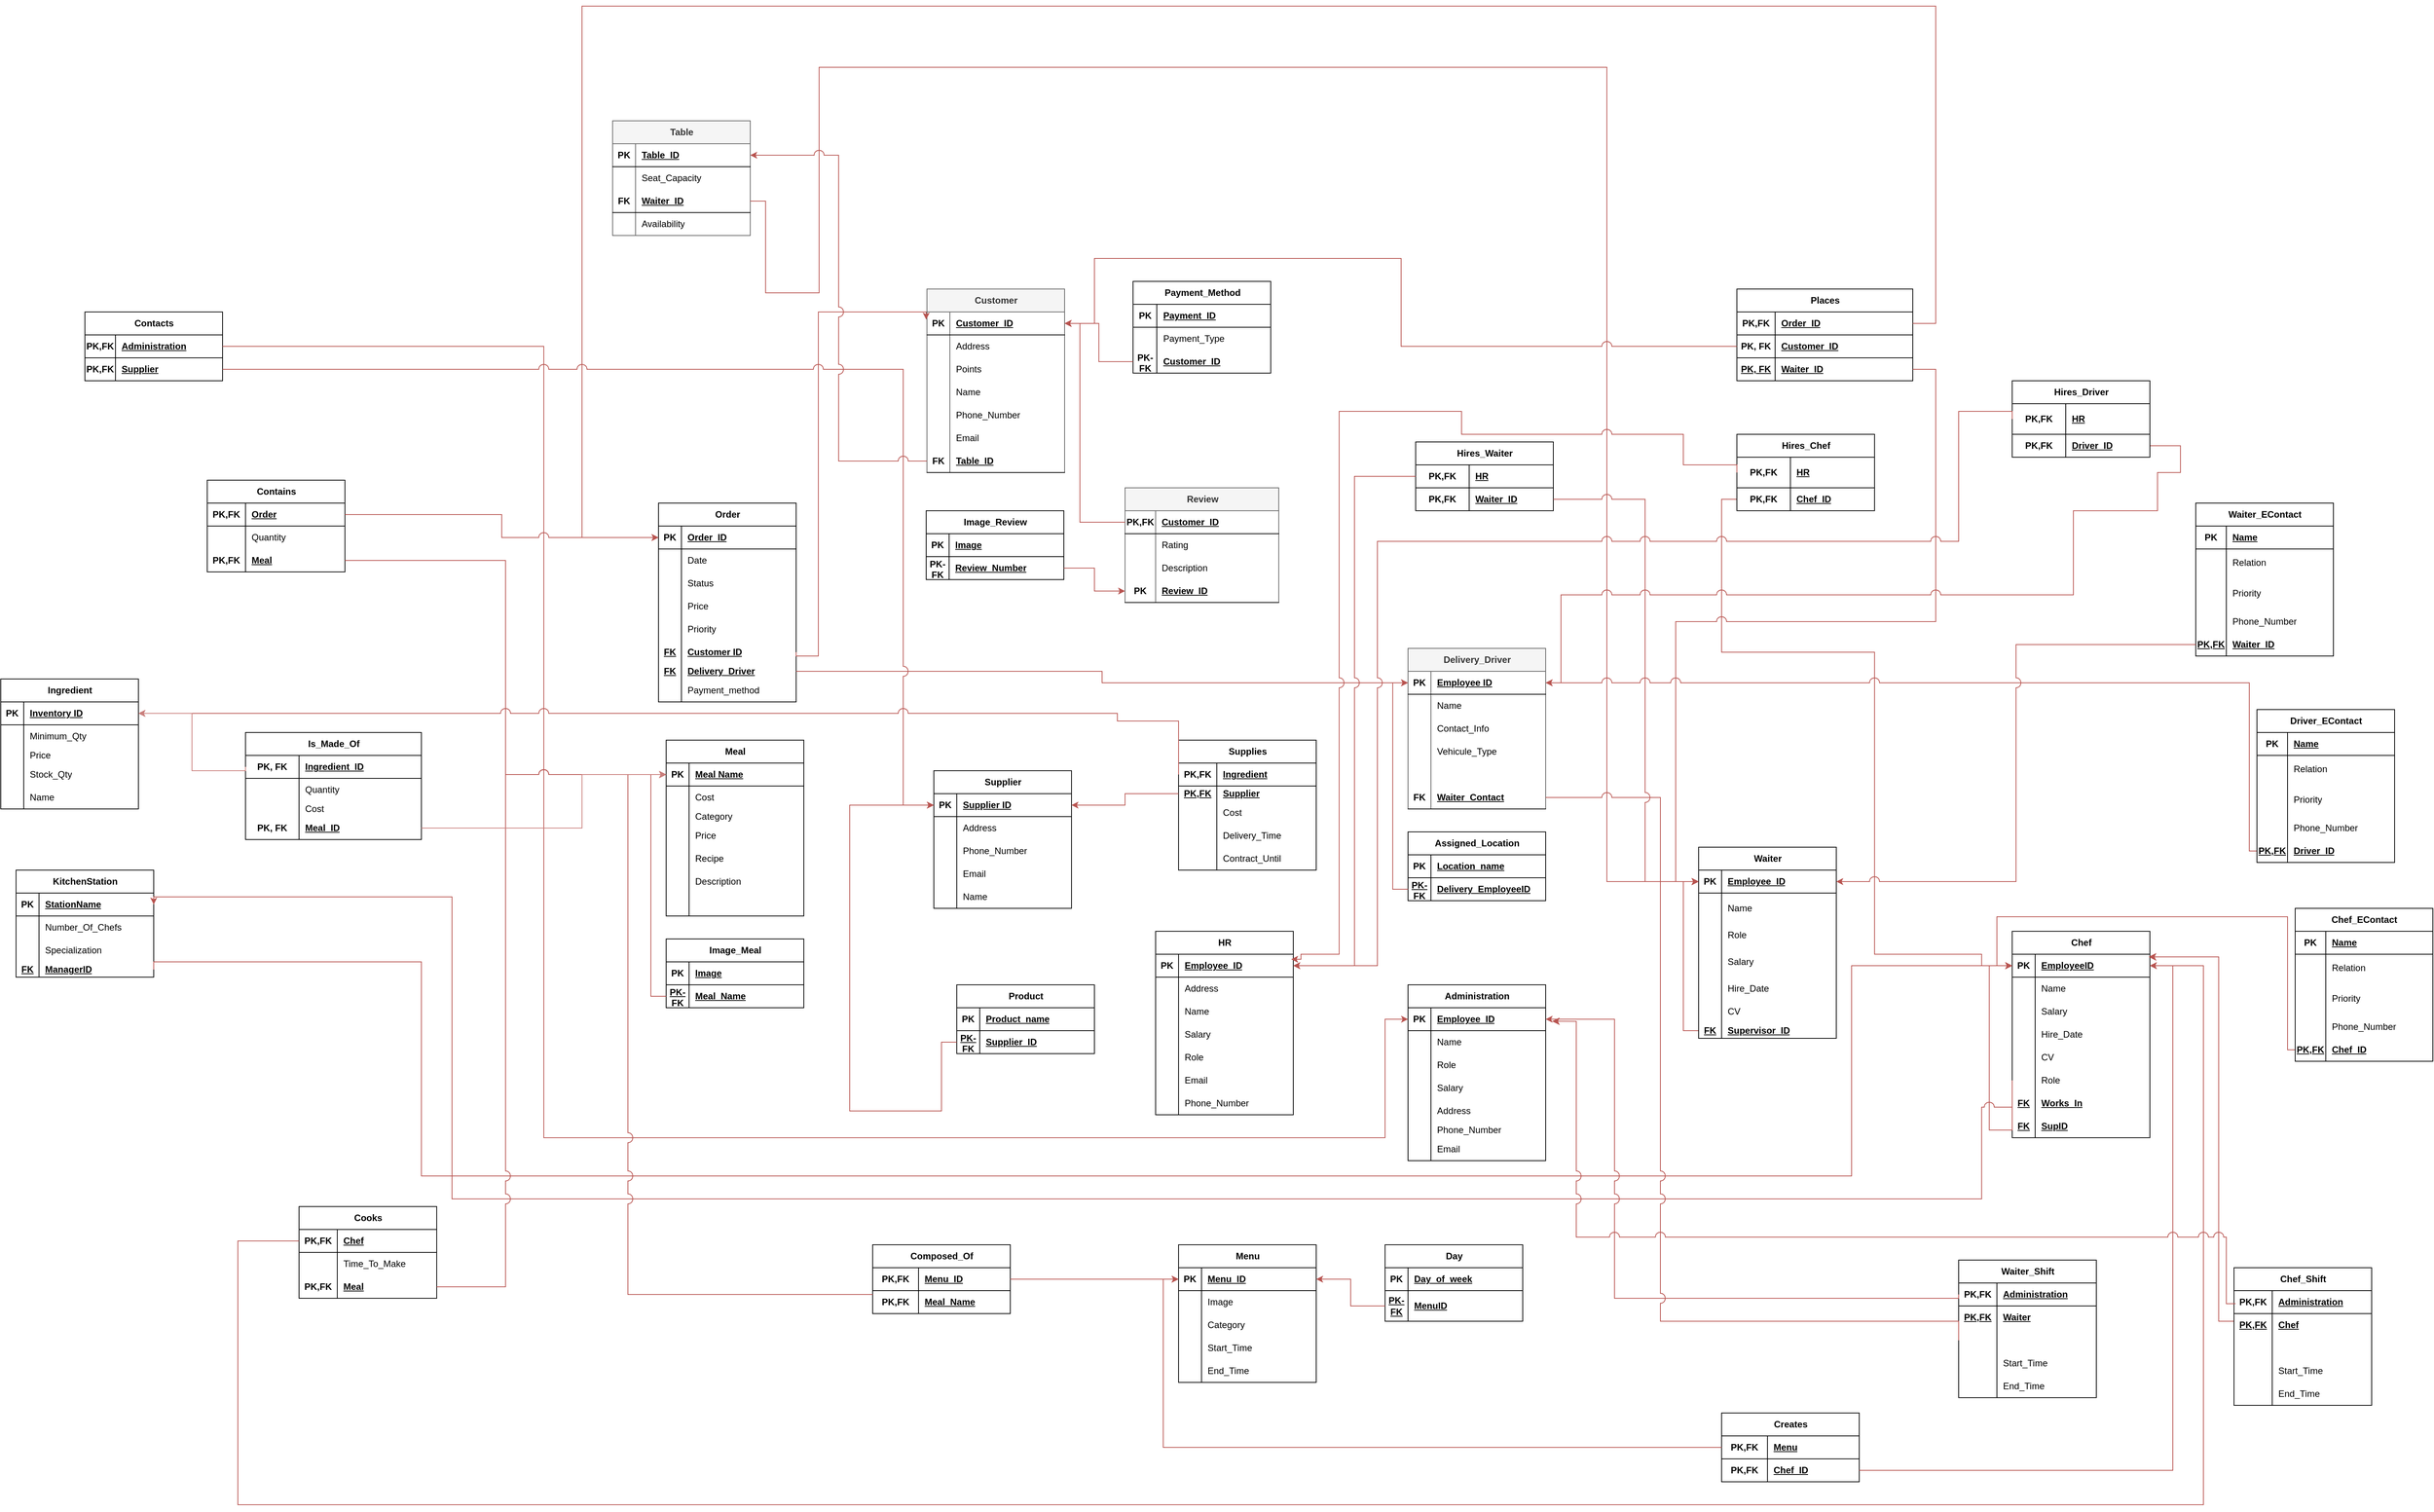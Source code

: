 <mxfile version="24.8.9">
  <diagram name="Page-1" id="MvRbFAjbxlmEhTx3ACe9">
    <mxGraphModel dx="5803" dy="3145" grid="1" gridSize="10" guides="1" tooltips="1" connect="1" arrows="1" fold="1" page="1" pageScale="1" pageWidth="850" pageHeight="1100" math="0" shadow="0">
      <root>
        <mxCell id="0" />
        <mxCell id="1" parent="0" />
        <mxCell id="LQWafQOOsgSIZreObCJd-34" value="Customer" style="shape=table;startSize=30;container=1;collapsible=1;childLayout=tableLayout;fixedRows=1;rowLines=0;fontStyle=1;align=center;resizeLast=1;html=1;fillColor=#f5f5f5;strokeColor=#666666;fontColor=#333333;" parent="1" vertex="1">
          <mxGeometry x="-39" y="60" width="180" height="240" as="geometry" />
        </mxCell>
        <mxCell id="LQWafQOOsgSIZreObCJd-35" value="" style="shape=tableRow;horizontal=0;startSize=0;swimlaneHead=0;swimlaneBody=0;fillColor=none;collapsible=0;dropTarget=0;points=[[0,0.5],[1,0.5]];portConstraint=eastwest;top=0;left=0;right=0;bottom=1;" parent="LQWafQOOsgSIZreObCJd-34" vertex="1">
          <mxGeometry y="30" width="180" height="30" as="geometry" />
        </mxCell>
        <mxCell id="LQWafQOOsgSIZreObCJd-36" value="PK" style="shape=partialRectangle;connectable=0;fillColor=none;top=0;left=0;bottom=0;right=0;fontStyle=1;overflow=hidden;whiteSpace=wrap;html=1;" parent="LQWafQOOsgSIZreObCJd-35" vertex="1">
          <mxGeometry width="30" height="30" as="geometry">
            <mxRectangle width="30" height="30" as="alternateBounds" />
          </mxGeometry>
        </mxCell>
        <mxCell id="LQWafQOOsgSIZreObCJd-37" value="Customer_ID" style="shape=partialRectangle;connectable=0;fillColor=none;top=0;left=0;bottom=0;right=0;align=left;spacingLeft=6;fontStyle=5;overflow=hidden;whiteSpace=wrap;html=1;" parent="LQWafQOOsgSIZreObCJd-35" vertex="1">
          <mxGeometry x="30" width="150" height="30" as="geometry">
            <mxRectangle width="150" height="30" as="alternateBounds" />
          </mxGeometry>
        </mxCell>
        <mxCell id="LQWafQOOsgSIZreObCJd-38" value="" style="shape=tableRow;horizontal=0;startSize=0;swimlaneHead=0;swimlaneBody=0;fillColor=none;collapsible=0;dropTarget=0;points=[[0,0.5],[1,0.5]];portConstraint=eastwest;top=0;left=0;right=0;bottom=0;" parent="LQWafQOOsgSIZreObCJd-34" vertex="1">
          <mxGeometry y="60" width="180" height="30" as="geometry" />
        </mxCell>
        <mxCell id="LQWafQOOsgSIZreObCJd-39" value="" style="shape=partialRectangle;connectable=0;fillColor=none;top=0;left=0;bottom=0;right=0;editable=1;overflow=hidden;whiteSpace=wrap;html=1;" parent="LQWafQOOsgSIZreObCJd-38" vertex="1">
          <mxGeometry width="30" height="30" as="geometry">
            <mxRectangle width="30" height="30" as="alternateBounds" />
          </mxGeometry>
        </mxCell>
        <mxCell id="LQWafQOOsgSIZreObCJd-40" value="Address" style="shape=partialRectangle;connectable=0;fillColor=none;top=0;left=0;bottom=0;right=0;align=left;spacingLeft=6;overflow=hidden;whiteSpace=wrap;html=1;" parent="LQWafQOOsgSIZreObCJd-38" vertex="1">
          <mxGeometry x="30" width="150" height="30" as="geometry">
            <mxRectangle width="150" height="30" as="alternateBounds" />
          </mxGeometry>
        </mxCell>
        <mxCell id="LQWafQOOsgSIZreObCJd-44" value="" style="shape=tableRow;horizontal=0;startSize=0;swimlaneHead=0;swimlaneBody=0;fillColor=none;collapsible=0;dropTarget=0;points=[[0,0.5],[1,0.5]];portConstraint=eastwest;top=0;left=0;right=0;bottom=0;" parent="LQWafQOOsgSIZreObCJd-34" vertex="1">
          <mxGeometry y="90" width="180" height="30" as="geometry" />
        </mxCell>
        <mxCell id="LQWafQOOsgSIZreObCJd-45" value="" style="shape=partialRectangle;connectable=0;fillColor=none;top=0;left=0;bottom=0;right=0;editable=1;overflow=hidden;whiteSpace=wrap;html=1;" parent="LQWafQOOsgSIZreObCJd-44" vertex="1">
          <mxGeometry width="30" height="30" as="geometry">
            <mxRectangle width="30" height="30" as="alternateBounds" />
          </mxGeometry>
        </mxCell>
        <mxCell id="LQWafQOOsgSIZreObCJd-46" value="Points" style="shape=partialRectangle;connectable=0;fillColor=none;top=0;left=0;bottom=0;right=0;align=left;spacingLeft=6;overflow=hidden;whiteSpace=wrap;html=1;" parent="LQWafQOOsgSIZreObCJd-44" vertex="1">
          <mxGeometry x="30" width="150" height="30" as="geometry">
            <mxRectangle width="150" height="30" as="alternateBounds" />
          </mxGeometry>
        </mxCell>
        <mxCell id="LQWafQOOsgSIZreObCJd-47" value="" style="shape=tableRow;horizontal=0;startSize=0;swimlaneHead=0;swimlaneBody=0;fillColor=none;collapsible=0;dropTarget=0;points=[[0,0.5],[1,0.5]];portConstraint=eastwest;top=0;left=0;right=0;bottom=0;" parent="LQWafQOOsgSIZreObCJd-34" vertex="1">
          <mxGeometry y="120" width="180" height="30" as="geometry" />
        </mxCell>
        <mxCell id="LQWafQOOsgSIZreObCJd-48" value="" style="shape=partialRectangle;connectable=0;fillColor=none;top=0;left=0;bottom=0;right=0;editable=1;overflow=hidden;whiteSpace=wrap;html=1;" parent="LQWafQOOsgSIZreObCJd-47" vertex="1">
          <mxGeometry width="30" height="30" as="geometry">
            <mxRectangle width="30" height="30" as="alternateBounds" />
          </mxGeometry>
        </mxCell>
        <mxCell id="LQWafQOOsgSIZreObCJd-49" value="Name" style="shape=partialRectangle;connectable=0;fillColor=none;top=0;left=0;bottom=0;right=0;align=left;spacingLeft=6;overflow=hidden;whiteSpace=wrap;html=1;" parent="LQWafQOOsgSIZreObCJd-47" vertex="1">
          <mxGeometry x="30" width="150" height="30" as="geometry">
            <mxRectangle width="150" height="30" as="alternateBounds" />
          </mxGeometry>
        </mxCell>
        <mxCell id="LQWafQOOsgSIZreObCJd-88" value="" style="shape=tableRow;horizontal=0;startSize=0;swimlaneHead=0;swimlaneBody=0;fillColor=none;collapsible=0;dropTarget=0;points=[[0,0.5],[1,0.5]];portConstraint=eastwest;top=0;left=0;right=0;bottom=0;" parent="LQWafQOOsgSIZreObCJd-34" vertex="1">
          <mxGeometry y="150" width="180" height="30" as="geometry" />
        </mxCell>
        <mxCell id="LQWafQOOsgSIZreObCJd-89" value="" style="shape=partialRectangle;connectable=0;fillColor=none;top=0;left=0;bottom=0;right=0;editable=1;overflow=hidden;whiteSpace=wrap;html=1;" parent="LQWafQOOsgSIZreObCJd-88" vertex="1">
          <mxGeometry width="30" height="30" as="geometry">
            <mxRectangle width="30" height="30" as="alternateBounds" />
          </mxGeometry>
        </mxCell>
        <mxCell id="LQWafQOOsgSIZreObCJd-90" value="Phone_Number" style="shape=partialRectangle;connectable=0;fillColor=none;top=0;left=0;bottom=0;right=0;align=left;spacingLeft=6;overflow=hidden;whiteSpace=wrap;html=1;" parent="LQWafQOOsgSIZreObCJd-88" vertex="1">
          <mxGeometry x="30" width="150" height="30" as="geometry">
            <mxRectangle width="150" height="30" as="alternateBounds" />
          </mxGeometry>
        </mxCell>
        <mxCell id="LQWafQOOsgSIZreObCJd-110" value="" style="shape=tableRow;horizontal=0;startSize=0;swimlaneHead=0;swimlaneBody=0;fillColor=none;collapsible=0;dropTarget=0;points=[[0,0.5],[1,0.5]];portConstraint=eastwest;top=0;left=0;right=0;bottom=0;" parent="LQWafQOOsgSIZreObCJd-34" vertex="1">
          <mxGeometry y="180" width="180" height="30" as="geometry" />
        </mxCell>
        <mxCell id="LQWafQOOsgSIZreObCJd-111" value="" style="shape=partialRectangle;connectable=0;fillColor=none;top=0;left=0;bottom=0;right=0;editable=1;overflow=hidden;whiteSpace=wrap;html=1;" parent="LQWafQOOsgSIZreObCJd-110" vertex="1">
          <mxGeometry width="30" height="30" as="geometry">
            <mxRectangle width="30" height="30" as="alternateBounds" />
          </mxGeometry>
        </mxCell>
        <mxCell id="LQWafQOOsgSIZreObCJd-112" value="Email" style="shape=partialRectangle;connectable=0;fillColor=none;top=0;left=0;bottom=0;right=0;align=left;spacingLeft=6;overflow=hidden;whiteSpace=wrap;html=1;" parent="LQWafQOOsgSIZreObCJd-110" vertex="1">
          <mxGeometry x="30" width="150" height="30" as="geometry">
            <mxRectangle width="150" height="30" as="alternateBounds" />
          </mxGeometry>
        </mxCell>
        <mxCell id="LQWafQOOsgSIZreObCJd-385" value="" style="shape=tableRow;horizontal=0;startSize=0;swimlaneHead=0;swimlaneBody=0;fillColor=none;collapsible=0;dropTarget=0;points=[[0,0.5],[1,0.5]];portConstraint=eastwest;top=0;left=0;right=0;bottom=1;" parent="LQWafQOOsgSIZreObCJd-34" vertex="1">
          <mxGeometry y="210" width="180" height="30" as="geometry" />
        </mxCell>
        <mxCell id="LQWafQOOsgSIZreObCJd-386" value="FK" style="shape=partialRectangle;connectable=0;fillColor=none;top=0;left=0;bottom=0;right=0;fontStyle=1;overflow=hidden;whiteSpace=wrap;html=1;" parent="LQWafQOOsgSIZreObCJd-385" vertex="1">
          <mxGeometry width="30" height="30" as="geometry">
            <mxRectangle width="30" height="30" as="alternateBounds" />
          </mxGeometry>
        </mxCell>
        <mxCell id="LQWafQOOsgSIZreObCJd-387" value="Table_ID" style="shape=partialRectangle;connectable=0;fillColor=none;top=0;left=0;bottom=0;right=0;align=left;spacingLeft=6;fontStyle=5;overflow=hidden;whiteSpace=wrap;html=1;" parent="LQWafQOOsgSIZreObCJd-385" vertex="1">
          <mxGeometry x="30" width="150" height="30" as="geometry">
            <mxRectangle width="150" height="30" as="alternateBounds" />
          </mxGeometry>
        </mxCell>
        <mxCell id="LQWafQOOsgSIZreObCJd-56" value="Payment_Method" style="shape=table;startSize=30;container=1;collapsible=1;childLayout=tableLayout;fixedRows=1;rowLines=0;fontStyle=1;align=center;resizeLast=1;html=1;" parent="1" vertex="1">
          <mxGeometry x="230.5" y="50" width="180" height="120" as="geometry" />
        </mxCell>
        <mxCell id="LQWafQOOsgSIZreObCJd-57" value="" style="shape=tableRow;horizontal=0;startSize=0;swimlaneHead=0;swimlaneBody=0;fillColor=none;collapsible=0;dropTarget=0;points=[[0,0.5],[1,0.5]];portConstraint=eastwest;top=0;left=0;right=0;bottom=1;" parent="LQWafQOOsgSIZreObCJd-56" vertex="1">
          <mxGeometry y="30" width="180" height="30" as="geometry" />
        </mxCell>
        <mxCell id="LQWafQOOsgSIZreObCJd-58" value="PK" style="shape=partialRectangle;connectable=0;fillColor=none;top=0;left=0;bottom=0;right=0;fontStyle=1;overflow=hidden;whiteSpace=wrap;html=1;" parent="LQWafQOOsgSIZreObCJd-57" vertex="1">
          <mxGeometry width="31" height="30" as="geometry">
            <mxRectangle width="31" height="30" as="alternateBounds" />
          </mxGeometry>
        </mxCell>
        <mxCell id="LQWafQOOsgSIZreObCJd-59" value="Payment_ID" style="shape=partialRectangle;connectable=0;fillColor=none;top=0;left=0;bottom=0;right=0;align=left;spacingLeft=6;fontStyle=5;overflow=hidden;whiteSpace=wrap;html=1;" parent="LQWafQOOsgSIZreObCJd-57" vertex="1">
          <mxGeometry x="31" width="149" height="30" as="geometry">
            <mxRectangle width="149" height="30" as="alternateBounds" />
          </mxGeometry>
        </mxCell>
        <mxCell id="LQWafQOOsgSIZreObCJd-63" value="" style="shape=tableRow;horizontal=0;startSize=0;swimlaneHead=0;swimlaneBody=0;fillColor=none;collapsible=0;dropTarget=0;points=[[0,0.5],[1,0.5]];portConstraint=eastwest;top=0;left=0;right=0;bottom=0;" parent="LQWafQOOsgSIZreObCJd-56" vertex="1">
          <mxGeometry y="60" width="180" height="30" as="geometry" />
        </mxCell>
        <mxCell id="LQWafQOOsgSIZreObCJd-64" value="" style="shape=partialRectangle;connectable=0;fillColor=none;top=0;left=0;bottom=0;right=0;editable=1;overflow=hidden;whiteSpace=wrap;html=1;" parent="LQWafQOOsgSIZreObCJd-63" vertex="1">
          <mxGeometry width="31" height="30" as="geometry">
            <mxRectangle width="31" height="30" as="alternateBounds" />
          </mxGeometry>
        </mxCell>
        <mxCell id="LQWafQOOsgSIZreObCJd-65" value="Payment_Type" style="shape=partialRectangle;connectable=0;fillColor=none;top=0;left=0;bottom=0;right=0;align=left;spacingLeft=6;overflow=hidden;whiteSpace=wrap;html=1;" parent="LQWafQOOsgSIZreObCJd-63" vertex="1">
          <mxGeometry x="31" width="149" height="30" as="geometry">
            <mxRectangle width="149" height="30" as="alternateBounds" />
          </mxGeometry>
        </mxCell>
        <mxCell id="LQWafQOOsgSIZreObCJd-113" value="" style="shape=tableRow;horizontal=0;startSize=0;swimlaneHead=0;swimlaneBody=0;fillColor=none;collapsible=0;dropTarget=0;points=[[0,0.5],[1,0.5]];portConstraint=eastwest;top=0;left=0;right=0;bottom=1;" parent="LQWafQOOsgSIZreObCJd-56" vertex="1">
          <mxGeometry y="90" width="180" height="30" as="geometry" />
        </mxCell>
        <mxCell id="LQWafQOOsgSIZreObCJd-114" value="PK-FK" style="shape=partialRectangle;connectable=0;fillColor=none;top=0;left=0;bottom=0;right=0;fontStyle=1;overflow=hidden;whiteSpace=wrap;html=1;" parent="LQWafQOOsgSIZreObCJd-113" vertex="1">
          <mxGeometry width="31" height="30" as="geometry">
            <mxRectangle width="31" height="30" as="alternateBounds" />
          </mxGeometry>
        </mxCell>
        <mxCell id="LQWafQOOsgSIZreObCJd-115" value="Customer_ID" style="shape=partialRectangle;connectable=0;fillColor=none;top=0;left=0;bottom=0;right=0;align=left;spacingLeft=6;fontStyle=5;overflow=hidden;whiteSpace=wrap;html=1;" parent="LQWafQOOsgSIZreObCJd-113" vertex="1">
          <mxGeometry x="31" width="149" height="30" as="geometry">
            <mxRectangle width="149" height="30" as="alternateBounds" />
          </mxGeometry>
        </mxCell>
        <mxCell id="LQWafQOOsgSIZreObCJd-122" value="Image_Review" style="shape=table;startSize=30;container=1;collapsible=1;childLayout=tableLayout;fixedRows=1;rowLines=0;fontStyle=1;align=center;resizeLast=1;html=1;" parent="1" vertex="1">
          <mxGeometry x="-40" y="350" width="180" height="90" as="geometry" />
        </mxCell>
        <mxCell id="LQWafQOOsgSIZreObCJd-123" value="" style="shape=tableRow;horizontal=0;startSize=0;swimlaneHead=0;swimlaneBody=0;fillColor=none;collapsible=0;dropTarget=0;points=[[0,0.5],[1,0.5]];portConstraint=eastwest;top=0;left=0;right=0;bottom=1;" parent="LQWafQOOsgSIZreObCJd-122" vertex="1">
          <mxGeometry y="30" width="180" height="30" as="geometry" />
        </mxCell>
        <mxCell id="LQWafQOOsgSIZreObCJd-124" value="PK" style="shape=partialRectangle;connectable=0;fillColor=none;top=0;left=0;bottom=0;right=0;fontStyle=1;overflow=hidden;whiteSpace=wrap;html=1;" parent="LQWafQOOsgSIZreObCJd-123" vertex="1">
          <mxGeometry width="30" height="30" as="geometry">
            <mxRectangle width="30" height="30" as="alternateBounds" />
          </mxGeometry>
        </mxCell>
        <mxCell id="LQWafQOOsgSIZreObCJd-125" value="Image" style="shape=partialRectangle;connectable=0;fillColor=none;top=0;left=0;bottom=0;right=0;align=left;spacingLeft=6;fontStyle=5;overflow=hidden;whiteSpace=wrap;html=1;" parent="LQWafQOOsgSIZreObCJd-123" vertex="1">
          <mxGeometry x="30" width="150" height="30" as="geometry">
            <mxRectangle width="150" height="30" as="alternateBounds" />
          </mxGeometry>
        </mxCell>
        <mxCell id="LQWafQOOsgSIZreObCJd-148" value="" style="shape=tableRow;horizontal=0;startSize=0;swimlaneHead=0;swimlaneBody=0;fillColor=none;collapsible=0;dropTarget=0;points=[[0,0.5],[1,0.5]];portConstraint=eastwest;top=0;left=0;right=0;bottom=1;" parent="LQWafQOOsgSIZreObCJd-122" vertex="1">
          <mxGeometry y="60" width="180" height="30" as="geometry" />
        </mxCell>
        <mxCell id="LQWafQOOsgSIZreObCJd-149" value="PK-FK" style="shape=partialRectangle;connectable=0;fillColor=none;top=0;left=0;bottom=0;right=0;fontStyle=1;overflow=hidden;whiteSpace=wrap;html=1;" parent="LQWafQOOsgSIZreObCJd-148" vertex="1">
          <mxGeometry width="30" height="30" as="geometry">
            <mxRectangle width="30" height="30" as="alternateBounds" />
          </mxGeometry>
        </mxCell>
        <mxCell id="LQWafQOOsgSIZreObCJd-150" value="Review_Number" style="shape=partialRectangle;connectable=0;fillColor=none;top=0;left=0;bottom=0;right=0;align=left;spacingLeft=6;fontStyle=5;overflow=hidden;whiteSpace=wrap;html=1;" parent="LQWafQOOsgSIZreObCJd-148" vertex="1">
          <mxGeometry x="30" width="150" height="30" as="geometry">
            <mxRectangle width="150" height="30" as="alternateBounds" />
          </mxGeometry>
        </mxCell>
        <mxCell id="LQWafQOOsgSIZreObCJd-144" style="edgeStyle=orthogonalEdgeStyle;rounded=0;orthogonalLoop=1;jettySize=auto;html=1;exitX=0;exitY=0.5;exitDx=0;exitDy=0;fillColor=#f8cecc;strokeColor=#b85450;" parent="1" source="LQWafQOOsgSIZreObCJd-113" target="LQWafQOOsgSIZreObCJd-35" edge="1">
          <mxGeometry relative="1" as="geometry" />
        </mxCell>
        <mxCell id="LQWafQOOsgSIZreObCJd-151" value="Review" style="shape=table;startSize=30;container=1;collapsible=1;childLayout=tableLayout;fixedRows=1;rowLines=0;fontStyle=1;align=center;resizeLast=1;html=1;fillColor=#f5f5f5;strokeColor=#666666;fontColor=#333333;" parent="1" vertex="1">
          <mxGeometry x="220" y="320" width="201" height="150" as="geometry" />
        </mxCell>
        <mxCell id="LQWafQOOsgSIZreObCJd-152" value="" style="shape=tableRow;horizontal=0;startSize=0;swimlaneHead=0;swimlaneBody=0;fillColor=none;collapsible=0;dropTarget=0;points=[[0,0.5],[1,0.5]];portConstraint=eastwest;top=0;left=0;right=0;bottom=1;" parent="LQWafQOOsgSIZreObCJd-151" vertex="1">
          <mxGeometry y="30" width="201" height="30" as="geometry" />
        </mxCell>
        <mxCell id="LQWafQOOsgSIZreObCJd-153" value="PK,FK" style="shape=partialRectangle;connectable=0;fillColor=none;top=0;left=0;bottom=0;right=0;fontStyle=1;overflow=hidden;whiteSpace=wrap;html=1;" parent="LQWafQOOsgSIZreObCJd-152" vertex="1">
          <mxGeometry width="40" height="30" as="geometry">
            <mxRectangle width="40" height="30" as="alternateBounds" />
          </mxGeometry>
        </mxCell>
        <mxCell id="LQWafQOOsgSIZreObCJd-154" value="Customer_ID" style="shape=partialRectangle;connectable=0;fillColor=none;top=0;left=0;bottom=0;right=0;align=left;spacingLeft=6;fontStyle=5;overflow=hidden;whiteSpace=wrap;html=1;" parent="LQWafQOOsgSIZreObCJd-152" vertex="1">
          <mxGeometry x="40" width="161" height="30" as="geometry">
            <mxRectangle width="161" height="30" as="alternateBounds" />
          </mxGeometry>
        </mxCell>
        <mxCell id="LQWafQOOsgSIZreObCJd-155" value="" style="shape=tableRow;horizontal=0;startSize=0;swimlaneHead=0;swimlaneBody=0;fillColor=none;collapsible=0;dropTarget=0;points=[[0,0.5],[1,0.5]];portConstraint=eastwest;top=0;left=0;right=0;bottom=0;" parent="LQWafQOOsgSIZreObCJd-151" vertex="1">
          <mxGeometry y="60" width="201" height="30" as="geometry" />
        </mxCell>
        <mxCell id="LQWafQOOsgSIZreObCJd-156" value="" style="shape=partialRectangle;connectable=0;fillColor=none;top=0;left=0;bottom=0;right=0;editable=1;overflow=hidden;whiteSpace=wrap;html=1;" parent="LQWafQOOsgSIZreObCJd-155" vertex="1">
          <mxGeometry width="40" height="30" as="geometry">
            <mxRectangle width="40" height="30" as="alternateBounds" />
          </mxGeometry>
        </mxCell>
        <mxCell id="LQWafQOOsgSIZreObCJd-157" value="Rating" style="shape=partialRectangle;connectable=0;fillColor=none;top=0;left=0;bottom=0;right=0;align=left;spacingLeft=6;overflow=hidden;whiteSpace=wrap;html=1;" parent="LQWafQOOsgSIZreObCJd-155" vertex="1">
          <mxGeometry x="40" width="161" height="30" as="geometry">
            <mxRectangle width="161" height="30" as="alternateBounds" />
          </mxGeometry>
        </mxCell>
        <mxCell id="LQWafQOOsgSIZreObCJd-158" value="" style="shape=tableRow;horizontal=0;startSize=0;swimlaneHead=0;swimlaneBody=0;fillColor=none;collapsible=0;dropTarget=0;points=[[0,0.5],[1,0.5]];portConstraint=eastwest;top=0;left=0;right=0;bottom=0;" parent="LQWafQOOsgSIZreObCJd-151" vertex="1">
          <mxGeometry y="90" width="201" height="30" as="geometry" />
        </mxCell>
        <mxCell id="LQWafQOOsgSIZreObCJd-159" value="" style="shape=partialRectangle;connectable=0;fillColor=none;top=0;left=0;bottom=0;right=0;editable=1;overflow=hidden;whiteSpace=wrap;html=1;" parent="LQWafQOOsgSIZreObCJd-158" vertex="1">
          <mxGeometry width="40" height="30" as="geometry">
            <mxRectangle width="40" height="30" as="alternateBounds" />
          </mxGeometry>
        </mxCell>
        <mxCell id="LQWafQOOsgSIZreObCJd-160" value="Description" style="shape=partialRectangle;connectable=0;fillColor=none;top=0;left=0;bottom=0;right=0;align=left;spacingLeft=6;overflow=hidden;whiteSpace=wrap;html=1;" parent="LQWafQOOsgSIZreObCJd-158" vertex="1">
          <mxGeometry x="40" width="161" height="30" as="geometry">
            <mxRectangle width="161" height="30" as="alternateBounds" />
          </mxGeometry>
        </mxCell>
        <mxCell id="LQWafQOOsgSIZreObCJd-173" value="" style="shape=tableRow;horizontal=0;startSize=0;swimlaneHead=0;swimlaneBody=0;fillColor=none;collapsible=0;dropTarget=0;points=[[0,0.5],[1,0.5]];portConstraint=eastwest;top=0;left=0;right=0;bottom=1;" parent="LQWafQOOsgSIZreObCJd-151" vertex="1">
          <mxGeometry y="120" width="201" height="30" as="geometry" />
        </mxCell>
        <mxCell id="LQWafQOOsgSIZreObCJd-174" value="PK" style="shape=partialRectangle;connectable=0;fillColor=none;top=0;left=0;bottom=0;right=0;fontStyle=1;overflow=hidden;whiteSpace=wrap;html=1;" parent="LQWafQOOsgSIZreObCJd-173" vertex="1">
          <mxGeometry width="40" height="30" as="geometry">
            <mxRectangle width="40" height="30" as="alternateBounds" />
          </mxGeometry>
        </mxCell>
        <mxCell id="LQWafQOOsgSIZreObCJd-175" value="Review_ID" style="shape=partialRectangle;connectable=0;fillColor=none;top=0;left=0;bottom=0;right=0;align=left;spacingLeft=6;fontStyle=5;overflow=hidden;whiteSpace=wrap;html=1;" parent="LQWafQOOsgSIZreObCJd-173" vertex="1">
          <mxGeometry x="40" width="161" height="30" as="geometry">
            <mxRectangle width="161" height="30" as="alternateBounds" />
          </mxGeometry>
        </mxCell>
        <mxCell id="LQWafQOOsgSIZreObCJd-176" style="edgeStyle=orthogonalEdgeStyle;rounded=0;orthogonalLoop=1;jettySize=auto;html=1;exitX=0;exitY=0.5;exitDx=0;exitDy=0;entryX=1;entryY=0.5;entryDx=0;entryDy=0;fillColor=#f8cecc;strokeColor=#b85450;" parent="1" source="LQWafQOOsgSIZreObCJd-152" target="LQWafQOOsgSIZreObCJd-35" edge="1">
          <mxGeometry relative="1" as="geometry">
            <Array as="points">
              <mxPoint x="161" y="365" />
              <mxPoint x="161" y="105" />
            </Array>
          </mxGeometry>
        </mxCell>
        <mxCell id="LQWafQOOsgSIZreObCJd-177" style="edgeStyle=orthogonalEdgeStyle;rounded=0;orthogonalLoop=1;jettySize=auto;html=1;exitX=1;exitY=0.5;exitDx=0;exitDy=0;entryX=0;entryY=0.5;entryDx=0;entryDy=0;fillColor=#f8cecc;strokeColor=#b85450;jumpStyle=arc;jumpSize=13;" parent="1" source="LQWafQOOsgSIZreObCJd-148" target="LQWafQOOsgSIZreObCJd-173" edge="1">
          <mxGeometry relative="1" as="geometry">
            <mxPoint x="220" y="490" as="targetPoint" />
          </mxGeometry>
        </mxCell>
        <mxCell id="LQWafQOOsgSIZreObCJd-178" value="Table" style="shape=table;startSize=30;container=1;collapsible=1;childLayout=tableLayout;fixedRows=1;rowLines=0;fontStyle=1;align=center;resizeLast=1;html=1;fillColor=#f5f5f5;strokeColor=#666666;fontColor=#333333;" parent="1" vertex="1">
          <mxGeometry x="-450" y="-160" width="180" height="150" as="geometry" />
        </mxCell>
        <mxCell id="LQWafQOOsgSIZreObCJd-179" value="" style="shape=tableRow;horizontal=0;startSize=0;swimlaneHead=0;swimlaneBody=0;fillColor=none;collapsible=0;dropTarget=0;points=[[0,0.5],[1,0.5]];portConstraint=eastwest;top=0;left=0;right=0;bottom=1;" parent="LQWafQOOsgSIZreObCJd-178" vertex="1">
          <mxGeometry y="30" width="180" height="30" as="geometry" />
        </mxCell>
        <mxCell id="LQWafQOOsgSIZreObCJd-180" value="PK" style="shape=partialRectangle;connectable=0;fillColor=none;top=0;left=0;bottom=0;right=0;fontStyle=1;overflow=hidden;whiteSpace=wrap;html=1;" parent="LQWafQOOsgSIZreObCJd-179" vertex="1">
          <mxGeometry width="30" height="30" as="geometry">
            <mxRectangle width="30" height="30" as="alternateBounds" />
          </mxGeometry>
        </mxCell>
        <mxCell id="LQWafQOOsgSIZreObCJd-181" value="Table_ID" style="shape=partialRectangle;connectable=0;fillColor=none;top=0;left=0;bottom=0;right=0;align=left;spacingLeft=6;fontStyle=5;overflow=hidden;whiteSpace=wrap;html=1;" parent="LQWafQOOsgSIZreObCJd-179" vertex="1">
          <mxGeometry x="30" width="150" height="30" as="geometry">
            <mxRectangle width="150" height="30" as="alternateBounds" />
          </mxGeometry>
        </mxCell>
        <mxCell id="LQWafQOOsgSIZreObCJd-182" value="" style="shape=tableRow;horizontal=0;startSize=0;swimlaneHead=0;swimlaneBody=0;fillColor=none;collapsible=0;dropTarget=0;points=[[0,0.5],[1,0.5]];portConstraint=eastwest;top=0;left=0;right=0;bottom=0;" parent="LQWafQOOsgSIZreObCJd-178" vertex="1">
          <mxGeometry y="60" width="180" height="30" as="geometry" />
        </mxCell>
        <mxCell id="LQWafQOOsgSIZreObCJd-183" value="" style="shape=partialRectangle;connectable=0;fillColor=none;top=0;left=0;bottom=0;right=0;editable=1;overflow=hidden;whiteSpace=wrap;html=1;" parent="LQWafQOOsgSIZreObCJd-182" vertex="1">
          <mxGeometry width="30" height="30" as="geometry">
            <mxRectangle width="30" height="30" as="alternateBounds" />
          </mxGeometry>
        </mxCell>
        <mxCell id="LQWafQOOsgSIZreObCJd-184" value="Seat_Capacity" style="shape=partialRectangle;connectable=0;fillColor=none;top=0;left=0;bottom=0;right=0;align=left;spacingLeft=6;overflow=hidden;whiteSpace=wrap;html=1;" parent="LQWafQOOsgSIZreObCJd-182" vertex="1">
          <mxGeometry x="30" width="150" height="30" as="geometry">
            <mxRectangle width="150" height="30" as="alternateBounds" />
          </mxGeometry>
        </mxCell>
        <mxCell id="KNDPHdGSkkYCiyTvmJEO-27" value="" style="shape=tableRow;horizontal=0;startSize=0;swimlaneHead=0;swimlaneBody=0;fillColor=none;collapsible=0;dropTarget=0;points=[[0,0.5],[1,0.5]];portConstraint=eastwest;top=0;left=0;right=0;bottom=1;" parent="LQWafQOOsgSIZreObCJd-178" vertex="1">
          <mxGeometry y="90" width="180" height="30" as="geometry" />
        </mxCell>
        <mxCell id="KNDPHdGSkkYCiyTvmJEO-28" value="FK" style="shape=partialRectangle;connectable=0;fillColor=none;top=0;left=0;bottom=0;right=0;fontStyle=1;overflow=hidden;whiteSpace=wrap;html=1;" parent="KNDPHdGSkkYCiyTvmJEO-27" vertex="1">
          <mxGeometry width="30" height="30" as="geometry">
            <mxRectangle width="30" height="30" as="alternateBounds" />
          </mxGeometry>
        </mxCell>
        <mxCell id="KNDPHdGSkkYCiyTvmJEO-29" value="Waiter_ID" style="shape=partialRectangle;connectable=0;fillColor=none;top=0;left=0;bottom=0;right=0;align=left;spacingLeft=6;fontStyle=5;overflow=hidden;whiteSpace=wrap;html=1;" parent="KNDPHdGSkkYCiyTvmJEO-27" vertex="1">
          <mxGeometry x="30" width="150" height="30" as="geometry">
            <mxRectangle width="150" height="30" as="alternateBounds" />
          </mxGeometry>
        </mxCell>
        <mxCell id="0TxUGcKk6nh9ytELp0UB-1" value="" style="shape=tableRow;horizontal=0;startSize=0;swimlaneHead=0;swimlaneBody=0;fillColor=none;collapsible=0;dropTarget=0;points=[[0,0.5],[1,0.5]];portConstraint=eastwest;top=0;left=0;right=0;bottom=0;" parent="LQWafQOOsgSIZreObCJd-178" vertex="1">
          <mxGeometry y="120" width="180" height="30" as="geometry" />
        </mxCell>
        <mxCell id="0TxUGcKk6nh9ytELp0UB-2" value="" style="shape=partialRectangle;connectable=0;fillColor=none;top=0;left=0;bottom=0;right=0;editable=1;overflow=hidden;whiteSpace=wrap;html=1;" parent="0TxUGcKk6nh9ytELp0UB-1" vertex="1">
          <mxGeometry width="30" height="30" as="geometry">
            <mxRectangle width="30" height="30" as="alternateBounds" />
          </mxGeometry>
        </mxCell>
        <mxCell id="0TxUGcKk6nh9ytELp0UB-3" value="Availability" style="shape=partialRectangle;connectable=0;fillColor=none;top=0;left=0;bottom=0;right=0;align=left;spacingLeft=6;overflow=hidden;whiteSpace=wrap;html=1;" parent="0TxUGcKk6nh9ytELp0UB-1" vertex="1">
          <mxGeometry x="30" width="150" height="30" as="geometry">
            <mxRectangle width="150" height="30" as="alternateBounds" />
          </mxGeometry>
        </mxCell>
        <mxCell id="KNDPHdGSkkYCiyTvmJEO-1" style="edgeStyle=orthogonalEdgeStyle;rounded=0;orthogonalLoop=1;jettySize=auto;html=1;entryX=0;entryY=0.5;entryDx=0;entryDy=0;fillColor=#f8cecc;strokeColor=#b85450;jumpStyle=arc;jumpSize=13;" parent="1" source="LQWafQOOsgSIZreObCJd-414" target="LQWafQOOsgSIZreObCJd-390" edge="1">
          <mxGeometry relative="1" as="geometry" />
        </mxCell>
        <mxCell id="LQWafQOOsgSIZreObCJd-200" value="Order" style="shape=table;startSize=30;container=1;collapsible=1;childLayout=tableLayout;fixedRows=1;rowLines=0;fontStyle=1;align=center;resizeLast=1;html=1;" parent="1" vertex="1">
          <mxGeometry x="-390" y="340" width="180" height="260" as="geometry" />
        </mxCell>
        <mxCell id="LQWafQOOsgSIZreObCJd-201" value="" style="shape=tableRow;horizontal=0;startSize=0;swimlaneHead=0;swimlaneBody=0;fillColor=none;collapsible=0;dropTarget=0;points=[[0,0.5],[1,0.5]];portConstraint=eastwest;top=0;left=0;right=0;bottom=1;" parent="LQWafQOOsgSIZreObCJd-200" vertex="1">
          <mxGeometry y="30" width="180" height="30" as="geometry" />
        </mxCell>
        <mxCell id="LQWafQOOsgSIZreObCJd-202" value="PK" style="shape=partialRectangle;connectable=0;fillColor=none;top=0;left=0;bottom=0;right=0;fontStyle=1;overflow=hidden;whiteSpace=wrap;html=1;" parent="LQWafQOOsgSIZreObCJd-201" vertex="1">
          <mxGeometry width="30" height="30" as="geometry">
            <mxRectangle width="30" height="30" as="alternateBounds" />
          </mxGeometry>
        </mxCell>
        <mxCell id="LQWafQOOsgSIZreObCJd-203" value="Order_ID" style="shape=partialRectangle;connectable=0;fillColor=none;top=0;left=0;bottom=0;right=0;align=left;spacingLeft=6;fontStyle=5;overflow=hidden;whiteSpace=wrap;html=1;" parent="LQWafQOOsgSIZreObCJd-201" vertex="1">
          <mxGeometry x="30" width="150" height="30" as="geometry">
            <mxRectangle width="150" height="30" as="alternateBounds" />
          </mxGeometry>
        </mxCell>
        <mxCell id="LQWafQOOsgSIZreObCJd-204" value="" style="shape=tableRow;horizontal=0;startSize=0;swimlaneHead=0;swimlaneBody=0;fillColor=none;collapsible=0;dropTarget=0;points=[[0,0.5],[1,0.5]];portConstraint=eastwest;top=0;left=0;right=0;bottom=0;" parent="LQWafQOOsgSIZreObCJd-200" vertex="1">
          <mxGeometry y="60" width="180" height="30" as="geometry" />
        </mxCell>
        <mxCell id="LQWafQOOsgSIZreObCJd-205" value="" style="shape=partialRectangle;connectable=0;fillColor=none;top=0;left=0;bottom=0;right=0;editable=1;overflow=hidden;whiteSpace=wrap;html=1;" parent="LQWafQOOsgSIZreObCJd-204" vertex="1">
          <mxGeometry width="30" height="30" as="geometry">
            <mxRectangle width="30" height="30" as="alternateBounds" />
          </mxGeometry>
        </mxCell>
        <mxCell id="LQWafQOOsgSIZreObCJd-206" value="Date" style="shape=partialRectangle;connectable=0;fillColor=none;top=0;left=0;bottom=0;right=0;align=left;spacingLeft=6;overflow=hidden;whiteSpace=wrap;html=1;" parent="LQWafQOOsgSIZreObCJd-204" vertex="1">
          <mxGeometry x="30" width="150" height="30" as="geometry">
            <mxRectangle width="150" height="30" as="alternateBounds" />
          </mxGeometry>
        </mxCell>
        <mxCell id="LQWafQOOsgSIZreObCJd-207" value="" style="shape=tableRow;horizontal=0;startSize=0;swimlaneHead=0;swimlaneBody=0;fillColor=none;collapsible=0;dropTarget=0;points=[[0,0.5],[1,0.5]];portConstraint=eastwest;top=0;left=0;right=0;bottom=0;" parent="LQWafQOOsgSIZreObCJd-200" vertex="1">
          <mxGeometry y="90" width="180" height="30" as="geometry" />
        </mxCell>
        <mxCell id="LQWafQOOsgSIZreObCJd-208" value="" style="shape=partialRectangle;connectable=0;fillColor=none;top=0;left=0;bottom=0;right=0;editable=1;overflow=hidden;whiteSpace=wrap;html=1;" parent="LQWafQOOsgSIZreObCJd-207" vertex="1">
          <mxGeometry width="30" height="30" as="geometry">
            <mxRectangle width="30" height="30" as="alternateBounds" />
          </mxGeometry>
        </mxCell>
        <mxCell id="LQWafQOOsgSIZreObCJd-209" value="Status" style="shape=partialRectangle;connectable=0;fillColor=none;top=0;left=0;bottom=0;right=0;align=left;spacingLeft=6;overflow=hidden;whiteSpace=wrap;html=1;" parent="LQWafQOOsgSIZreObCJd-207" vertex="1">
          <mxGeometry x="30" width="150" height="30" as="geometry">
            <mxRectangle width="150" height="30" as="alternateBounds" />
          </mxGeometry>
        </mxCell>
        <mxCell id="LQWafQOOsgSIZreObCJd-210" value="" style="shape=tableRow;horizontal=0;startSize=0;swimlaneHead=0;swimlaneBody=0;fillColor=none;collapsible=0;dropTarget=0;points=[[0,0.5],[1,0.5]];portConstraint=eastwest;top=0;left=0;right=0;bottom=0;" parent="LQWafQOOsgSIZreObCJd-200" vertex="1">
          <mxGeometry y="120" width="180" height="30" as="geometry" />
        </mxCell>
        <mxCell id="LQWafQOOsgSIZreObCJd-211" value="" style="shape=partialRectangle;connectable=0;fillColor=none;top=0;left=0;bottom=0;right=0;editable=1;overflow=hidden;whiteSpace=wrap;html=1;" parent="LQWafQOOsgSIZreObCJd-210" vertex="1">
          <mxGeometry width="30" height="30" as="geometry">
            <mxRectangle width="30" height="30" as="alternateBounds" />
          </mxGeometry>
        </mxCell>
        <mxCell id="LQWafQOOsgSIZreObCJd-212" value="Price" style="shape=partialRectangle;connectable=0;fillColor=none;top=0;left=0;bottom=0;right=0;align=left;spacingLeft=6;overflow=hidden;whiteSpace=wrap;html=1;" parent="LQWafQOOsgSIZreObCJd-210" vertex="1">
          <mxGeometry x="30" width="150" height="30" as="geometry">
            <mxRectangle width="150" height="30" as="alternateBounds" />
          </mxGeometry>
        </mxCell>
        <mxCell id="LQWafQOOsgSIZreObCJd-213" value="" style="shape=tableRow;horizontal=0;startSize=0;swimlaneHead=0;swimlaneBody=0;fillColor=none;collapsible=0;dropTarget=0;points=[[0,0.5],[1,0.5]];portConstraint=eastwest;top=0;left=0;right=0;bottom=0;" parent="LQWafQOOsgSIZreObCJd-200" vertex="1">
          <mxGeometry y="150" width="180" height="30" as="geometry" />
        </mxCell>
        <mxCell id="LQWafQOOsgSIZreObCJd-214" value="" style="shape=partialRectangle;connectable=0;fillColor=none;top=0;left=0;bottom=0;right=0;editable=1;overflow=hidden;whiteSpace=wrap;html=1;" parent="LQWafQOOsgSIZreObCJd-213" vertex="1">
          <mxGeometry width="30" height="30" as="geometry">
            <mxRectangle width="30" height="30" as="alternateBounds" />
          </mxGeometry>
        </mxCell>
        <mxCell id="LQWafQOOsgSIZreObCJd-215" value="Priority" style="shape=partialRectangle;connectable=0;fillColor=none;top=0;left=0;bottom=0;right=0;align=left;spacingLeft=6;overflow=hidden;whiteSpace=wrap;html=1;" parent="LQWafQOOsgSIZreObCJd-213" vertex="1">
          <mxGeometry x="30" width="150" height="30" as="geometry">
            <mxRectangle width="150" height="30" as="alternateBounds" />
          </mxGeometry>
        </mxCell>
        <mxCell id="KNDPHdGSkkYCiyTvmJEO-13" value="" style="shape=tableRow;horizontal=0;startSize=0;swimlaneHead=0;swimlaneBody=0;fillColor=none;collapsible=0;dropTarget=0;points=[[0,0.5],[1,0.5]];portConstraint=eastwest;top=0;left=0;right=0;bottom=0;" parent="LQWafQOOsgSIZreObCJd-200" vertex="1">
          <mxGeometry y="180" width="180" height="30" as="geometry" />
        </mxCell>
        <mxCell id="KNDPHdGSkkYCiyTvmJEO-14" value="&lt;b&gt;&lt;u&gt;FK&lt;/u&gt;&lt;/b&gt;" style="shape=partialRectangle;connectable=0;fillColor=none;top=0;left=0;bottom=0;right=0;editable=1;overflow=hidden;whiteSpace=wrap;html=1;" parent="KNDPHdGSkkYCiyTvmJEO-13" vertex="1">
          <mxGeometry width="30" height="30" as="geometry">
            <mxRectangle width="30" height="30" as="alternateBounds" />
          </mxGeometry>
        </mxCell>
        <mxCell id="KNDPHdGSkkYCiyTvmJEO-15" value="&lt;b&gt;&lt;u&gt;Customer ID&lt;/u&gt;&lt;/b&gt;" style="shape=partialRectangle;connectable=0;fillColor=none;top=0;left=0;bottom=0;right=0;align=left;spacingLeft=6;overflow=hidden;whiteSpace=wrap;html=1;" parent="KNDPHdGSkkYCiyTvmJEO-13" vertex="1">
          <mxGeometry x="30" width="150" height="30" as="geometry">
            <mxRectangle width="150" height="30" as="alternateBounds" />
          </mxGeometry>
        </mxCell>
        <mxCell id="KNDPHdGSkkYCiyTvmJEO-10" value="" style="shape=tableRow;horizontal=0;startSize=0;swimlaneHead=0;swimlaneBody=0;fillColor=none;collapsible=0;dropTarget=0;points=[[0,0.5],[1,0.5]];portConstraint=eastwest;top=0;left=0;right=0;bottom=0;" parent="LQWafQOOsgSIZreObCJd-200" vertex="1">
          <mxGeometry y="210" width="180" height="20" as="geometry" />
        </mxCell>
        <mxCell id="KNDPHdGSkkYCiyTvmJEO-11" value="&lt;b&gt;&lt;u&gt;FK&lt;/u&gt;&lt;/b&gt;" style="shape=partialRectangle;connectable=0;fillColor=none;top=0;left=0;bottom=0;right=0;editable=1;overflow=hidden;whiteSpace=wrap;html=1;" parent="KNDPHdGSkkYCiyTvmJEO-10" vertex="1">
          <mxGeometry width="30" height="20" as="geometry">
            <mxRectangle width="30" height="20" as="alternateBounds" />
          </mxGeometry>
        </mxCell>
        <mxCell id="KNDPHdGSkkYCiyTvmJEO-12" value="&lt;b&gt;&lt;u&gt;Delivery_Driver&lt;/u&gt;&lt;/b&gt;" style="shape=partialRectangle;connectable=0;fillColor=none;top=0;left=0;bottom=0;right=0;align=left;spacingLeft=6;overflow=hidden;whiteSpace=wrap;html=1;" parent="KNDPHdGSkkYCiyTvmJEO-10" vertex="1">
          <mxGeometry x="30" width="150" height="20" as="geometry">
            <mxRectangle width="150" height="20" as="alternateBounds" />
          </mxGeometry>
        </mxCell>
        <mxCell id="XlY9UkB6hVE7-4jxxw5K-3" value="" style="shape=tableRow;horizontal=0;startSize=0;swimlaneHead=0;swimlaneBody=0;fillColor=none;collapsible=0;dropTarget=0;points=[[0,0.5],[1,0.5]];portConstraint=eastwest;top=0;left=0;right=0;bottom=0;" vertex="1" parent="LQWafQOOsgSIZreObCJd-200">
          <mxGeometry y="230" width="180" height="30" as="geometry" />
        </mxCell>
        <mxCell id="XlY9UkB6hVE7-4jxxw5K-4" value="" style="shape=partialRectangle;connectable=0;fillColor=none;top=0;left=0;bottom=0;right=0;editable=1;overflow=hidden;whiteSpace=wrap;html=1;" vertex="1" parent="XlY9UkB6hVE7-4jxxw5K-3">
          <mxGeometry width="30" height="30" as="geometry">
            <mxRectangle width="30" height="30" as="alternateBounds" />
          </mxGeometry>
        </mxCell>
        <mxCell id="XlY9UkB6hVE7-4jxxw5K-5" value="Payment_method" style="shape=partialRectangle;connectable=0;fillColor=none;top=0;left=0;bottom=0;right=0;align=left;spacingLeft=6;overflow=hidden;whiteSpace=wrap;html=1;" vertex="1" parent="XlY9UkB6hVE7-4jxxw5K-3">
          <mxGeometry x="30" width="150" height="30" as="geometry">
            <mxRectangle width="150" height="30" as="alternateBounds" />
          </mxGeometry>
        </mxCell>
        <mxCell id="LQWafQOOsgSIZreObCJd-219" value="Ingredient" style="shape=table;startSize=30;container=1;collapsible=1;childLayout=tableLayout;fixedRows=1;rowLines=0;fontStyle=1;align=center;resizeLast=1;html=1;" parent="1" vertex="1">
          <mxGeometry x="-1250" y="570" width="180" height="170" as="geometry" />
        </mxCell>
        <mxCell id="LQWafQOOsgSIZreObCJd-220" value="" style="shape=tableRow;horizontal=0;startSize=0;swimlaneHead=0;swimlaneBody=0;fillColor=none;collapsible=0;dropTarget=0;points=[[0,0.5],[1,0.5]];portConstraint=eastwest;top=0;left=0;right=0;bottom=1;" parent="LQWafQOOsgSIZreObCJd-219" vertex="1">
          <mxGeometry y="30" width="180" height="30" as="geometry" />
        </mxCell>
        <mxCell id="LQWafQOOsgSIZreObCJd-221" value="PK" style="shape=partialRectangle;connectable=0;fillColor=none;top=0;left=0;bottom=0;right=0;fontStyle=1;overflow=hidden;whiteSpace=wrap;html=1;" parent="LQWafQOOsgSIZreObCJd-220" vertex="1">
          <mxGeometry width="30" height="30" as="geometry">
            <mxRectangle width="30" height="30" as="alternateBounds" />
          </mxGeometry>
        </mxCell>
        <mxCell id="LQWafQOOsgSIZreObCJd-222" value="Inventory ID" style="shape=partialRectangle;connectable=0;fillColor=none;top=0;left=0;bottom=0;right=0;align=left;spacingLeft=6;fontStyle=5;overflow=hidden;whiteSpace=wrap;html=1;" parent="LQWafQOOsgSIZreObCJd-220" vertex="1">
          <mxGeometry x="30" width="150" height="30" as="geometry">
            <mxRectangle width="150" height="30" as="alternateBounds" />
          </mxGeometry>
        </mxCell>
        <mxCell id="LQWafQOOsgSIZreObCJd-223" value="" style="shape=tableRow;horizontal=0;startSize=0;swimlaneHead=0;swimlaneBody=0;fillColor=none;collapsible=0;dropTarget=0;points=[[0,0.5],[1,0.5]];portConstraint=eastwest;top=0;left=0;right=0;bottom=0;" parent="LQWafQOOsgSIZreObCJd-219" vertex="1">
          <mxGeometry y="60" width="180" height="30" as="geometry" />
        </mxCell>
        <mxCell id="LQWafQOOsgSIZreObCJd-224" value="" style="shape=partialRectangle;connectable=0;fillColor=none;top=0;left=0;bottom=0;right=0;editable=1;overflow=hidden;whiteSpace=wrap;html=1;" parent="LQWafQOOsgSIZreObCJd-223" vertex="1">
          <mxGeometry width="30" height="30" as="geometry">
            <mxRectangle width="30" height="30" as="alternateBounds" />
          </mxGeometry>
        </mxCell>
        <mxCell id="LQWafQOOsgSIZreObCJd-225" value="Minimum_Qty" style="shape=partialRectangle;connectable=0;fillColor=none;top=0;left=0;bottom=0;right=0;align=left;spacingLeft=6;overflow=hidden;whiteSpace=wrap;html=1;" parent="LQWafQOOsgSIZreObCJd-223" vertex="1">
          <mxGeometry x="30" width="150" height="30" as="geometry">
            <mxRectangle width="150" height="30" as="alternateBounds" />
          </mxGeometry>
        </mxCell>
        <mxCell id="LQWafQOOsgSIZreObCJd-226" value="" style="shape=tableRow;horizontal=0;startSize=0;swimlaneHead=0;swimlaneBody=0;fillColor=none;collapsible=0;dropTarget=0;points=[[0,0.5],[1,0.5]];portConstraint=eastwest;top=0;left=0;right=0;bottom=0;" parent="LQWafQOOsgSIZreObCJd-219" vertex="1">
          <mxGeometry y="90" width="180" height="20" as="geometry" />
        </mxCell>
        <mxCell id="LQWafQOOsgSIZreObCJd-227" value="" style="shape=partialRectangle;connectable=0;fillColor=none;top=0;left=0;bottom=0;right=0;editable=1;overflow=hidden;whiteSpace=wrap;html=1;" parent="LQWafQOOsgSIZreObCJd-226" vertex="1">
          <mxGeometry width="30" height="20" as="geometry">
            <mxRectangle width="30" height="20" as="alternateBounds" />
          </mxGeometry>
        </mxCell>
        <mxCell id="LQWafQOOsgSIZreObCJd-228" value="Price" style="shape=partialRectangle;connectable=0;fillColor=none;top=0;left=0;bottom=0;right=0;align=left;spacingLeft=6;overflow=hidden;whiteSpace=wrap;html=1;" parent="LQWafQOOsgSIZreObCJd-226" vertex="1">
          <mxGeometry x="30" width="150" height="20" as="geometry">
            <mxRectangle width="150" height="20" as="alternateBounds" />
          </mxGeometry>
        </mxCell>
        <mxCell id="LQWafQOOsgSIZreObCJd-229" value="" style="shape=tableRow;horizontal=0;startSize=0;swimlaneHead=0;swimlaneBody=0;fillColor=none;collapsible=0;dropTarget=0;points=[[0,0.5],[1,0.5]];portConstraint=eastwest;top=0;left=0;right=0;bottom=0;" parent="LQWafQOOsgSIZreObCJd-219" vertex="1">
          <mxGeometry y="110" width="180" height="30" as="geometry" />
        </mxCell>
        <mxCell id="LQWafQOOsgSIZreObCJd-230" value="" style="shape=partialRectangle;connectable=0;fillColor=none;top=0;left=0;bottom=0;right=0;editable=1;overflow=hidden;whiteSpace=wrap;html=1;" parent="LQWafQOOsgSIZreObCJd-229" vertex="1">
          <mxGeometry width="30" height="30" as="geometry">
            <mxRectangle width="30" height="30" as="alternateBounds" />
          </mxGeometry>
        </mxCell>
        <mxCell id="LQWafQOOsgSIZreObCJd-231" value="Stock_Qty" style="shape=partialRectangle;connectable=0;fillColor=none;top=0;left=0;bottom=0;right=0;align=left;spacingLeft=6;overflow=hidden;whiteSpace=wrap;html=1;" parent="LQWafQOOsgSIZreObCJd-229" vertex="1">
          <mxGeometry x="30" width="150" height="30" as="geometry">
            <mxRectangle width="150" height="30" as="alternateBounds" />
          </mxGeometry>
        </mxCell>
        <mxCell id="LQWafQOOsgSIZreObCJd-232" value="" style="shape=tableRow;horizontal=0;startSize=0;swimlaneHead=0;swimlaneBody=0;fillColor=none;collapsible=0;dropTarget=0;points=[[0,0.5],[1,0.5]];portConstraint=eastwest;top=0;left=0;right=0;bottom=0;" parent="LQWafQOOsgSIZreObCJd-219" vertex="1">
          <mxGeometry y="140" width="180" height="30" as="geometry" />
        </mxCell>
        <mxCell id="LQWafQOOsgSIZreObCJd-233" value="" style="shape=partialRectangle;connectable=0;fillColor=none;top=0;left=0;bottom=0;right=0;editable=1;overflow=hidden;whiteSpace=wrap;html=1;" parent="LQWafQOOsgSIZreObCJd-232" vertex="1">
          <mxGeometry width="30" height="30" as="geometry">
            <mxRectangle width="30" height="30" as="alternateBounds" />
          </mxGeometry>
        </mxCell>
        <mxCell id="LQWafQOOsgSIZreObCJd-234" value="Name" style="shape=partialRectangle;connectable=0;fillColor=none;top=0;left=0;bottom=0;right=0;align=left;spacingLeft=6;overflow=hidden;whiteSpace=wrap;html=1;" parent="LQWafQOOsgSIZreObCJd-232" vertex="1">
          <mxGeometry x="30" width="150" height="30" as="geometry">
            <mxRectangle width="150" height="30" as="alternateBounds" />
          </mxGeometry>
        </mxCell>
        <mxCell id="LQWafQOOsgSIZreObCJd-235" value="Supplier" style="shape=table;startSize=30;container=1;collapsible=1;childLayout=tableLayout;fixedRows=1;rowLines=0;fontStyle=1;align=center;resizeLast=1;html=1;" parent="1" vertex="1">
          <mxGeometry x="-30" y="690" width="180" height="180" as="geometry" />
        </mxCell>
        <mxCell id="LQWafQOOsgSIZreObCJd-236" value="" style="shape=tableRow;horizontal=0;startSize=0;swimlaneHead=0;swimlaneBody=0;fillColor=none;collapsible=0;dropTarget=0;points=[[0,0.5],[1,0.5]];portConstraint=eastwest;top=0;left=0;right=0;bottom=1;" parent="LQWafQOOsgSIZreObCJd-235" vertex="1">
          <mxGeometry y="30" width="180" height="30" as="geometry" />
        </mxCell>
        <mxCell id="LQWafQOOsgSIZreObCJd-237" value="PK" style="shape=partialRectangle;connectable=0;fillColor=none;top=0;left=0;bottom=0;right=0;fontStyle=1;overflow=hidden;whiteSpace=wrap;html=1;" parent="LQWafQOOsgSIZreObCJd-236" vertex="1">
          <mxGeometry width="30" height="30" as="geometry">
            <mxRectangle width="30" height="30" as="alternateBounds" />
          </mxGeometry>
        </mxCell>
        <mxCell id="LQWafQOOsgSIZreObCJd-238" value="Supplier ID" style="shape=partialRectangle;connectable=0;fillColor=none;top=0;left=0;bottom=0;right=0;align=left;spacingLeft=6;fontStyle=5;overflow=hidden;whiteSpace=wrap;html=1;" parent="LQWafQOOsgSIZreObCJd-236" vertex="1">
          <mxGeometry x="30" width="150" height="30" as="geometry">
            <mxRectangle width="150" height="30" as="alternateBounds" />
          </mxGeometry>
        </mxCell>
        <mxCell id="LQWafQOOsgSIZreObCJd-239" value="" style="shape=tableRow;horizontal=0;startSize=0;swimlaneHead=0;swimlaneBody=0;fillColor=none;collapsible=0;dropTarget=0;points=[[0,0.5],[1,0.5]];portConstraint=eastwest;top=0;left=0;right=0;bottom=0;" parent="LQWafQOOsgSIZreObCJd-235" vertex="1">
          <mxGeometry y="60" width="180" height="30" as="geometry" />
        </mxCell>
        <mxCell id="LQWafQOOsgSIZreObCJd-240" value="" style="shape=partialRectangle;connectable=0;fillColor=none;top=0;left=0;bottom=0;right=0;editable=1;overflow=hidden;whiteSpace=wrap;html=1;" parent="LQWafQOOsgSIZreObCJd-239" vertex="1">
          <mxGeometry width="30" height="30" as="geometry">
            <mxRectangle width="30" height="30" as="alternateBounds" />
          </mxGeometry>
        </mxCell>
        <mxCell id="LQWafQOOsgSIZreObCJd-241" value="Address" style="shape=partialRectangle;connectable=0;fillColor=none;top=0;left=0;bottom=0;right=0;align=left;spacingLeft=6;overflow=hidden;whiteSpace=wrap;html=1;" parent="LQWafQOOsgSIZreObCJd-239" vertex="1">
          <mxGeometry x="30" width="150" height="30" as="geometry">
            <mxRectangle width="150" height="30" as="alternateBounds" />
          </mxGeometry>
        </mxCell>
        <mxCell id="LQWafQOOsgSIZreObCJd-242" value="" style="shape=tableRow;horizontal=0;startSize=0;swimlaneHead=0;swimlaneBody=0;fillColor=none;collapsible=0;dropTarget=0;points=[[0,0.5],[1,0.5]];portConstraint=eastwest;top=0;left=0;right=0;bottom=0;" parent="LQWafQOOsgSIZreObCJd-235" vertex="1">
          <mxGeometry y="90" width="180" height="30" as="geometry" />
        </mxCell>
        <mxCell id="LQWafQOOsgSIZreObCJd-243" value="" style="shape=partialRectangle;connectable=0;fillColor=none;top=0;left=0;bottom=0;right=0;editable=1;overflow=hidden;whiteSpace=wrap;html=1;" parent="LQWafQOOsgSIZreObCJd-242" vertex="1">
          <mxGeometry width="30" height="30" as="geometry">
            <mxRectangle width="30" height="30" as="alternateBounds" />
          </mxGeometry>
        </mxCell>
        <mxCell id="LQWafQOOsgSIZreObCJd-244" value="Phone_Number" style="shape=partialRectangle;connectable=0;fillColor=none;top=0;left=0;bottom=0;right=0;align=left;spacingLeft=6;overflow=hidden;whiteSpace=wrap;html=1;" parent="LQWafQOOsgSIZreObCJd-242" vertex="1">
          <mxGeometry x="30" width="150" height="30" as="geometry">
            <mxRectangle width="150" height="30" as="alternateBounds" />
          </mxGeometry>
        </mxCell>
        <mxCell id="LQWafQOOsgSIZreObCJd-245" value="" style="shape=tableRow;horizontal=0;startSize=0;swimlaneHead=0;swimlaneBody=0;fillColor=none;collapsible=0;dropTarget=0;points=[[0,0.5],[1,0.5]];portConstraint=eastwest;top=0;left=0;right=0;bottom=0;" parent="LQWafQOOsgSIZreObCJd-235" vertex="1">
          <mxGeometry y="120" width="180" height="30" as="geometry" />
        </mxCell>
        <mxCell id="LQWafQOOsgSIZreObCJd-246" value="" style="shape=partialRectangle;connectable=0;fillColor=none;top=0;left=0;bottom=0;right=0;editable=1;overflow=hidden;whiteSpace=wrap;html=1;" parent="LQWafQOOsgSIZreObCJd-245" vertex="1">
          <mxGeometry width="30" height="30" as="geometry">
            <mxRectangle width="30" height="30" as="alternateBounds" />
          </mxGeometry>
        </mxCell>
        <mxCell id="LQWafQOOsgSIZreObCJd-247" value="Email" style="shape=partialRectangle;connectable=0;fillColor=none;top=0;left=0;bottom=0;right=0;align=left;spacingLeft=6;overflow=hidden;whiteSpace=wrap;html=1;" parent="LQWafQOOsgSIZreObCJd-245" vertex="1">
          <mxGeometry x="30" width="150" height="30" as="geometry">
            <mxRectangle width="150" height="30" as="alternateBounds" />
          </mxGeometry>
        </mxCell>
        <mxCell id="LQWafQOOsgSIZreObCJd-248" value="" style="shape=tableRow;horizontal=0;startSize=0;swimlaneHead=0;swimlaneBody=0;fillColor=none;collapsible=0;dropTarget=0;points=[[0,0.5],[1,0.5]];portConstraint=eastwest;top=0;left=0;right=0;bottom=0;" parent="LQWafQOOsgSIZreObCJd-235" vertex="1">
          <mxGeometry y="150" width="180" height="30" as="geometry" />
        </mxCell>
        <mxCell id="LQWafQOOsgSIZreObCJd-249" value="" style="shape=partialRectangle;connectable=0;fillColor=none;top=0;left=0;bottom=0;right=0;editable=1;overflow=hidden;whiteSpace=wrap;html=1;" parent="LQWafQOOsgSIZreObCJd-248" vertex="1">
          <mxGeometry width="30" height="30" as="geometry">
            <mxRectangle width="30" height="30" as="alternateBounds" />
          </mxGeometry>
        </mxCell>
        <mxCell id="LQWafQOOsgSIZreObCJd-250" value="Name" style="shape=partialRectangle;connectable=0;fillColor=none;top=0;left=0;bottom=0;right=0;align=left;spacingLeft=6;overflow=hidden;whiteSpace=wrap;html=1;" parent="LQWafQOOsgSIZreObCJd-248" vertex="1">
          <mxGeometry x="30" width="150" height="30" as="geometry">
            <mxRectangle width="150" height="30" as="alternateBounds" />
          </mxGeometry>
        </mxCell>
        <mxCell id="LQWafQOOsgSIZreObCJd-251" value="Product" style="shape=table;startSize=30;container=1;collapsible=1;childLayout=tableLayout;fixedRows=1;rowLines=0;fontStyle=1;align=center;resizeLast=1;html=1;" parent="1" vertex="1">
          <mxGeometry y="970" width="180" height="90" as="geometry" />
        </mxCell>
        <mxCell id="LQWafQOOsgSIZreObCJd-252" value="" style="shape=tableRow;horizontal=0;startSize=0;swimlaneHead=0;swimlaneBody=0;fillColor=none;collapsible=0;dropTarget=0;points=[[0,0.5],[1,0.5]];portConstraint=eastwest;top=0;left=0;right=0;bottom=1;" parent="LQWafQOOsgSIZreObCJd-251" vertex="1">
          <mxGeometry y="30" width="180" height="30" as="geometry" />
        </mxCell>
        <mxCell id="LQWafQOOsgSIZreObCJd-253" value="PK" style="shape=partialRectangle;connectable=0;fillColor=none;top=0;left=0;bottom=0;right=0;fontStyle=1;overflow=hidden;whiteSpace=wrap;html=1;" parent="LQWafQOOsgSIZreObCJd-252" vertex="1">
          <mxGeometry width="30" height="30" as="geometry">
            <mxRectangle width="30" height="30" as="alternateBounds" />
          </mxGeometry>
        </mxCell>
        <mxCell id="LQWafQOOsgSIZreObCJd-254" value="Product_name" style="shape=partialRectangle;connectable=0;fillColor=none;top=0;left=0;bottom=0;right=0;align=left;spacingLeft=6;fontStyle=5;overflow=hidden;whiteSpace=wrap;html=1;" parent="LQWafQOOsgSIZreObCJd-252" vertex="1">
          <mxGeometry x="30" width="150" height="30" as="geometry">
            <mxRectangle width="150" height="30" as="alternateBounds" />
          </mxGeometry>
        </mxCell>
        <mxCell id="LQWafQOOsgSIZreObCJd-264" value="" style="shape=tableRow;horizontal=0;startSize=0;swimlaneHead=0;swimlaneBody=0;fillColor=none;collapsible=0;dropTarget=0;points=[[0,0.5],[1,0.5]];portConstraint=eastwest;top=0;left=0;right=0;bottom=0;" parent="LQWafQOOsgSIZreObCJd-251" vertex="1">
          <mxGeometry y="60" width="180" height="30" as="geometry" />
        </mxCell>
        <mxCell id="LQWafQOOsgSIZreObCJd-265" value="&lt;u&gt;&lt;b&gt;PK-FK&lt;/b&gt;&lt;/u&gt;" style="shape=partialRectangle;connectable=0;fillColor=none;top=0;left=0;bottom=0;right=0;editable=1;overflow=hidden;whiteSpace=wrap;html=1;" parent="LQWafQOOsgSIZreObCJd-264" vertex="1">
          <mxGeometry width="30" height="30" as="geometry">
            <mxRectangle width="30" height="30" as="alternateBounds" />
          </mxGeometry>
        </mxCell>
        <mxCell id="LQWafQOOsgSIZreObCJd-266" value="&lt;b&gt;&lt;u&gt;Supplier_ID&lt;/u&gt;&lt;/b&gt;" style="shape=partialRectangle;connectable=0;fillColor=none;top=0;left=0;bottom=0;right=0;align=left;spacingLeft=6;overflow=hidden;whiteSpace=wrap;html=1;" parent="LQWafQOOsgSIZreObCJd-264" vertex="1">
          <mxGeometry x="30" width="150" height="30" as="geometry">
            <mxRectangle width="150" height="30" as="alternateBounds" />
          </mxGeometry>
        </mxCell>
        <mxCell id="LQWafQOOsgSIZreObCJd-267" style="edgeStyle=orthogonalEdgeStyle;rounded=0;orthogonalLoop=1;jettySize=auto;html=1;exitX=0;exitY=0.5;exitDx=0;exitDy=0;entryX=0;entryY=0.5;entryDx=0;entryDy=0;fillColor=#f8cecc;strokeColor=#b85450;jumpStyle=arc;jumpSize=13;" parent="1" source="LQWafQOOsgSIZreObCJd-264" target="LQWafQOOsgSIZreObCJd-236" edge="1">
          <mxGeometry relative="1" as="geometry">
            <Array as="points">
              <mxPoint x="-20" y="1045" />
              <mxPoint x="-20" y="1135" />
              <mxPoint x="-140" y="1135" />
              <mxPoint x="-140" y="735" />
            </Array>
          </mxGeometry>
        </mxCell>
        <mxCell id="LQWafQOOsgSIZreObCJd-268" value="Meal" style="shape=table;startSize=30;container=1;collapsible=1;childLayout=tableLayout;fixedRows=1;rowLines=0;fontStyle=1;align=center;resizeLast=1;html=1;" parent="1" vertex="1">
          <mxGeometry x="-380" y="650" width="180" height="230" as="geometry" />
        </mxCell>
        <mxCell id="LQWafQOOsgSIZreObCJd-269" value="" style="shape=tableRow;horizontal=0;startSize=0;swimlaneHead=0;swimlaneBody=0;fillColor=none;collapsible=0;dropTarget=0;points=[[0,0.5],[1,0.5]];portConstraint=eastwest;top=0;left=0;right=0;bottom=1;" parent="LQWafQOOsgSIZreObCJd-268" vertex="1">
          <mxGeometry y="30" width="180" height="30" as="geometry" />
        </mxCell>
        <mxCell id="LQWafQOOsgSIZreObCJd-270" value="PK" style="shape=partialRectangle;connectable=0;fillColor=none;top=0;left=0;bottom=0;right=0;fontStyle=1;overflow=hidden;whiteSpace=wrap;html=1;" parent="LQWafQOOsgSIZreObCJd-269" vertex="1">
          <mxGeometry width="30" height="30" as="geometry">
            <mxRectangle width="30" height="30" as="alternateBounds" />
          </mxGeometry>
        </mxCell>
        <mxCell id="LQWafQOOsgSIZreObCJd-271" value="Meal Name" style="shape=partialRectangle;connectable=0;fillColor=none;top=0;left=0;bottom=0;right=0;align=left;spacingLeft=6;fontStyle=5;overflow=hidden;whiteSpace=wrap;html=1;" parent="LQWafQOOsgSIZreObCJd-269" vertex="1">
          <mxGeometry x="30" width="150" height="30" as="geometry">
            <mxRectangle width="150" height="30" as="alternateBounds" />
          </mxGeometry>
        </mxCell>
        <mxCell id="LQWafQOOsgSIZreObCJd-272" value="" style="shape=tableRow;horizontal=0;startSize=0;swimlaneHead=0;swimlaneBody=0;fillColor=none;collapsible=0;dropTarget=0;points=[[0,0.5],[1,0.5]];portConstraint=eastwest;top=0;left=0;right=0;bottom=0;" parent="LQWafQOOsgSIZreObCJd-268" vertex="1">
          <mxGeometry y="60" width="180" height="30" as="geometry" />
        </mxCell>
        <mxCell id="LQWafQOOsgSIZreObCJd-273" value="" style="shape=partialRectangle;connectable=0;fillColor=none;top=0;left=0;bottom=0;right=0;editable=1;overflow=hidden;whiteSpace=wrap;html=1;" parent="LQWafQOOsgSIZreObCJd-272" vertex="1">
          <mxGeometry width="30" height="30" as="geometry">
            <mxRectangle width="30" height="30" as="alternateBounds" />
          </mxGeometry>
        </mxCell>
        <mxCell id="LQWafQOOsgSIZreObCJd-274" value="Cost" style="shape=partialRectangle;connectable=0;fillColor=none;top=0;left=0;bottom=0;right=0;align=left;spacingLeft=6;overflow=hidden;whiteSpace=wrap;html=1;" parent="LQWafQOOsgSIZreObCJd-272" vertex="1">
          <mxGeometry x="30" width="150" height="30" as="geometry">
            <mxRectangle width="150" height="30" as="alternateBounds" />
          </mxGeometry>
        </mxCell>
        <mxCell id="LQWafQOOsgSIZreObCJd-275" value="" style="shape=tableRow;horizontal=0;startSize=0;swimlaneHead=0;swimlaneBody=0;fillColor=none;collapsible=0;dropTarget=0;points=[[0,0.5],[1,0.5]];portConstraint=eastwest;top=0;left=0;right=0;bottom=0;" parent="LQWafQOOsgSIZreObCJd-268" vertex="1">
          <mxGeometry y="90" width="180" height="20" as="geometry" />
        </mxCell>
        <mxCell id="LQWafQOOsgSIZreObCJd-276" value="" style="shape=partialRectangle;connectable=0;fillColor=none;top=0;left=0;bottom=0;right=0;editable=1;overflow=hidden;whiteSpace=wrap;html=1;" parent="LQWafQOOsgSIZreObCJd-275" vertex="1">
          <mxGeometry width="30" height="20" as="geometry">
            <mxRectangle width="30" height="20" as="alternateBounds" />
          </mxGeometry>
        </mxCell>
        <mxCell id="LQWafQOOsgSIZreObCJd-277" value="Category" style="shape=partialRectangle;connectable=0;fillColor=none;top=0;left=0;bottom=0;right=0;align=left;spacingLeft=6;overflow=hidden;whiteSpace=wrap;html=1;" parent="LQWafQOOsgSIZreObCJd-275" vertex="1">
          <mxGeometry x="30" width="150" height="20" as="geometry">
            <mxRectangle width="150" height="20" as="alternateBounds" />
          </mxGeometry>
        </mxCell>
        <mxCell id="LQWafQOOsgSIZreObCJd-278" value="" style="shape=tableRow;horizontal=0;startSize=0;swimlaneHead=0;swimlaneBody=0;fillColor=none;collapsible=0;dropTarget=0;points=[[0,0.5],[1,0.5]];portConstraint=eastwest;top=0;left=0;right=0;bottom=0;" parent="LQWafQOOsgSIZreObCJd-268" vertex="1">
          <mxGeometry y="110" width="180" height="30" as="geometry" />
        </mxCell>
        <mxCell id="LQWafQOOsgSIZreObCJd-279" value="" style="shape=partialRectangle;connectable=0;fillColor=none;top=0;left=0;bottom=0;right=0;editable=1;overflow=hidden;whiteSpace=wrap;html=1;" parent="LQWafQOOsgSIZreObCJd-278" vertex="1">
          <mxGeometry width="30" height="30" as="geometry">
            <mxRectangle width="30" height="30" as="alternateBounds" />
          </mxGeometry>
        </mxCell>
        <mxCell id="LQWafQOOsgSIZreObCJd-280" value="Price" style="shape=partialRectangle;connectable=0;fillColor=none;top=0;left=0;bottom=0;right=0;align=left;spacingLeft=6;overflow=hidden;whiteSpace=wrap;html=1;" parent="LQWafQOOsgSIZreObCJd-278" vertex="1">
          <mxGeometry x="30" width="150" height="30" as="geometry">
            <mxRectangle width="150" height="30" as="alternateBounds" />
          </mxGeometry>
        </mxCell>
        <mxCell id="LQWafQOOsgSIZreObCJd-281" value="" style="shape=tableRow;horizontal=0;startSize=0;swimlaneHead=0;swimlaneBody=0;fillColor=none;collapsible=0;dropTarget=0;points=[[0,0.5],[1,0.5]];portConstraint=eastwest;top=0;left=0;right=0;bottom=0;" parent="LQWafQOOsgSIZreObCJd-268" vertex="1">
          <mxGeometry y="140" width="180" height="30" as="geometry" />
        </mxCell>
        <mxCell id="LQWafQOOsgSIZreObCJd-282" value="" style="shape=partialRectangle;connectable=0;fillColor=none;top=0;left=0;bottom=0;right=0;editable=1;overflow=hidden;whiteSpace=wrap;html=1;" parent="LQWafQOOsgSIZreObCJd-281" vertex="1">
          <mxGeometry width="30" height="30" as="geometry">
            <mxRectangle width="30" height="30" as="alternateBounds" />
          </mxGeometry>
        </mxCell>
        <mxCell id="LQWafQOOsgSIZreObCJd-283" value="Recipe" style="shape=partialRectangle;connectable=0;fillColor=none;top=0;left=0;bottom=0;right=0;align=left;spacingLeft=6;overflow=hidden;whiteSpace=wrap;html=1;" parent="LQWafQOOsgSIZreObCJd-281" vertex="1">
          <mxGeometry x="30" width="150" height="30" as="geometry">
            <mxRectangle width="150" height="30" as="alternateBounds" />
          </mxGeometry>
        </mxCell>
        <mxCell id="LQWafQOOsgSIZreObCJd-284" value="" style="shape=tableRow;horizontal=0;startSize=0;swimlaneHead=0;swimlaneBody=0;fillColor=none;collapsible=0;dropTarget=0;points=[[0,0.5],[1,0.5]];portConstraint=eastwest;top=0;left=0;right=0;bottom=0;" parent="LQWafQOOsgSIZreObCJd-268" vertex="1">
          <mxGeometry y="170" width="180" height="30" as="geometry" />
        </mxCell>
        <mxCell id="LQWafQOOsgSIZreObCJd-285" value="" style="shape=partialRectangle;connectable=0;fillColor=none;top=0;left=0;bottom=0;right=0;editable=1;overflow=hidden;whiteSpace=wrap;html=1;" parent="LQWafQOOsgSIZreObCJd-284" vertex="1">
          <mxGeometry width="30" height="30" as="geometry">
            <mxRectangle width="30" height="30" as="alternateBounds" />
          </mxGeometry>
        </mxCell>
        <mxCell id="LQWafQOOsgSIZreObCJd-286" value="Description" style="shape=partialRectangle;connectable=0;fillColor=none;top=0;left=0;bottom=0;right=0;align=left;spacingLeft=6;overflow=hidden;whiteSpace=wrap;html=1;" parent="LQWafQOOsgSIZreObCJd-284" vertex="1">
          <mxGeometry x="30" width="150" height="30" as="geometry">
            <mxRectangle width="150" height="30" as="alternateBounds" />
          </mxGeometry>
        </mxCell>
        <mxCell id="LQWafQOOsgSIZreObCJd-287" value="" style="shape=tableRow;horizontal=0;startSize=0;swimlaneHead=0;swimlaneBody=0;fillColor=none;collapsible=0;dropTarget=0;points=[[0,0.5],[1,0.5]];portConstraint=eastwest;top=0;left=0;right=0;bottom=0;" parent="LQWafQOOsgSIZreObCJd-268" vertex="1">
          <mxGeometry y="200" width="180" height="30" as="geometry" />
        </mxCell>
        <mxCell id="LQWafQOOsgSIZreObCJd-288" value="" style="shape=partialRectangle;connectable=0;fillColor=none;top=0;left=0;bottom=0;right=0;editable=1;overflow=hidden;whiteSpace=wrap;html=1;" parent="LQWafQOOsgSIZreObCJd-287" vertex="1">
          <mxGeometry width="30" height="30" as="geometry">
            <mxRectangle width="30" height="30" as="alternateBounds" />
          </mxGeometry>
        </mxCell>
        <mxCell id="LQWafQOOsgSIZreObCJd-289" value="" style="shape=partialRectangle;connectable=0;fillColor=none;top=0;left=0;bottom=0;right=0;align=left;spacingLeft=6;overflow=hidden;whiteSpace=wrap;html=1;" parent="LQWafQOOsgSIZreObCJd-287" vertex="1">
          <mxGeometry x="30" width="150" height="30" as="geometry">
            <mxRectangle width="150" height="30" as="alternateBounds" />
          </mxGeometry>
        </mxCell>
        <mxCell id="LQWafQOOsgSIZreObCJd-290" value="Image_Meal" style="shape=table;startSize=30;container=1;collapsible=1;childLayout=tableLayout;fixedRows=1;rowLines=0;fontStyle=1;align=center;resizeLast=1;html=1;" parent="1" vertex="1">
          <mxGeometry x="-380" y="910" width="180" height="90" as="geometry" />
        </mxCell>
        <mxCell id="LQWafQOOsgSIZreObCJd-291" value="" style="shape=tableRow;horizontal=0;startSize=0;swimlaneHead=0;swimlaneBody=0;fillColor=none;collapsible=0;dropTarget=0;points=[[0,0.5],[1,0.5]];portConstraint=eastwest;top=0;left=0;right=0;bottom=1;" parent="LQWafQOOsgSIZreObCJd-290" vertex="1">
          <mxGeometry y="30" width="180" height="30" as="geometry" />
        </mxCell>
        <mxCell id="LQWafQOOsgSIZreObCJd-292" value="PK" style="shape=partialRectangle;connectable=0;fillColor=none;top=0;left=0;bottom=0;right=0;fontStyle=1;overflow=hidden;whiteSpace=wrap;html=1;" parent="LQWafQOOsgSIZreObCJd-291" vertex="1">
          <mxGeometry width="30" height="30" as="geometry">
            <mxRectangle width="30" height="30" as="alternateBounds" />
          </mxGeometry>
        </mxCell>
        <mxCell id="LQWafQOOsgSIZreObCJd-293" value="Image" style="shape=partialRectangle;connectable=0;fillColor=none;top=0;left=0;bottom=0;right=0;align=left;spacingLeft=6;fontStyle=5;overflow=hidden;whiteSpace=wrap;html=1;" parent="LQWafQOOsgSIZreObCJd-291" vertex="1">
          <mxGeometry x="30" width="150" height="30" as="geometry">
            <mxRectangle width="150" height="30" as="alternateBounds" />
          </mxGeometry>
        </mxCell>
        <mxCell id="LQWafQOOsgSIZreObCJd-303" value="" style="shape=tableRow;horizontal=0;startSize=0;swimlaneHead=0;swimlaneBody=0;fillColor=none;collapsible=0;dropTarget=0;points=[[0,0.5],[1,0.5]];portConstraint=eastwest;top=0;left=0;right=0;bottom=0;fontStyle=5" parent="LQWafQOOsgSIZreObCJd-290" vertex="1">
          <mxGeometry y="60" width="180" height="30" as="geometry" />
        </mxCell>
        <mxCell id="LQWafQOOsgSIZreObCJd-304" value="PK-FK" style="shape=partialRectangle;connectable=0;fillColor=none;top=0;left=0;bottom=0;right=0;editable=1;overflow=hidden;whiteSpace=wrap;html=1;fontStyle=5" parent="LQWafQOOsgSIZreObCJd-303" vertex="1">
          <mxGeometry width="30" height="30" as="geometry">
            <mxRectangle width="30" height="30" as="alternateBounds" />
          </mxGeometry>
        </mxCell>
        <mxCell id="LQWafQOOsgSIZreObCJd-305" value="&lt;u&gt;&lt;b&gt;Meal_Name&lt;/b&gt;&lt;/u&gt;" style="shape=partialRectangle;connectable=0;fillColor=none;top=0;left=0;bottom=0;right=0;align=left;spacingLeft=6;overflow=hidden;whiteSpace=wrap;html=1;" parent="LQWafQOOsgSIZreObCJd-303" vertex="1">
          <mxGeometry x="30" width="150" height="30" as="geometry">
            <mxRectangle width="150" height="30" as="alternateBounds" />
          </mxGeometry>
        </mxCell>
        <mxCell id="LQWafQOOsgSIZreObCJd-306" style="edgeStyle=orthogonalEdgeStyle;rounded=0;orthogonalLoop=1;jettySize=auto;html=1;exitX=0;exitY=0.5;exitDx=0;exitDy=0;entryX=0;entryY=0.5;entryDx=0;entryDy=0;fillColor=#f8cecc;strokeColor=#b85450;jumpStyle=arc;jumpSize=13;" parent="1" source="LQWafQOOsgSIZreObCJd-303" target="LQWafQOOsgSIZreObCJd-269" edge="1">
          <mxGeometry relative="1" as="geometry" />
        </mxCell>
        <mxCell id="LQWafQOOsgSIZreObCJd-307" value="KitchenStation" style="shape=table;startSize=30;container=1;collapsible=1;childLayout=tableLayout;fixedRows=1;rowLines=0;fontStyle=1;align=center;resizeLast=1;html=1;" parent="1" vertex="1">
          <mxGeometry x="-1230" y="820" width="180" height="140" as="geometry" />
        </mxCell>
        <mxCell id="LQWafQOOsgSIZreObCJd-308" value="" style="shape=tableRow;horizontal=0;startSize=0;swimlaneHead=0;swimlaneBody=0;fillColor=none;collapsible=0;dropTarget=0;points=[[0,0.5],[1,0.5]];portConstraint=eastwest;top=0;left=0;right=0;bottom=1;" parent="LQWafQOOsgSIZreObCJd-307" vertex="1">
          <mxGeometry y="30" width="180" height="30" as="geometry" />
        </mxCell>
        <mxCell id="LQWafQOOsgSIZreObCJd-309" value="PK" style="shape=partialRectangle;connectable=0;fillColor=none;top=0;left=0;bottom=0;right=0;fontStyle=1;overflow=hidden;whiteSpace=wrap;html=1;" parent="LQWafQOOsgSIZreObCJd-308" vertex="1">
          <mxGeometry width="30" height="30" as="geometry">
            <mxRectangle width="30" height="30" as="alternateBounds" />
          </mxGeometry>
        </mxCell>
        <mxCell id="LQWafQOOsgSIZreObCJd-310" value="StationName" style="shape=partialRectangle;connectable=0;fillColor=none;top=0;left=0;bottom=0;right=0;align=left;spacingLeft=6;fontStyle=5;overflow=hidden;whiteSpace=wrap;html=1;" parent="LQWafQOOsgSIZreObCJd-308" vertex="1">
          <mxGeometry x="30" width="150" height="30" as="geometry">
            <mxRectangle width="150" height="30" as="alternateBounds" />
          </mxGeometry>
        </mxCell>
        <mxCell id="LQWafQOOsgSIZreObCJd-311" value="" style="shape=tableRow;horizontal=0;startSize=0;swimlaneHead=0;swimlaneBody=0;fillColor=none;collapsible=0;dropTarget=0;points=[[0,0.5],[1,0.5]];portConstraint=eastwest;top=0;left=0;right=0;bottom=0;" parent="LQWafQOOsgSIZreObCJd-307" vertex="1">
          <mxGeometry y="60" width="180" height="30" as="geometry" />
        </mxCell>
        <mxCell id="LQWafQOOsgSIZreObCJd-312" value="" style="shape=partialRectangle;connectable=0;fillColor=none;top=0;left=0;bottom=0;right=0;editable=1;overflow=hidden;whiteSpace=wrap;html=1;" parent="LQWafQOOsgSIZreObCJd-311" vertex="1">
          <mxGeometry width="30" height="30" as="geometry">
            <mxRectangle width="30" height="30" as="alternateBounds" />
          </mxGeometry>
        </mxCell>
        <mxCell id="LQWafQOOsgSIZreObCJd-313" value="Number_Of_Chefs" style="shape=partialRectangle;connectable=0;fillColor=none;top=0;left=0;bottom=0;right=0;align=left;spacingLeft=6;overflow=hidden;whiteSpace=wrap;html=1;" parent="LQWafQOOsgSIZreObCJd-311" vertex="1">
          <mxGeometry x="30" width="150" height="30" as="geometry">
            <mxRectangle width="150" height="30" as="alternateBounds" />
          </mxGeometry>
        </mxCell>
        <mxCell id="LQWafQOOsgSIZreObCJd-314" value="" style="shape=tableRow;horizontal=0;startSize=0;swimlaneHead=0;swimlaneBody=0;fillColor=none;collapsible=0;dropTarget=0;points=[[0,0.5],[1,0.5]];portConstraint=eastwest;top=0;left=0;right=0;bottom=0;" parent="LQWafQOOsgSIZreObCJd-307" vertex="1">
          <mxGeometry y="90" width="180" height="30" as="geometry" />
        </mxCell>
        <mxCell id="LQWafQOOsgSIZreObCJd-315" value="" style="shape=partialRectangle;connectable=0;fillColor=none;top=0;left=0;bottom=0;right=0;editable=1;overflow=hidden;whiteSpace=wrap;html=1;" parent="LQWafQOOsgSIZreObCJd-314" vertex="1">
          <mxGeometry width="30" height="30" as="geometry">
            <mxRectangle width="30" height="30" as="alternateBounds" />
          </mxGeometry>
        </mxCell>
        <mxCell id="LQWafQOOsgSIZreObCJd-316" value="Specialization" style="shape=partialRectangle;connectable=0;fillColor=none;top=0;left=0;bottom=0;right=0;align=left;spacingLeft=6;overflow=hidden;whiteSpace=wrap;html=1;" parent="LQWafQOOsgSIZreObCJd-314" vertex="1">
          <mxGeometry x="30" width="150" height="30" as="geometry">
            <mxRectangle width="150" height="30" as="alternateBounds" />
          </mxGeometry>
        </mxCell>
        <mxCell id="LQWafQOOsgSIZreObCJd-317" value="" style="shape=tableRow;horizontal=0;startSize=0;swimlaneHead=0;swimlaneBody=0;fillColor=none;collapsible=0;dropTarget=0;points=[[0,0.5],[1,0.5]];portConstraint=eastwest;top=0;left=0;right=0;bottom=0;" parent="LQWafQOOsgSIZreObCJd-307" vertex="1">
          <mxGeometry y="120" width="180" height="20" as="geometry" />
        </mxCell>
        <mxCell id="LQWafQOOsgSIZreObCJd-318" value="&lt;b&gt;&lt;u&gt;FK&lt;/u&gt;&lt;/b&gt;" style="shape=partialRectangle;connectable=0;fillColor=none;top=0;left=0;bottom=0;right=0;editable=1;overflow=hidden;whiteSpace=wrap;html=1;" parent="LQWafQOOsgSIZreObCJd-317" vertex="1">
          <mxGeometry width="30" height="20" as="geometry">
            <mxRectangle width="30" height="20" as="alternateBounds" />
          </mxGeometry>
        </mxCell>
        <mxCell id="LQWafQOOsgSIZreObCJd-319" value="&lt;b&gt;&lt;u&gt;ManagerID&lt;/u&gt;&lt;/b&gt;" style="shape=partialRectangle;connectable=0;fillColor=none;top=0;left=0;bottom=0;right=0;align=left;spacingLeft=6;overflow=hidden;whiteSpace=wrap;html=1;" parent="LQWafQOOsgSIZreObCJd-317" vertex="1">
          <mxGeometry x="30" width="150" height="20" as="geometry">
            <mxRectangle width="150" height="20" as="alternateBounds" />
          </mxGeometry>
        </mxCell>
        <mxCell id="LQWafQOOsgSIZreObCJd-320" value="Chef" style="shape=table;startSize=30;container=1;collapsible=1;childLayout=tableLayout;fixedRows=1;rowLines=0;fontStyle=1;align=center;resizeLast=1;html=1;" parent="1" vertex="1">
          <mxGeometry x="1380" y="900" width="180" height="270" as="geometry" />
        </mxCell>
        <mxCell id="LQWafQOOsgSIZreObCJd-321" value="" style="shape=tableRow;horizontal=0;startSize=0;swimlaneHead=0;swimlaneBody=0;fillColor=none;collapsible=0;dropTarget=0;points=[[0,0.5],[1,0.5]];portConstraint=eastwest;top=0;left=0;right=0;bottom=1;" parent="LQWafQOOsgSIZreObCJd-320" vertex="1">
          <mxGeometry y="30" width="180" height="30" as="geometry" />
        </mxCell>
        <mxCell id="LQWafQOOsgSIZreObCJd-322" value="PK" style="shape=partialRectangle;connectable=0;fillColor=none;top=0;left=0;bottom=0;right=0;fontStyle=1;overflow=hidden;whiteSpace=wrap;html=1;" parent="LQWafQOOsgSIZreObCJd-321" vertex="1">
          <mxGeometry width="30" height="30" as="geometry">
            <mxRectangle width="30" height="30" as="alternateBounds" />
          </mxGeometry>
        </mxCell>
        <mxCell id="LQWafQOOsgSIZreObCJd-323" value="EmployeeID" style="shape=partialRectangle;connectable=0;fillColor=none;top=0;left=0;bottom=0;right=0;align=left;spacingLeft=6;fontStyle=5;overflow=hidden;whiteSpace=wrap;html=1;" parent="LQWafQOOsgSIZreObCJd-321" vertex="1">
          <mxGeometry x="30" width="150" height="30" as="geometry">
            <mxRectangle width="150" height="30" as="alternateBounds" />
          </mxGeometry>
        </mxCell>
        <mxCell id="LQWafQOOsgSIZreObCJd-324" value="" style="shape=tableRow;horizontal=0;startSize=0;swimlaneHead=0;swimlaneBody=0;fillColor=none;collapsible=0;dropTarget=0;points=[[0,0.5],[1,0.5]];portConstraint=eastwest;top=0;left=0;right=0;bottom=0;" parent="LQWafQOOsgSIZreObCJd-320" vertex="1">
          <mxGeometry y="60" width="180" height="30" as="geometry" />
        </mxCell>
        <mxCell id="LQWafQOOsgSIZreObCJd-325" value="" style="shape=partialRectangle;connectable=0;fillColor=none;top=0;left=0;bottom=0;right=0;editable=1;overflow=hidden;whiteSpace=wrap;html=1;" parent="LQWafQOOsgSIZreObCJd-324" vertex="1">
          <mxGeometry width="30" height="30" as="geometry">
            <mxRectangle width="30" height="30" as="alternateBounds" />
          </mxGeometry>
        </mxCell>
        <mxCell id="LQWafQOOsgSIZreObCJd-326" value="Name" style="shape=partialRectangle;connectable=0;fillColor=none;top=0;left=0;bottom=0;right=0;align=left;spacingLeft=6;overflow=hidden;whiteSpace=wrap;html=1;" parent="LQWafQOOsgSIZreObCJd-324" vertex="1">
          <mxGeometry x="30" width="150" height="30" as="geometry">
            <mxRectangle width="150" height="30" as="alternateBounds" />
          </mxGeometry>
        </mxCell>
        <mxCell id="LQWafQOOsgSIZreObCJd-327" value="" style="shape=tableRow;horizontal=0;startSize=0;swimlaneHead=0;swimlaneBody=0;fillColor=none;collapsible=0;dropTarget=0;points=[[0,0.5],[1,0.5]];portConstraint=eastwest;top=0;left=0;right=0;bottom=0;" parent="LQWafQOOsgSIZreObCJd-320" vertex="1">
          <mxGeometry y="90" width="180" height="30" as="geometry" />
        </mxCell>
        <mxCell id="LQWafQOOsgSIZreObCJd-328" value="" style="shape=partialRectangle;connectable=0;fillColor=none;top=0;left=0;bottom=0;right=0;editable=1;overflow=hidden;whiteSpace=wrap;html=1;" parent="LQWafQOOsgSIZreObCJd-327" vertex="1">
          <mxGeometry width="30" height="30" as="geometry">
            <mxRectangle width="30" height="30" as="alternateBounds" />
          </mxGeometry>
        </mxCell>
        <mxCell id="LQWafQOOsgSIZreObCJd-329" value="Salary" style="shape=partialRectangle;connectable=0;fillColor=none;top=0;left=0;bottom=0;right=0;align=left;spacingLeft=6;overflow=hidden;whiteSpace=wrap;html=1;" parent="LQWafQOOsgSIZreObCJd-327" vertex="1">
          <mxGeometry x="30" width="150" height="30" as="geometry">
            <mxRectangle width="150" height="30" as="alternateBounds" />
          </mxGeometry>
        </mxCell>
        <mxCell id="LQWafQOOsgSIZreObCJd-330" value="" style="shape=tableRow;horizontal=0;startSize=0;swimlaneHead=0;swimlaneBody=0;fillColor=none;collapsible=0;dropTarget=0;points=[[0,0.5],[1,0.5]];portConstraint=eastwest;top=0;left=0;right=0;bottom=0;" parent="LQWafQOOsgSIZreObCJd-320" vertex="1">
          <mxGeometry y="120" width="180" height="30" as="geometry" />
        </mxCell>
        <mxCell id="LQWafQOOsgSIZreObCJd-331" value="" style="shape=partialRectangle;connectable=0;fillColor=none;top=0;left=0;bottom=0;right=0;editable=1;overflow=hidden;whiteSpace=wrap;html=1;" parent="LQWafQOOsgSIZreObCJd-330" vertex="1">
          <mxGeometry width="30" height="30" as="geometry">
            <mxRectangle width="30" height="30" as="alternateBounds" />
          </mxGeometry>
        </mxCell>
        <mxCell id="LQWafQOOsgSIZreObCJd-332" value="Hire_Date" style="shape=partialRectangle;connectable=0;fillColor=none;top=0;left=0;bottom=0;right=0;align=left;spacingLeft=6;overflow=hidden;whiteSpace=wrap;html=1;" parent="LQWafQOOsgSIZreObCJd-330" vertex="1">
          <mxGeometry x="30" width="150" height="30" as="geometry">
            <mxRectangle width="150" height="30" as="alternateBounds" />
          </mxGeometry>
        </mxCell>
        <mxCell id="LQWafQOOsgSIZreObCJd-333" value="" style="shape=tableRow;horizontal=0;startSize=0;swimlaneHead=0;swimlaneBody=0;fillColor=none;collapsible=0;dropTarget=0;points=[[0,0.5],[1,0.5]];portConstraint=eastwest;top=0;left=0;right=0;bottom=0;" parent="LQWafQOOsgSIZreObCJd-320" vertex="1">
          <mxGeometry y="150" width="180" height="30" as="geometry" />
        </mxCell>
        <mxCell id="LQWafQOOsgSIZreObCJd-334" value="" style="shape=partialRectangle;connectable=0;fillColor=none;top=0;left=0;bottom=0;right=0;editable=1;overflow=hidden;whiteSpace=wrap;html=1;" parent="LQWafQOOsgSIZreObCJd-333" vertex="1">
          <mxGeometry width="30" height="30" as="geometry">
            <mxRectangle width="30" height="30" as="alternateBounds" />
          </mxGeometry>
        </mxCell>
        <mxCell id="LQWafQOOsgSIZreObCJd-335" value="CV" style="shape=partialRectangle;connectable=0;fillColor=none;top=0;left=0;bottom=0;right=0;align=left;spacingLeft=6;overflow=hidden;whiteSpace=wrap;html=1;" parent="LQWafQOOsgSIZreObCJd-333" vertex="1">
          <mxGeometry x="30" width="150" height="30" as="geometry">
            <mxRectangle width="150" height="30" as="alternateBounds" />
          </mxGeometry>
        </mxCell>
        <mxCell id="LQWafQOOsgSIZreObCJd-336" value="" style="shape=tableRow;horizontal=0;startSize=0;swimlaneHead=0;swimlaneBody=0;fillColor=none;collapsible=0;dropTarget=0;points=[[0,0.5],[1,0.5]];portConstraint=eastwest;top=0;left=0;right=0;bottom=0;" parent="LQWafQOOsgSIZreObCJd-320" vertex="1">
          <mxGeometry y="180" width="180" height="30" as="geometry" />
        </mxCell>
        <mxCell id="LQWafQOOsgSIZreObCJd-337" value="" style="shape=partialRectangle;connectable=0;fillColor=none;top=0;left=0;bottom=0;right=0;editable=1;overflow=hidden;whiteSpace=wrap;html=1;fontStyle=5" parent="LQWafQOOsgSIZreObCJd-336" vertex="1">
          <mxGeometry width="30" height="30" as="geometry">
            <mxRectangle width="30" height="30" as="alternateBounds" />
          </mxGeometry>
        </mxCell>
        <mxCell id="LQWafQOOsgSIZreObCJd-338" value="Role" style="shape=partialRectangle;connectable=0;fillColor=none;top=0;left=0;bottom=0;right=0;align=left;spacingLeft=6;overflow=hidden;whiteSpace=wrap;html=1;fontStyle=0" parent="LQWafQOOsgSIZreObCJd-336" vertex="1">
          <mxGeometry x="30" width="150" height="30" as="geometry">
            <mxRectangle width="150" height="30" as="alternateBounds" />
          </mxGeometry>
        </mxCell>
        <mxCell id="LQWafQOOsgSIZreObCJd-339" style="edgeStyle=orthogonalEdgeStyle;rounded=0;orthogonalLoop=1;jettySize=auto;html=1;exitX=0;exitY=0.5;exitDx=0;exitDy=0;entryX=0;entryY=0.5;entryDx=0;entryDy=0;jumpStyle=arc;jumpSize=13;fillColor=#f8cecc;strokeColor=#b85450;" parent="LQWafQOOsgSIZreObCJd-320" source="LQWafQOOsgSIZreObCJd-336" target="LQWafQOOsgSIZreObCJd-321" edge="1">
          <mxGeometry relative="1" as="geometry">
            <Array as="points">
              <mxPoint y="260" />
              <mxPoint x="-30" y="260" />
              <mxPoint x="-30" y="45" />
            </Array>
          </mxGeometry>
        </mxCell>
        <mxCell id="KNDPHdGSkkYCiyTvmJEO-19" value="" style="shape=tableRow;horizontal=0;startSize=0;swimlaneHead=0;swimlaneBody=0;fillColor=none;collapsible=0;dropTarget=0;points=[[0,0.5],[1,0.5]];portConstraint=eastwest;top=0;left=0;right=0;bottom=0;" parent="LQWafQOOsgSIZreObCJd-320" vertex="1">
          <mxGeometry y="210" width="180" height="30" as="geometry" />
        </mxCell>
        <mxCell id="KNDPHdGSkkYCiyTvmJEO-20" value="&lt;b&gt;&lt;u&gt;FK&lt;/u&gt;&lt;/b&gt;" style="shape=partialRectangle;connectable=0;fillColor=none;top=0;left=0;bottom=0;right=0;editable=1;overflow=hidden;whiteSpace=wrap;html=1;" parent="KNDPHdGSkkYCiyTvmJEO-19" vertex="1">
          <mxGeometry width="30" height="30" as="geometry">
            <mxRectangle width="30" height="30" as="alternateBounds" />
          </mxGeometry>
        </mxCell>
        <mxCell id="KNDPHdGSkkYCiyTvmJEO-21" value="&lt;b&gt;&lt;u&gt;Works_In&lt;/u&gt;&lt;/b&gt;" style="shape=partialRectangle;connectable=0;fillColor=none;top=0;left=0;bottom=0;right=0;align=left;spacingLeft=6;overflow=hidden;whiteSpace=wrap;html=1;" parent="KNDPHdGSkkYCiyTvmJEO-19" vertex="1">
          <mxGeometry x="30" width="150" height="30" as="geometry">
            <mxRectangle width="150" height="30" as="alternateBounds" />
          </mxGeometry>
        </mxCell>
        <mxCell id="lPas3kpwxfAHtWe9xVXt-139" value="" style="shape=tableRow;horizontal=0;startSize=0;swimlaneHead=0;swimlaneBody=0;fillColor=none;collapsible=0;dropTarget=0;points=[[0,0.5],[1,0.5]];portConstraint=eastwest;top=0;left=0;right=0;bottom=0;" parent="LQWafQOOsgSIZreObCJd-320" vertex="1">
          <mxGeometry y="240" width="180" height="30" as="geometry" />
        </mxCell>
        <mxCell id="lPas3kpwxfAHtWe9xVXt-140" value="&lt;b&gt;&lt;u&gt;FK&lt;/u&gt;&lt;/b&gt;" style="shape=partialRectangle;connectable=0;fillColor=none;top=0;left=0;bottom=0;right=0;editable=1;overflow=hidden;whiteSpace=wrap;html=1;" parent="lPas3kpwxfAHtWe9xVXt-139" vertex="1">
          <mxGeometry width="30" height="30" as="geometry">
            <mxRectangle width="30" height="30" as="alternateBounds" />
          </mxGeometry>
        </mxCell>
        <mxCell id="lPas3kpwxfAHtWe9xVXt-141" value="&lt;b&gt;&lt;u&gt;SupID&lt;/u&gt;&lt;/b&gt;" style="shape=partialRectangle;connectable=0;fillColor=none;top=0;left=0;bottom=0;right=0;align=left;spacingLeft=6;overflow=hidden;whiteSpace=wrap;html=1;" parent="lPas3kpwxfAHtWe9xVXt-139" vertex="1">
          <mxGeometry x="30" width="150" height="30" as="geometry">
            <mxRectangle width="150" height="30" as="alternateBounds" />
          </mxGeometry>
        </mxCell>
        <mxCell id="LQWafQOOsgSIZreObCJd-417" value="Delivery_Driver" style="shape=table;startSize=30;container=1;collapsible=1;childLayout=tableLayout;fixedRows=1;rowLines=0;fontStyle=1;align=center;resizeLast=1;html=1;fillColor=#f5f5f5;strokeColor=#666666;fontColor=#333333;" parent="1" vertex="1">
          <mxGeometry x="590" y="530" width="180" height="210" as="geometry" />
        </mxCell>
        <mxCell id="LQWafQOOsgSIZreObCJd-418" value="" style="shape=tableRow;horizontal=0;startSize=0;swimlaneHead=0;swimlaneBody=0;fillColor=none;collapsible=0;dropTarget=0;points=[[0,0.5],[1,0.5]];portConstraint=eastwest;top=0;left=0;right=0;bottom=1;" parent="LQWafQOOsgSIZreObCJd-417" vertex="1">
          <mxGeometry y="30" width="180" height="30" as="geometry" />
        </mxCell>
        <mxCell id="LQWafQOOsgSIZreObCJd-419" value="PK" style="shape=partialRectangle;connectable=0;fillColor=none;top=0;left=0;bottom=0;right=0;fontStyle=1;overflow=hidden;whiteSpace=wrap;html=1;" parent="LQWafQOOsgSIZreObCJd-418" vertex="1">
          <mxGeometry width="30" height="30" as="geometry">
            <mxRectangle width="30" height="30" as="alternateBounds" />
          </mxGeometry>
        </mxCell>
        <mxCell id="LQWafQOOsgSIZreObCJd-420" value="Employee ID" style="shape=partialRectangle;connectable=0;fillColor=none;top=0;left=0;bottom=0;right=0;align=left;spacingLeft=6;fontStyle=5;overflow=hidden;whiteSpace=wrap;html=1;" parent="LQWafQOOsgSIZreObCJd-418" vertex="1">
          <mxGeometry x="30" width="150" height="30" as="geometry">
            <mxRectangle width="150" height="30" as="alternateBounds" />
          </mxGeometry>
        </mxCell>
        <mxCell id="LQWafQOOsgSIZreObCJd-421" value="" style="shape=tableRow;horizontal=0;startSize=0;swimlaneHead=0;swimlaneBody=0;fillColor=none;collapsible=0;dropTarget=0;points=[[0,0.5],[1,0.5]];portConstraint=eastwest;top=0;left=0;right=0;bottom=0;" parent="LQWafQOOsgSIZreObCJd-417" vertex="1">
          <mxGeometry y="60" width="180" height="30" as="geometry" />
        </mxCell>
        <mxCell id="LQWafQOOsgSIZreObCJd-422" value="" style="shape=partialRectangle;connectable=0;fillColor=none;top=0;left=0;bottom=0;right=0;editable=1;overflow=hidden;whiteSpace=wrap;html=1;" parent="LQWafQOOsgSIZreObCJd-421" vertex="1">
          <mxGeometry width="30" height="30" as="geometry">
            <mxRectangle width="30" height="30" as="alternateBounds" />
          </mxGeometry>
        </mxCell>
        <mxCell id="LQWafQOOsgSIZreObCJd-423" value="Name" style="shape=partialRectangle;connectable=0;fillColor=none;top=0;left=0;bottom=0;right=0;align=left;spacingLeft=6;overflow=hidden;whiteSpace=wrap;html=1;" parent="LQWafQOOsgSIZreObCJd-421" vertex="1">
          <mxGeometry x="30" width="150" height="30" as="geometry">
            <mxRectangle width="150" height="30" as="alternateBounds" />
          </mxGeometry>
        </mxCell>
        <mxCell id="LQWafQOOsgSIZreObCJd-424" value="" style="shape=tableRow;horizontal=0;startSize=0;swimlaneHead=0;swimlaneBody=0;fillColor=none;collapsible=0;dropTarget=0;points=[[0,0.5],[1,0.5]];portConstraint=eastwest;top=0;left=0;right=0;bottom=0;" parent="LQWafQOOsgSIZreObCJd-417" vertex="1">
          <mxGeometry y="90" width="180" height="30" as="geometry" />
        </mxCell>
        <mxCell id="LQWafQOOsgSIZreObCJd-425" value="" style="shape=partialRectangle;connectable=0;fillColor=none;top=0;left=0;bottom=0;right=0;editable=1;overflow=hidden;whiteSpace=wrap;html=1;" parent="LQWafQOOsgSIZreObCJd-424" vertex="1">
          <mxGeometry width="30" height="30" as="geometry">
            <mxRectangle width="30" height="30" as="alternateBounds" />
          </mxGeometry>
        </mxCell>
        <mxCell id="LQWafQOOsgSIZreObCJd-426" value="Contact_Info" style="shape=partialRectangle;connectable=0;fillColor=none;top=0;left=0;bottom=0;right=0;align=left;spacingLeft=6;overflow=hidden;whiteSpace=wrap;html=1;" parent="LQWafQOOsgSIZreObCJd-424" vertex="1">
          <mxGeometry x="30" width="150" height="30" as="geometry">
            <mxRectangle width="150" height="30" as="alternateBounds" />
          </mxGeometry>
        </mxCell>
        <mxCell id="LQWafQOOsgSIZreObCJd-427" value="" style="shape=tableRow;horizontal=0;startSize=0;swimlaneHead=0;swimlaneBody=0;fillColor=none;collapsible=0;dropTarget=0;points=[[0,0.5],[1,0.5]];portConstraint=eastwest;top=0;left=0;right=0;bottom=0;" parent="LQWafQOOsgSIZreObCJd-417" vertex="1">
          <mxGeometry y="120" width="180" height="30" as="geometry" />
        </mxCell>
        <mxCell id="LQWafQOOsgSIZreObCJd-428" value="" style="shape=partialRectangle;connectable=0;fillColor=none;top=0;left=0;bottom=0;right=0;editable=1;overflow=hidden;whiteSpace=wrap;html=1;" parent="LQWafQOOsgSIZreObCJd-427" vertex="1">
          <mxGeometry width="30" height="30" as="geometry">
            <mxRectangle width="30" height="30" as="alternateBounds" />
          </mxGeometry>
        </mxCell>
        <mxCell id="LQWafQOOsgSIZreObCJd-429" value="Vehicule_Type" style="shape=partialRectangle;connectable=0;fillColor=none;top=0;left=0;bottom=0;right=0;align=left;spacingLeft=6;overflow=hidden;whiteSpace=wrap;html=1;" parent="LQWafQOOsgSIZreObCJd-427" vertex="1">
          <mxGeometry x="30" width="150" height="30" as="geometry">
            <mxRectangle width="150" height="30" as="alternateBounds" />
          </mxGeometry>
        </mxCell>
        <mxCell id="LQWafQOOsgSIZreObCJd-430" value="" style="shape=tableRow;horizontal=0;startSize=0;swimlaneHead=0;swimlaneBody=0;fillColor=none;collapsible=0;dropTarget=0;points=[[0,0.5],[1,0.5]];portConstraint=eastwest;top=0;left=0;right=0;bottom=0;" parent="LQWafQOOsgSIZreObCJd-417" vertex="1">
          <mxGeometry y="150" width="180" height="30" as="geometry" />
        </mxCell>
        <mxCell id="LQWafQOOsgSIZreObCJd-431" value="" style="shape=partialRectangle;connectable=0;fillColor=none;top=0;left=0;bottom=0;right=0;editable=1;overflow=hidden;whiteSpace=wrap;html=1;" parent="LQWafQOOsgSIZreObCJd-430" vertex="1">
          <mxGeometry width="30" height="30" as="geometry">
            <mxRectangle width="30" height="30" as="alternateBounds" />
          </mxGeometry>
        </mxCell>
        <mxCell id="LQWafQOOsgSIZreObCJd-432" value="" style="shape=partialRectangle;connectable=0;fillColor=none;top=0;left=0;bottom=0;right=0;align=left;spacingLeft=6;overflow=hidden;whiteSpace=wrap;html=1;" parent="LQWafQOOsgSIZreObCJd-430" vertex="1">
          <mxGeometry x="30" width="150" height="30" as="geometry">
            <mxRectangle width="150" height="30" as="alternateBounds" />
          </mxGeometry>
        </mxCell>
        <mxCell id="KNDPHdGSkkYCiyTvmJEO-31" value="" style="shape=tableRow;horizontal=0;startSize=0;swimlaneHead=0;swimlaneBody=0;fillColor=none;collapsible=0;dropTarget=0;points=[[0,0.5],[1,0.5]];portConstraint=eastwest;top=0;left=0;right=0;bottom=1;" parent="LQWafQOOsgSIZreObCJd-417" vertex="1">
          <mxGeometry y="180" width="180" height="30" as="geometry" />
        </mxCell>
        <mxCell id="KNDPHdGSkkYCiyTvmJEO-32" value="FK" style="shape=partialRectangle;connectable=0;fillColor=none;top=0;left=0;bottom=0;right=0;fontStyle=1;overflow=hidden;whiteSpace=wrap;html=1;" parent="KNDPHdGSkkYCiyTvmJEO-31" vertex="1">
          <mxGeometry width="30" height="30" as="geometry">
            <mxRectangle width="30" height="30" as="alternateBounds" />
          </mxGeometry>
        </mxCell>
        <mxCell id="KNDPHdGSkkYCiyTvmJEO-33" value="Waiter_Contact" style="shape=partialRectangle;connectable=0;fillColor=none;top=0;left=0;bottom=0;right=0;align=left;spacingLeft=6;fontStyle=5;overflow=hidden;whiteSpace=wrap;html=1;" parent="KNDPHdGSkkYCiyTvmJEO-31" vertex="1">
          <mxGeometry x="30" width="150" height="30" as="geometry">
            <mxRectangle width="150" height="30" as="alternateBounds" />
          </mxGeometry>
        </mxCell>
        <mxCell id="LQWafQOOsgSIZreObCJd-433" value="Assigned_Location" style="shape=table;startSize=30;container=1;collapsible=1;childLayout=tableLayout;fixedRows=1;rowLines=0;fontStyle=1;align=center;resizeLast=1;html=1;" parent="1" vertex="1">
          <mxGeometry x="590" y="770" width="180" height="90" as="geometry" />
        </mxCell>
        <mxCell id="LQWafQOOsgSIZreObCJd-434" value="" style="shape=tableRow;horizontal=0;startSize=0;swimlaneHead=0;swimlaneBody=0;fillColor=none;collapsible=0;dropTarget=0;points=[[0,0.5],[1,0.5]];portConstraint=eastwest;top=0;left=0;right=0;bottom=1;" parent="LQWafQOOsgSIZreObCJd-433" vertex="1">
          <mxGeometry y="30" width="180" height="30" as="geometry" />
        </mxCell>
        <mxCell id="LQWafQOOsgSIZreObCJd-435" value="PK" style="shape=partialRectangle;connectable=0;fillColor=none;top=0;left=0;bottom=0;right=0;fontStyle=1;overflow=hidden;whiteSpace=wrap;html=1;" parent="LQWafQOOsgSIZreObCJd-434" vertex="1">
          <mxGeometry width="30" height="30" as="geometry">
            <mxRectangle width="30" height="30" as="alternateBounds" />
          </mxGeometry>
        </mxCell>
        <mxCell id="LQWafQOOsgSIZreObCJd-436" value="Location_name" style="shape=partialRectangle;connectable=0;fillColor=none;top=0;left=0;bottom=0;right=0;align=left;spacingLeft=6;fontStyle=5;overflow=hidden;whiteSpace=wrap;html=1;" parent="LQWafQOOsgSIZreObCJd-434" vertex="1">
          <mxGeometry x="30" width="150" height="30" as="geometry">
            <mxRectangle width="150" height="30" as="alternateBounds" />
          </mxGeometry>
        </mxCell>
        <mxCell id="LQWafQOOsgSIZreObCJd-440" value="" style="shape=tableRow;horizontal=0;startSize=0;swimlaneHead=0;swimlaneBody=0;fillColor=none;collapsible=0;dropTarget=0;points=[[0,0.5],[1,0.5]];portConstraint=eastwest;top=0;left=0;right=0;bottom=0;" parent="LQWafQOOsgSIZreObCJd-433" vertex="1">
          <mxGeometry y="60" width="180" height="30" as="geometry" />
        </mxCell>
        <mxCell id="LQWafQOOsgSIZreObCJd-441" value="&lt;b&gt;&lt;u&gt;PK-FK&lt;/u&gt;&lt;/b&gt;" style="shape=partialRectangle;connectable=0;fillColor=none;top=0;left=0;bottom=0;right=0;editable=1;overflow=hidden;whiteSpace=wrap;html=1;" parent="LQWafQOOsgSIZreObCJd-440" vertex="1">
          <mxGeometry width="30" height="30" as="geometry">
            <mxRectangle width="30" height="30" as="alternateBounds" />
          </mxGeometry>
        </mxCell>
        <mxCell id="LQWafQOOsgSIZreObCJd-442" value="&lt;u&gt;&lt;b&gt;Delivery_EmployeeID&lt;/b&gt;&lt;/u&gt;" style="shape=partialRectangle;connectable=0;fillColor=none;top=0;left=0;bottom=0;right=0;align=left;spacingLeft=6;overflow=hidden;whiteSpace=wrap;html=1;" parent="LQWafQOOsgSIZreObCJd-440" vertex="1">
          <mxGeometry x="30" width="150" height="30" as="geometry">
            <mxRectangle width="150" height="30" as="alternateBounds" />
          </mxGeometry>
        </mxCell>
        <mxCell id="LQWafQOOsgSIZreObCJd-448" value="HR" style="shape=table;startSize=30;container=1;collapsible=1;childLayout=tableLayout;fixedRows=1;rowLines=0;fontStyle=1;align=center;resizeLast=1;html=1;" parent="1" vertex="1">
          <mxGeometry x="260" y="900" width="180" height="240" as="geometry" />
        </mxCell>
        <mxCell id="LQWafQOOsgSIZreObCJd-449" value="" style="shape=tableRow;horizontal=0;startSize=0;swimlaneHead=0;swimlaneBody=0;fillColor=none;collapsible=0;dropTarget=0;points=[[0,0.5],[1,0.5]];portConstraint=eastwest;top=0;left=0;right=0;bottom=1;" parent="LQWafQOOsgSIZreObCJd-448" vertex="1">
          <mxGeometry y="30" width="180" height="30" as="geometry" />
        </mxCell>
        <mxCell id="LQWafQOOsgSIZreObCJd-450" value="PK" style="shape=partialRectangle;connectable=0;fillColor=none;top=0;left=0;bottom=0;right=0;fontStyle=1;overflow=hidden;whiteSpace=wrap;html=1;" parent="LQWafQOOsgSIZreObCJd-449" vertex="1">
          <mxGeometry width="30" height="30" as="geometry">
            <mxRectangle width="30" height="30" as="alternateBounds" />
          </mxGeometry>
        </mxCell>
        <mxCell id="LQWafQOOsgSIZreObCJd-451" value="Employee_ID" style="shape=partialRectangle;connectable=0;fillColor=none;top=0;left=0;bottom=0;right=0;align=left;spacingLeft=6;fontStyle=5;overflow=hidden;whiteSpace=wrap;html=1;" parent="LQWafQOOsgSIZreObCJd-449" vertex="1">
          <mxGeometry x="30" width="150" height="30" as="geometry">
            <mxRectangle width="150" height="30" as="alternateBounds" />
          </mxGeometry>
        </mxCell>
        <mxCell id="LQWafQOOsgSIZreObCJd-452" value="" style="shape=tableRow;horizontal=0;startSize=0;swimlaneHead=0;swimlaneBody=0;fillColor=none;collapsible=0;dropTarget=0;points=[[0,0.5],[1,0.5]];portConstraint=eastwest;top=0;left=0;right=0;bottom=0;" parent="LQWafQOOsgSIZreObCJd-448" vertex="1">
          <mxGeometry y="60" width="180" height="30" as="geometry" />
        </mxCell>
        <mxCell id="LQWafQOOsgSIZreObCJd-453" value="" style="shape=partialRectangle;connectable=0;fillColor=none;top=0;left=0;bottom=0;right=0;editable=1;overflow=hidden;whiteSpace=wrap;html=1;" parent="LQWafQOOsgSIZreObCJd-452" vertex="1">
          <mxGeometry width="30" height="30" as="geometry">
            <mxRectangle width="30" height="30" as="alternateBounds" />
          </mxGeometry>
        </mxCell>
        <mxCell id="LQWafQOOsgSIZreObCJd-454" value="Address" style="shape=partialRectangle;connectable=0;fillColor=none;top=0;left=0;bottom=0;right=0;align=left;spacingLeft=6;overflow=hidden;whiteSpace=wrap;html=1;" parent="LQWafQOOsgSIZreObCJd-452" vertex="1">
          <mxGeometry x="30" width="150" height="30" as="geometry">
            <mxRectangle width="150" height="30" as="alternateBounds" />
          </mxGeometry>
        </mxCell>
        <mxCell id="LQWafQOOsgSIZreObCJd-455" value="" style="shape=tableRow;horizontal=0;startSize=0;swimlaneHead=0;swimlaneBody=0;fillColor=none;collapsible=0;dropTarget=0;points=[[0,0.5],[1,0.5]];portConstraint=eastwest;top=0;left=0;right=0;bottom=0;" parent="LQWafQOOsgSIZreObCJd-448" vertex="1">
          <mxGeometry y="90" width="180" height="30" as="geometry" />
        </mxCell>
        <mxCell id="LQWafQOOsgSIZreObCJd-456" value="" style="shape=partialRectangle;connectable=0;fillColor=none;top=0;left=0;bottom=0;right=0;editable=1;overflow=hidden;whiteSpace=wrap;html=1;" parent="LQWafQOOsgSIZreObCJd-455" vertex="1">
          <mxGeometry width="30" height="30" as="geometry">
            <mxRectangle width="30" height="30" as="alternateBounds" />
          </mxGeometry>
        </mxCell>
        <mxCell id="LQWafQOOsgSIZreObCJd-457" value="Name" style="shape=partialRectangle;connectable=0;fillColor=none;top=0;left=0;bottom=0;right=0;align=left;spacingLeft=6;overflow=hidden;whiteSpace=wrap;html=1;" parent="LQWafQOOsgSIZreObCJd-455" vertex="1">
          <mxGeometry x="30" width="150" height="30" as="geometry">
            <mxRectangle width="150" height="30" as="alternateBounds" />
          </mxGeometry>
        </mxCell>
        <mxCell id="LQWafQOOsgSIZreObCJd-458" value="" style="shape=tableRow;horizontal=0;startSize=0;swimlaneHead=0;swimlaneBody=0;fillColor=none;collapsible=0;dropTarget=0;points=[[0,0.5],[1,0.5]];portConstraint=eastwest;top=0;left=0;right=0;bottom=0;" parent="LQWafQOOsgSIZreObCJd-448" vertex="1">
          <mxGeometry y="120" width="180" height="30" as="geometry" />
        </mxCell>
        <mxCell id="LQWafQOOsgSIZreObCJd-459" value="" style="shape=partialRectangle;connectable=0;fillColor=none;top=0;left=0;bottom=0;right=0;editable=1;overflow=hidden;whiteSpace=wrap;html=1;" parent="LQWafQOOsgSIZreObCJd-458" vertex="1">
          <mxGeometry width="30" height="30" as="geometry">
            <mxRectangle width="30" height="30" as="alternateBounds" />
          </mxGeometry>
        </mxCell>
        <mxCell id="LQWafQOOsgSIZreObCJd-460" value="Salary" style="shape=partialRectangle;connectable=0;fillColor=none;top=0;left=0;bottom=0;right=0;align=left;spacingLeft=6;overflow=hidden;whiteSpace=wrap;html=1;" parent="LQWafQOOsgSIZreObCJd-458" vertex="1">
          <mxGeometry x="30" width="150" height="30" as="geometry">
            <mxRectangle width="150" height="30" as="alternateBounds" />
          </mxGeometry>
        </mxCell>
        <mxCell id="LQWafQOOsgSIZreObCJd-461" value="" style="shape=tableRow;horizontal=0;startSize=0;swimlaneHead=0;swimlaneBody=0;fillColor=none;collapsible=0;dropTarget=0;points=[[0,0.5],[1,0.5]];portConstraint=eastwest;top=0;left=0;right=0;bottom=0;" parent="LQWafQOOsgSIZreObCJd-448" vertex="1">
          <mxGeometry y="150" width="180" height="30" as="geometry" />
        </mxCell>
        <mxCell id="LQWafQOOsgSIZreObCJd-462" value="" style="shape=partialRectangle;connectable=0;fillColor=none;top=0;left=0;bottom=0;right=0;editable=1;overflow=hidden;whiteSpace=wrap;html=1;" parent="LQWafQOOsgSIZreObCJd-461" vertex="1">
          <mxGeometry width="30" height="30" as="geometry">
            <mxRectangle width="30" height="30" as="alternateBounds" />
          </mxGeometry>
        </mxCell>
        <mxCell id="LQWafQOOsgSIZreObCJd-463" value="Role" style="shape=partialRectangle;connectable=0;fillColor=none;top=0;left=0;bottom=0;right=0;align=left;spacingLeft=6;overflow=hidden;whiteSpace=wrap;html=1;" parent="LQWafQOOsgSIZreObCJd-461" vertex="1">
          <mxGeometry x="30" width="150" height="30" as="geometry">
            <mxRectangle width="150" height="30" as="alternateBounds" />
          </mxGeometry>
        </mxCell>
        <mxCell id="LQWafQOOsgSIZreObCJd-464" value="" style="shape=tableRow;horizontal=0;startSize=0;swimlaneHead=0;swimlaneBody=0;fillColor=none;collapsible=0;dropTarget=0;points=[[0,0.5],[1,0.5]];portConstraint=eastwest;top=0;left=0;right=0;bottom=0;" parent="LQWafQOOsgSIZreObCJd-448" vertex="1">
          <mxGeometry y="180" width="180" height="30" as="geometry" />
        </mxCell>
        <mxCell id="LQWafQOOsgSIZreObCJd-465" value="" style="shape=partialRectangle;connectable=0;fillColor=none;top=0;left=0;bottom=0;right=0;editable=1;overflow=hidden;whiteSpace=wrap;html=1;" parent="LQWafQOOsgSIZreObCJd-464" vertex="1">
          <mxGeometry width="30" height="30" as="geometry">
            <mxRectangle width="30" height="30" as="alternateBounds" />
          </mxGeometry>
        </mxCell>
        <mxCell id="LQWafQOOsgSIZreObCJd-466" value="Email" style="shape=partialRectangle;connectable=0;fillColor=none;top=0;left=0;bottom=0;right=0;align=left;spacingLeft=6;overflow=hidden;whiteSpace=wrap;html=1;" parent="LQWafQOOsgSIZreObCJd-464" vertex="1">
          <mxGeometry x="30" width="150" height="30" as="geometry">
            <mxRectangle width="150" height="30" as="alternateBounds" />
          </mxGeometry>
        </mxCell>
        <mxCell id="LQWafQOOsgSIZreObCJd-467" value="" style="shape=tableRow;horizontal=0;startSize=0;swimlaneHead=0;swimlaneBody=0;fillColor=none;collapsible=0;dropTarget=0;points=[[0,0.5],[1,0.5]];portConstraint=eastwest;top=0;left=0;right=0;bottom=0;" parent="LQWafQOOsgSIZreObCJd-448" vertex="1">
          <mxGeometry y="210" width="180" height="30" as="geometry" />
        </mxCell>
        <mxCell id="LQWafQOOsgSIZreObCJd-468" value="" style="shape=partialRectangle;connectable=0;fillColor=none;top=0;left=0;bottom=0;right=0;editable=1;overflow=hidden;whiteSpace=wrap;html=1;" parent="LQWafQOOsgSIZreObCJd-467" vertex="1">
          <mxGeometry width="30" height="30" as="geometry">
            <mxRectangle width="30" height="30" as="alternateBounds" />
          </mxGeometry>
        </mxCell>
        <mxCell id="LQWafQOOsgSIZreObCJd-469" value="Phone_Number" style="shape=partialRectangle;connectable=0;fillColor=none;top=0;left=0;bottom=0;right=0;align=left;spacingLeft=6;overflow=hidden;whiteSpace=wrap;html=1;" parent="LQWafQOOsgSIZreObCJd-467" vertex="1">
          <mxGeometry x="30" width="150" height="30" as="geometry">
            <mxRectangle width="150" height="30" as="alternateBounds" />
          </mxGeometry>
        </mxCell>
        <mxCell id="LQWafQOOsgSIZreObCJd-470" value="Administration" style="shape=table;startSize=30;container=1;collapsible=1;childLayout=tableLayout;fixedRows=1;rowLines=0;fontStyle=1;align=center;resizeLast=1;html=1;" parent="1" vertex="1">
          <mxGeometry x="590" y="970" width="180" height="230" as="geometry" />
        </mxCell>
        <mxCell id="LQWafQOOsgSIZreObCJd-471" value="" style="shape=tableRow;horizontal=0;startSize=0;swimlaneHead=0;swimlaneBody=0;fillColor=none;collapsible=0;dropTarget=0;points=[[0,0.5],[1,0.5]];portConstraint=eastwest;top=0;left=0;right=0;bottom=1;" parent="LQWafQOOsgSIZreObCJd-470" vertex="1">
          <mxGeometry y="30" width="180" height="30" as="geometry" />
        </mxCell>
        <mxCell id="LQWafQOOsgSIZreObCJd-472" value="PK" style="shape=partialRectangle;connectable=0;fillColor=none;top=0;left=0;bottom=0;right=0;fontStyle=1;overflow=hidden;whiteSpace=wrap;html=1;" parent="LQWafQOOsgSIZreObCJd-471" vertex="1">
          <mxGeometry width="30" height="30" as="geometry">
            <mxRectangle width="30" height="30" as="alternateBounds" />
          </mxGeometry>
        </mxCell>
        <mxCell id="LQWafQOOsgSIZreObCJd-473" value="Employee_ID" style="shape=partialRectangle;connectable=0;fillColor=none;top=0;left=0;bottom=0;right=0;align=left;spacingLeft=6;fontStyle=5;overflow=hidden;whiteSpace=wrap;html=1;" parent="LQWafQOOsgSIZreObCJd-471" vertex="1">
          <mxGeometry x="30" width="150" height="30" as="geometry">
            <mxRectangle width="150" height="30" as="alternateBounds" />
          </mxGeometry>
        </mxCell>
        <mxCell id="LQWafQOOsgSIZreObCJd-474" value="" style="shape=tableRow;horizontal=0;startSize=0;swimlaneHead=0;swimlaneBody=0;fillColor=none;collapsible=0;dropTarget=0;points=[[0,0.5],[1,0.5]];portConstraint=eastwest;top=0;left=0;right=0;bottom=0;" parent="LQWafQOOsgSIZreObCJd-470" vertex="1">
          <mxGeometry y="60" width="180" height="30" as="geometry" />
        </mxCell>
        <mxCell id="LQWafQOOsgSIZreObCJd-475" value="" style="shape=partialRectangle;connectable=0;fillColor=none;top=0;left=0;bottom=0;right=0;editable=1;overflow=hidden;whiteSpace=wrap;html=1;" parent="LQWafQOOsgSIZreObCJd-474" vertex="1">
          <mxGeometry width="30" height="30" as="geometry">
            <mxRectangle width="30" height="30" as="alternateBounds" />
          </mxGeometry>
        </mxCell>
        <mxCell id="LQWafQOOsgSIZreObCJd-476" value="Name" style="shape=partialRectangle;connectable=0;fillColor=none;top=0;left=0;bottom=0;right=0;align=left;spacingLeft=6;overflow=hidden;whiteSpace=wrap;html=1;" parent="LQWafQOOsgSIZreObCJd-474" vertex="1">
          <mxGeometry x="30" width="150" height="30" as="geometry">
            <mxRectangle width="150" height="30" as="alternateBounds" />
          </mxGeometry>
        </mxCell>
        <mxCell id="LQWafQOOsgSIZreObCJd-477" value="" style="shape=tableRow;horizontal=0;startSize=0;swimlaneHead=0;swimlaneBody=0;fillColor=none;collapsible=0;dropTarget=0;points=[[0,0.5],[1,0.5]];portConstraint=eastwest;top=0;left=0;right=0;bottom=0;" parent="LQWafQOOsgSIZreObCJd-470" vertex="1">
          <mxGeometry y="90" width="180" height="30" as="geometry" />
        </mxCell>
        <mxCell id="LQWafQOOsgSIZreObCJd-478" value="" style="shape=partialRectangle;connectable=0;fillColor=none;top=0;left=0;bottom=0;right=0;editable=1;overflow=hidden;whiteSpace=wrap;html=1;" parent="LQWafQOOsgSIZreObCJd-477" vertex="1">
          <mxGeometry width="30" height="30" as="geometry">
            <mxRectangle width="30" height="30" as="alternateBounds" />
          </mxGeometry>
        </mxCell>
        <mxCell id="LQWafQOOsgSIZreObCJd-479" value="Role" style="shape=partialRectangle;connectable=0;fillColor=none;top=0;left=0;bottom=0;right=0;align=left;spacingLeft=6;overflow=hidden;whiteSpace=wrap;html=1;" parent="LQWafQOOsgSIZreObCJd-477" vertex="1">
          <mxGeometry x="30" width="150" height="30" as="geometry">
            <mxRectangle width="150" height="30" as="alternateBounds" />
          </mxGeometry>
        </mxCell>
        <mxCell id="LQWafQOOsgSIZreObCJd-480" value="" style="shape=tableRow;horizontal=0;startSize=0;swimlaneHead=0;swimlaneBody=0;fillColor=none;collapsible=0;dropTarget=0;points=[[0,0.5],[1,0.5]];portConstraint=eastwest;top=0;left=0;right=0;bottom=0;" parent="LQWafQOOsgSIZreObCJd-470" vertex="1">
          <mxGeometry y="120" width="180" height="30" as="geometry" />
        </mxCell>
        <mxCell id="LQWafQOOsgSIZreObCJd-481" value="" style="shape=partialRectangle;connectable=0;fillColor=none;top=0;left=0;bottom=0;right=0;editable=1;overflow=hidden;whiteSpace=wrap;html=1;" parent="LQWafQOOsgSIZreObCJd-480" vertex="1">
          <mxGeometry width="30" height="30" as="geometry">
            <mxRectangle width="30" height="30" as="alternateBounds" />
          </mxGeometry>
        </mxCell>
        <mxCell id="LQWafQOOsgSIZreObCJd-482" value="Salary" style="shape=partialRectangle;connectable=0;fillColor=none;top=0;left=0;bottom=0;right=0;align=left;spacingLeft=6;overflow=hidden;whiteSpace=wrap;html=1;" parent="LQWafQOOsgSIZreObCJd-480" vertex="1">
          <mxGeometry x="30" width="150" height="30" as="geometry">
            <mxRectangle width="150" height="30" as="alternateBounds" />
          </mxGeometry>
        </mxCell>
        <mxCell id="LQWafQOOsgSIZreObCJd-483" value="" style="shape=tableRow;horizontal=0;startSize=0;swimlaneHead=0;swimlaneBody=0;fillColor=none;collapsible=0;dropTarget=0;points=[[0,0.5],[1,0.5]];portConstraint=eastwest;top=0;left=0;right=0;bottom=0;" parent="LQWafQOOsgSIZreObCJd-470" vertex="1">
          <mxGeometry y="150" width="180" height="30" as="geometry" />
        </mxCell>
        <mxCell id="LQWafQOOsgSIZreObCJd-484" value="" style="shape=partialRectangle;connectable=0;fillColor=none;top=0;left=0;bottom=0;right=0;editable=1;overflow=hidden;whiteSpace=wrap;html=1;" parent="LQWafQOOsgSIZreObCJd-483" vertex="1">
          <mxGeometry width="30" height="30" as="geometry">
            <mxRectangle width="30" height="30" as="alternateBounds" />
          </mxGeometry>
        </mxCell>
        <mxCell id="LQWafQOOsgSIZreObCJd-485" value="Address" style="shape=partialRectangle;connectable=0;fillColor=none;top=0;left=0;bottom=0;right=0;align=left;spacingLeft=6;overflow=hidden;whiteSpace=wrap;html=1;" parent="LQWafQOOsgSIZreObCJd-483" vertex="1">
          <mxGeometry x="30" width="150" height="30" as="geometry">
            <mxRectangle width="150" height="30" as="alternateBounds" />
          </mxGeometry>
        </mxCell>
        <mxCell id="LQWafQOOsgSIZreObCJd-486" value="" style="shape=tableRow;horizontal=0;startSize=0;swimlaneHead=0;swimlaneBody=0;fillColor=none;collapsible=0;dropTarget=0;points=[[0,0.5],[1,0.5]];portConstraint=eastwest;top=0;left=0;right=0;bottom=0;" parent="LQWafQOOsgSIZreObCJd-470" vertex="1">
          <mxGeometry y="180" width="180" height="20" as="geometry" />
        </mxCell>
        <mxCell id="LQWafQOOsgSIZreObCJd-487" value="" style="shape=partialRectangle;connectable=0;fillColor=none;top=0;left=0;bottom=0;right=0;editable=1;overflow=hidden;whiteSpace=wrap;html=1;" parent="LQWafQOOsgSIZreObCJd-486" vertex="1">
          <mxGeometry width="30" height="20" as="geometry">
            <mxRectangle width="30" height="20" as="alternateBounds" />
          </mxGeometry>
        </mxCell>
        <mxCell id="LQWafQOOsgSIZreObCJd-488" value="Phone_Number" style="shape=partialRectangle;connectable=0;fillColor=none;top=0;left=0;bottom=0;right=0;align=left;spacingLeft=6;overflow=hidden;whiteSpace=wrap;html=1;" parent="LQWafQOOsgSIZreObCJd-486" vertex="1">
          <mxGeometry x="30" width="150" height="20" as="geometry">
            <mxRectangle width="150" height="20" as="alternateBounds" />
          </mxGeometry>
        </mxCell>
        <mxCell id="LQWafQOOsgSIZreObCJd-489" value="" style="shape=tableRow;horizontal=0;startSize=0;swimlaneHead=0;swimlaneBody=0;fillColor=none;collapsible=0;dropTarget=0;points=[[0,0.5],[1,0.5]];portConstraint=eastwest;top=0;left=0;right=0;bottom=0;" parent="LQWafQOOsgSIZreObCJd-470" vertex="1">
          <mxGeometry y="200" width="180" height="30" as="geometry" />
        </mxCell>
        <mxCell id="LQWafQOOsgSIZreObCJd-490" value="" style="shape=partialRectangle;connectable=0;fillColor=none;top=0;left=0;bottom=0;right=0;editable=1;overflow=hidden;whiteSpace=wrap;html=1;" parent="LQWafQOOsgSIZreObCJd-489" vertex="1">
          <mxGeometry width="30" height="30" as="geometry">
            <mxRectangle width="30" height="30" as="alternateBounds" />
          </mxGeometry>
        </mxCell>
        <mxCell id="LQWafQOOsgSIZreObCJd-491" value="Email" style="shape=partialRectangle;connectable=0;fillColor=none;top=0;left=0;bottom=0;right=0;align=left;spacingLeft=6;overflow=hidden;whiteSpace=wrap;html=1;" parent="LQWafQOOsgSIZreObCJd-489" vertex="1">
          <mxGeometry x="30" width="150" height="30" as="geometry">
            <mxRectangle width="150" height="30" as="alternateBounds" />
          </mxGeometry>
        </mxCell>
        <mxCell id="LQWafQOOsgSIZreObCJd-492" value="Menu" style="shape=table;startSize=30;container=1;collapsible=1;childLayout=tableLayout;fixedRows=1;rowLines=0;fontStyle=1;align=center;resizeLast=1;html=1;" parent="1" vertex="1">
          <mxGeometry x="290" y="1310" width="180" height="180" as="geometry" />
        </mxCell>
        <mxCell id="LQWafQOOsgSIZreObCJd-493" value="" style="shape=tableRow;horizontal=0;startSize=0;swimlaneHead=0;swimlaneBody=0;fillColor=none;collapsible=0;dropTarget=0;points=[[0,0.5],[1,0.5]];portConstraint=eastwest;top=0;left=0;right=0;bottom=1;" parent="LQWafQOOsgSIZreObCJd-492" vertex="1">
          <mxGeometry y="30" width="180" height="30" as="geometry" />
        </mxCell>
        <mxCell id="LQWafQOOsgSIZreObCJd-494" value="PK" style="shape=partialRectangle;connectable=0;fillColor=none;top=0;left=0;bottom=0;right=0;fontStyle=1;overflow=hidden;whiteSpace=wrap;html=1;" parent="LQWafQOOsgSIZreObCJd-493" vertex="1">
          <mxGeometry width="30" height="30" as="geometry">
            <mxRectangle width="30" height="30" as="alternateBounds" />
          </mxGeometry>
        </mxCell>
        <mxCell id="LQWafQOOsgSIZreObCJd-495" value="Menu_ID" style="shape=partialRectangle;connectable=0;fillColor=none;top=0;left=0;bottom=0;right=0;align=left;spacingLeft=6;fontStyle=5;overflow=hidden;whiteSpace=wrap;html=1;" parent="LQWafQOOsgSIZreObCJd-493" vertex="1">
          <mxGeometry x="30" width="150" height="30" as="geometry">
            <mxRectangle width="150" height="30" as="alternateBounds" />
          </mxGeometry>
        </mxCell>
        <mxCell id="LQWafQOOsgSIZreObCJd-496" value="" style="shape=tableRow;horizontal=0;startSize=0;swimlaneHead=0;swimlaneBody=0;fillColor=none;collapsible=0;dropTarget=0;points=[[0,0.5],[1,0.5]];portConstraint=eastwest;top=0;left=0;right=0;bottom=0;" parent="LQWafQOOsgSIZreObCJd-492" vertex="1">
          <mxGeometry y="60" width="180" height="30" as="geometry" />
        </mxCell>
        <mxCell id="LQWafQOOsgSIZreObCJd-497" value="" style="shape=partialRectangle;connectable=0;fillColor=none;top=0;left=0;bottom=0;right=0;editable=1;overflow=hidden;whiteSpace=wrap;html=1;" parent="LQWafQOOsgSIZreObCJd-496" vertex="1">
          <mxGeometry width="30" height="30" as="geometry">
            <mxRectangle width="30" height="30" as="alternateBounds" />
          </mxGeometry>
        </mxCell>
        <mxCell id="LQWafQOOsgSIZreObCJd-498" value="Image" style="shape=partialRectangle;connectable=0;fillColor=none;top=0;left=0;bottom=0;right=0;align=left;spacingLeft=6;overflow=hidden;whiteSpace=wrap;html=1;" parent="LQWafQOOsgSIZreObCJd-496" vertex="1">
          <mxGeometry x="30" width="150" height="30" as="geometry">
            <mxRectangle width="150" height="30" as="alternateBounds" />
          </mxGeometry>
        </mxCell>
        <mxCell id="LQWafQOOsgSIZreObCJd-499" value="" style="shape=tableRow;horizontal=0;startSize=0;swimlaneHead=0;swimlaneBody=0;fillColor=none;collapsible=0;dropTarget=0;points=[[0,0.5],[1,0.5]];portConstraint=eastwest;top=0;left=0;right=0;bottom=0;" parent="LQWafQOOsgSIZreObCJd-492" vertex="1">
          <mxGeometry y="90" width="180" height="30" as="geometry" />
        </mxCell>
        <mxCell id="LQWafQOOsgSIZreObCJd-500" value="" style="shape=partialRectangle;connectable=0;fillColor=none;top=0;left=0;bottom=0;right=0;editable=1;overflow=hidden;whiteSpace=wrap;html=1;" parent="LQWafQOOsgSIZreObCJd-499" vertex="1">
          <mxGeometry width="30" height="30" as="geometry">
            <mxRectangle width="30" height="30" as="alternateBounds" />
          </mxGeometry>
        </mxCell>
        <mxCell id="LQWafQOOsgSIZreObCJd-501" value="Category" style="shape=partialRectangle;connectable=0;fillColor=none;top=0;left=0;bottom=0;right=0;align=left;spacingLeft=6;overflow=hidden;whiteSpace=wrap;html=1;" parent="LQWafQOOsgSIZreObCJd-499" vertex="1">
          <mxGeometry x="30" width="150" height="30" as="geometry">
            <mxRectangle width="150" height="30" as="alternateBounds" />
          </mxGeometry>
        </mxCell>
        <mxCell id="LQWafQOOsgSIZreObCJd-502" value="" style="shape=tableRow;horizontal=0;startSize=0;swimlaneHead=0;swimlaneBody=0;fillColor=none;collapsible=0;dropTarget=0;points=[[0,0.5],[1,0.5]];portConstraint=eastwest;top=0;left=0;right=0;bottom=0;" parent="LQWafQOOsgSIZreObCJd-492" vertex="1">
          <mxGeometry y="120" width="180" height="30" as="geometry" />
        </mxCell>
        <mxCell id="LQWafQOOsgSIZreObCJd-503" value="" style="shape=partialRectangle;connectable=0;fillColor=none;top=0;left=0;bottom=0;right=0;editable=1;overflow=hidden;whiteSpace=wrap;html=1;" parent="LQWafQOOsgSIZreObCJd-502" vertex="1">
          <mxGeometry width="30" height="30" as="geometry">
            <mxRectangle width="30" height="30" as="alternateBounds" />
          </mxGeometry>
        </mxCell>
        <mxCell id="LQWafQOOsgSIZreObCJd-504" value="Start_Time" style="shape=partialRectangle;connectable=0;fillColor=none;top=0;left=0;bottom=0;right=0;align=left;spacingLeft=6;overflow=hidden;whiteSpace=wrap;html=1;" parent="LQWafQOOsgSIZreObCJd-502" vertex="1">
          <mxGeometry x="30" width="150" height="30" as="geometry">
            <mxRectangle width="150" height="30" as="alternateBounds" />
          </mxGeometry>
        </mxCell>
        <mxCell id="LQWafQOOsgSIZreObCJd-505" value="" style="shape=tableRow;horizontal=0;startSize=0;swimlaneHead=0;swimlaneBody=0;fillColor=none;collapsible=0;dropTarget=0;points=[[0,0.5],[1,0.5]];portConstraint=eastwest;top=0;left=0;right=0;bottom=0;" parent="LQWafQOOsgSIZreObCJd-492" vertex="1">
          <mxGeometry y="150" width="180" height="30" as="geometry" />
        </mxCell>
        <mxCell id="LQWafQOOsgSIZreObCJd-506" value="" style="shape=partialRectangle;connectable=0;fillColor=none;top=0;left=0;bottom=0;right=0;editable=1;overflow=hidden;whiteSpace=wrap;html=1;" parent="LQWafQOOsgSIZreObCJd-505" vertex="1">
          <mxGeometry width="30" height="30" as="geometry">
            <mxRectangle width="30" height="30" as="alternateBounds" />
          </mxGeometry>
        </mxCell>
        <mxCell id="LQWafQOOsgSIZreObCJd-507" value="End_Time" style="shape=partialRectangle;connectable=0;fillColor=none;top=0;left=0;bottom=0;right=0;align=left;spacingLeft=6;overflow=hidden;whiteSpace=wrap;html=1;" parent="LQWafQOOsgSIZreObCJd-505" vertex="1">
          <mxGeometry x="30" width="150" height="30" as="geometry">
            <mxRectangle width="150" height="30" as="alternateBounds" />
          </mxGeometry>
        </mxCell>
        <mxCell id="LQWafQOOsgSIZreObCJd-540" value="Waiter_EContact" style="shape=table;startSize=30;container=1;collapsible=1;childLayout=tableLayout;fixedRows=1;rowLines=0;fontStyle=1;align=center;resizeLast=1;html=1;" parent="1" vertex="1">
          <mxGeometry x="1620" y="340" width="180" height="200" as="geometry" />
        </mxCell>
        <mxCell id="LQWafQOOsgSIZreObCJd-541" value="" style="shape=tableRow;horizontal=0;startSize=0;swimlaneHead=0;swimlaneBody=0;fillColor=none;collapsible=0;dropTarget=0;points=[[0,0.5],[1,0.5]];portConstraint=eastwest;top=0;left=0;right=0;bottom=1;" parent="LQWafQOOsgSIZreObCJd-540" vertex="1">
          <mxGeometry y="30" width="180" height="30" as="geometry" />
        </mxCell>
        <mxCell id="LQWafQOOsgSIZreObCJd-542" value="PK" style="shape=partialRectangle;connectable=0;fillColor=none;top=0;left=0;bottom=0;right=0;fontStyle=1;overflow=hidden;whiteSpace=wrap;html=1;" parent="LQWafQOOsgSIZreObCJd-541" vertex="1">
          <mxGeometry width="40" height="30" as="geometry">
            <mxRectangle width="40" height="30" as="alternateBounds" />
          </mxGeometry>
        </mxCell>
        <mxCell id="LQWafQOOsgSIZreObCJd-543" value="Name" style="shape=partialRectangle;connectable=0;fillColor=none;top=0;left=0;bottom=0;right=0;align=left;spacingLeft=6;fontStyle=5;overflow=hidden;whiteSpace=wrap;html=1;" parent="LQWafQOOsgSIZreObCJd-541" vertex="1">
          <mxGeometry x="40" width="140" height="30" as="geometry">
            <mxRectangle width="140" height="30" as="alternateBounds" />
          </mxGeometry>
        </mxCell>
        <mxCell id="LQWafQOOsgSIZreObCJd-544" value="" style="shape=tableRow;horizontal=0;startSize=0;swimlaneHead=0;swimlaneBody=0;fillColor=none;collapsible=0;dropTarget=0;points=[[0,0.5],[1,0.5]];portConstraint=eastwest;top=0;left=0;right=0;bottom=0;" parent="LQWafQOOsgSIZreObCJd-540" vertex="1">
          <mxGeometry y="60" width="180" height="35" as="geometry" />
        </mxCell>
        <mxCell id="LQWafQOOsgSIZreObCJd-545" value="" style="shape=partialRectangle;connectable=0;fillColor=none;top=0;left=0;bottom=0;right=0;editable=1;overflow=hidden;whiteSpace=wrap;html=1;" parent="LQWafQOOsgSIZreObCJd-544" vertex="1">
          <mxGeometry width="40" height="35" as="geometry">
            <mxRectangle width="40" height="35" as="alternateBounds" />
          </mxGeometry>
        </mxCell>
        <mxCell id="LQWafQOOsgSIZreObCJd-546" value="Relation" style="shape=partialRectangle;connectable=0;fillColor=none;top=0;left=0;bottom=0;right=0;align=left;spacingLeft=6;overflow=hidden;whiteSpace=wrap;html=1;" parent="LQWafQOOsgSIZreObCJd-544" vertex="1">
          <mxGeometry x="40" width="140" height="35" as="geometry">
            <mxRectangle width="140" height="35" as="alternateBounds" />
          </mxGeometry>
        </mxCell>
        <mxCell id="LQWafQOOsgSIZreObCJd-547" value="" style="shape=tableRow;horizontal=0;startSize=0;swimlaneHead=0;swimlaneBody=0;fillColor=none;collapsible=0;dropTarget=0;points=[[0,0.5],[1,0.5]];portConstraint=eastwest;top=0;left=0;right=0;bottom=0;" parent="LQWafQOOsgSIZreObCJd-540" vertex="1">
          <mxGeometry y="95" width="180" height="45" as="geometry" />
        </mxCell>
        <mxCell id="LQWafQOOsgSIZreObCJd-548" value="" style="shape=partialRectangle;connectable=0;fillColor=none;top=0;left=0;bottom=0;right=0;editable=1;overflow=hidden;whiteSpace=wrap;html=1;" parent="LQWafQOOsgSIZreObCJd-547" vertex="1">
          <mxGeometry width="40" height="45" as="geometry">
            <mxRectangle width="40" height="45" as="alternateBounds" />
          </mxGeometry>
        </mxCell>
        <mxCell id="LQWafQOOsgSIZreObCJd-549" value="Priority" style="shape=partialRectangle;connectable=0;fillColor=none;top=0;left=0;bottom=0;right=0;align=left;spacingLeft=6;overflow=hidden;whiteSpace=wrap;html=1;" parent="LQWafQOOsgSIZreObCJd-547" vertex="1">
          <mxGeometry x="40" width="140" height="45" as="geometry">
            <mxRectangle width="140" height="45" as="alternateBounds" />
          </mxGeometry>
        </mxCell>
        <mxCell id="LQWafQOOsgSIZreObCJd-550" value="" style="shape=tableRow;horizontal=0;startSize=0;swimlaneHead=0;swimlaneBody=0;fillColor=none;collapsible=0;dropTarget=0;points=[[0,0.5],[1,0.5]];portConstraint=eastwest;top=0;left=0;right=0;bottom=0;" parent="LQWafQOOsgSIZreObCJd-540" vertex="1">
          <mxGeometry y="140" width="180" height="30" as="geometry" />
        </mxCell>
        <mxCell id="LQWafQOOsgSIZreObCJd-551" value="" style="shape=partialRectangle;connectable=0;fillColor=none;top=0;left=0;bottom=0;right=0;editable=1;overflow=hidden;whiteSpace=wrap;html=1;" parent="LQWafQOOsgSIZreObCJd-550" vertex="1">
          <mxGeometry width="40" height="30" as="geometry">
            <mxRectangle width="40" height="30" as="alternateBounds" />
          </mxGeometry>
        </mxCell>
        <mxCell id="LQWafQOOsgSIZreObCJd-552" value="Phone_Number" style="shape=partialRectangle;connectable=0;fillColor=none;top=0;left=0;bottom=0;right=0;align=left;spacingLeft=6;overflow=hidden;whiteSpace=wrap;html=1;" parent="LQWafQOOsgSIZreObCJd-550" vertex="1">
          <mxGeometry x="40" width="140" height="30" as="geometry">
            <mxRectangle width="140" height="30" as="alternateBounds" />
          </mxGeometry>
        </mxCell>
        <mxCell id="LQWafQOOsgSIZreObCJd-553" value="" style="shape=tableRow;horizontal=0;startSize=0;swimlaneHead=0;swimlaneBody=0;fillColor=none;collapsible=0;dropTarget=0;points=[[0,0.5],[1,0.5]];portConstraint=eastwest;top=0;left=0;right=0;bottom=0;" parent="LQWafQOOsgSIZreObCJd-540" vertex="1">
          <mxGeometry y="170" width="180" height="30" as="geometry" />
        </mxCell>
        <mxCell id="LQWafQOOsgSIZreObCJd-554" value="&lt;b&gt;&lt;u&gt;PK,FK&lt;/u&gt;&lt;/b&gt;" style="shape=partialRectangle;connectable=0;fillColor=none;top=0;left=0;bottom=0;right=0;editable=1;overflow=hidden;whiteSpace=wrap;html=1;" parent="LQWafQOOsgSIZreObCJd-553" vertex="1">
          <mxGeometry width="40" height="30" as="geometry">
            <mxRectangle width="40" height="30" as="alternateBounds" />
          </mxGeometry>
        </mxCell>
        <mxCell id="LQWafQOOsgSIZreObCJd-555" value="&lt;b&gt;&lt;u&gt;Waiter_ID&lt;/u&gt;&lt;/b&gt;" style="shape=partialRectangle;connectable=0;fillColor=none;top=0;left=0;bottom=0;right=0;align=left;spacingLeft=6;overflow=hidden;whiteSpace=wrap;html=1;" parent="LQWafQOOsgSIZreObCJd-553" vertex="1">
          <mxGeometry x="40" width="140" height="30" as="geometry">
            <mxRectangle width="140" height="30" as="alternateBounds" />
          </mxGeometry>
        </mxCell>
        <mxCell id="KNDPHdGSkkYCiyTvmJEO-4" style="edgeStyle=orthogonalEdgeStyle;rounded=0;orthogonalLoop=1;jettySize=auto;html=1;entryX=0;entryY=0.5;entryDx=0;entryDy=0;fillColor=#f8cecc;strokeColor=#b85450;" parent="1" source="LQWafQOOsgSIZreObCJd-440" target="LQWafQOOsgSIZreObCJd-418" edge="1">
          <mxGeometry relative="1" as="geometry" />
        </mxCell>
        <mxCell id="KNDPHdGSkkYCiyTvmJEO-5" style="edgeStyle=orthogonalEdgeStyle;rounded=0;orthogonalLoop=1;jettySize=auto;html=1;entryX=0;entryY=0.5;entryDx=0;entryDy=0;jumpStyle=arc;jumpSize=13;fillColor=#f8cecc;strokeColor=#b85450;exitX=0;exitY=0.5;exitDx=0;exitDy=0;" parent="1" source="ed_qqd-6b0T5x3DRteYN-75" target="LQWafQOOsgSIZreObCJd-321" edge="1">
          <mxGeometry relative="1" as="geometry">
            <mxPoint x="1740" y="830" as="sourcePoint" />
            <Array as="points">
              <mxPoint x="1740" y="1055" />
              <mxPoint x="1740" y="881" />
              <mxPoint x="1360" y="881" />
              <mxPoint x="1360" y="945" />
            </Array>
          </mxGeometry>
        </mxCell>
        <mxCell id="KNDPHdGSkkYCiyTvmJEO-17" style="edgeStyle=orthogonalEdgeStyle;rounded=0;orthogonalLoop=1;jettySize=auto;html=1;jumpStyle=arc;jumpSize=13;fillColor=#f8cecc;strokeColor=#b85450;exitX=1;exitY=0.5;exitDx=0;exitDy=0;" parent="1" source="KNDPHdGSkkYCiyTvmJEO-13" edge="1">
          <mxGeometry relative="1" as="geometry">
            <Array as="points">
              <mxPoint x="-210" y="540" />
              <mxPoint x="-181" y="540" />
              <mxPoint x="-181" y="90" />
            </Array>
            <mxPoint x="-300.941" y="535" as="sourcePoint" />
            <mxPoint x="-40" y="100" as="targetPoint" />
          </mxGeometry>
        </mxCell>
        <mxCell id="KNDPHdGSkkYCiyTvmJEO-18" style="edgeStyle=orthogonalEdgeStyle;rounded=0;orthogonalLoop=1;jettySize=auto;html=1;entryX=0;entryY=0.5;entryDx=0;entryDy=0;fillColor=#f8cecc;strokeColor=#b85450;jumpStyle=arc;jumpSize=13;" parent="1" source="KNDPHdGSkkYCiyTvmJEO-10" target="LQWafQOOsgSIZreObCJd-418" edge="1">
          <mxGeometry relative="1" as="geometry" />
        </mxCell>
        <mxCell id="KNDPHdGSkkYCiyTvmJEO-22" style="edgeStyle=orthogonalEdgeStyle;rounded=0;orthogonalLoop=1;jettySize=auto;html=1;entryX=1;entryY=0.5;entryDx=0;entryDy=0;jumpStyle=arc;jumpSize=13;fillColor=#f8cecc;strokeColor=#b85450;" parent="1" source="KNDPHdGSkkYCiyTvmJEO-19" target="LQWafQOOsgSIZreObCJd-308" edge="1">
          <mxGeometry relative="1" as="geometry">
            <Array as="points">
              <mxPoint x="1340" y="1130" />
              <mxPoint x="1340" y="1250" />
              <mxPoint x="-660" y="1250" />
              <mxPoint x="-660" y="855" />
            </Array>
          </mxGeometry>
        </mxCell>
        <mxCell id="KNDPHdGSkkYCiyTvmJEO-26" style="edgeStyle=orthogonalEdgeStyle;rounded=0;orthogonalLoop=1;jettySize=auto;html=1;entryX=0;entryY=0.5;entryDx=0;entryDy=0;exitX=1;exitY=0.5;exitDx=0;exitDy=0;fillColor=#f8cecc;strokeColor=#b85450;" parent="1" source="LQWafQOOsgSIZreObCJd-317" target="LQWafQOOsgSIZreObCJd-321" edge="1">
          <mxGeometry relative="1" as="geometry">
            <Array as="points">
              <mxPoint x="-700" y="940" />
              <mxPoint x="-700" y="1220" />
              <mxPoint x="1170" y="1220" />
              <mxPoint x="1170" y="945" />
            </Array>
          </mxGeometry>
        </mxCell>
        <mxCell id="KNDPHdGSkkYCiyTvmJEO-30" style="edgeStyle=orthogonalEdgeStyle;rounded=0;orthogonalLoop=1;jettySize=auto;html=1;exitX=1;exitY=0.5;exitDx=0;exitDy=0;entryX=0;entryY=0.5;entryDx=0;entryDy=0;jumpStyle=arc;jumpSize=13;fillColor=#f8cecc;strokeColor=#b85450;" parent="1" source="KNDPHdGSkkYCiyTvmJEO-27" target="LQWafQOOsgSIZreObCJd-390" edge="1">
          <mxGeometry relative="1" as="geometry">
            <Array as="points">
              <mxPoint x="-250" y="-55" />
              <mxPoint x="-250" y="65" />
              <mxPoint x="-180" y="65" />
              <mxPoint x="-180" y="-230" />
              <mxPoint x="850" y="-230" />
              <mxPoint x="850" y="835" />
            </Array>
          </mxGeometry>
        </mxCell>
        <mxCell id="KNDPHdGSkkYCiyTvmJEO-34" style="edgeStyle=orthogonalEdgeStyle;rounded=0;orthogonalLoop=1;jettySize=auto;html=1;entryX=0;entryY=0.5;entryDx=0;entryDy=0;jumpStyle=arc;jumpSize=13;fillColor=#f8cecc;strokeColor=#b85450;" parent="1" source="KNDPHdGSkkYCiyTvmJEO-31" target="LQWafQOOsgSIZreObCJd-390" edge="1">
          <mxGeometry relative="1" as="geometry">
            <Array as="points">
              <mxPoint x="920" y="725" />
              <mxPoint x="920" y="835" />
            </Array>
          </mxGeometry>
        </mxCell>
        <mxCell id="KNDPHdGSkkYCiyTvmJEO-35" value="Places" style="shape=table;startSize=30;container=1;collapsible=1;childLayout=tableLayout;fixedRows=1;rowLines=0;fontStyle=1;align=center;resizeLast=1;html=1;" parent="1" vertex="1">
          <mxGeometry x="1020" y="60" width="230" height="120" as="geometry" />
        </mxCell>
        <mxCell id="KNDPHdGSkkYCiyTvmJEO-36" value="" style="shape=tableRow;horizontal=0;startSize=0;swimlaneHead=0;swimlaneBody=0;fillColor=none;collapsible=0;dropTarget=0;points=[[0,0.5],[1,0.5]];portConstraint=eastwest;top=0;left=0;right=0;bottom=1;" parent="KNDPHdGSkkYCiyTvmJEO-35" vertex="1">
          <mxGeometry y="30" width="230" height="30" as="geometry" />
        </mxCell>
        <mxCell id="KNDPHdGSkkYCiyTvmJEO-37" value="PK,FK" style="shape=partialRectangle;connectable=0;fillColor=none;top=0;left=0;bottom=0;right=0;fontStyle=1;overflow=hidden;whiteSpace=wrap;html=1;" parent="KNDPHdGSkkYCiyTvmJEO-36" vertex="1">
          <mxGeometry width="50" height="30" as="geometry">
            <mxRectangle width="50" height="30" as="alternateBounds" />
          </mxGeometry>
        </mxCell>
        <mxCell id="KNDPHdGSkkYCiyTvmJEO-38" value="Order_ID" style="shape=partialRectangle;connectable=0;fillColor=none;top=0;left=0;bottom=0;right=0;align=left;spacingLeft=6;fontStyle=5;overflow=hidden;whiteSpace=wrap;html=1;" parent="KNDPHdGSkkYCiyTvmJEO-36" vertex="1">
          <mxGeometry x="50" width="180" height="30" as="geometry">
            <mxRectangle width="180" height="30" as="alternateBounds" />
          </mxGeometry>
        </mxCell>
        <mxCell id="KNDPHdGSkkYCiyTvmJEO-48" value="" style="shape=tableRow;horizontal=0;startSize=0;swimlaneHead=0;swimlaneBody=0;fillColor=none;collapsible=0;dropTarget=0;points=[[0,0.5],[1,0.5]];portConstraint=eastwest;top=0;left=0;right=0;bottom=1;" parent="KNDPHdGSkkYCiyTvmJEO-35" vertex="1">
          <mxGeometry y="60" width="230" height="30" as="geometry" />
        </mxCell>
        <mxCell id="KNDPHdGSkkYCiyTvmJEO-49" value="PK, FK" style="shape=partialRectangle;connectable=0;fillColor=none;top=0;left=0;bottom=0;right=0;fontStyle=1;overflow=hidden;whiteSpace=wrap;html=1;" parent="KNDPHdGSkkYCiyTvmJEO-48" vertex="1">
          <mxGeometry width="50" height="30" as="geometry">
            <mxRectangle width="50" height="30" as="alternateBounds" />
          </mxGeometry>
        </mxCell>
        <mxCell id="KNDPHdGSkkYCiyTvmJEO-50" value="Customer_ID" style="shape=partialRectangle;connectable=0;fillColor=none;top=0;left=0;bottom=0;right=0;align=left;spacingLeft=6;fontStyle=5;overflow=hidden;whiteSpace=wrap;html=1;" parent="KNDPHdGSkkYCiyTvmJEO-48" vertex="1">
          <mxGeometry x="50" width="180" height="30" as="geometry">
            <mxRectangle width="180" height="30" as="alternateBounds" />
          </mxGeometry>
        </mxCell>
        <mxCell id="KNDPHdGSkkYCiyTvmJEO-51" value="" style="shape=tableRow;horizontal=0;startSize=0;swimlaneHead=0;swimlaneBody=0;fillColor=none;collapsible=0;dropTarget=0;points=[[0,0.5],[1,0.5]];portConstraint=eastwest;top=0;left=0;right=0;bottom=0;" parent="KNDPHdGSkkYCiyTvmJEO-35" vertex="1">
          <mxGeometry y="90" width="230" height="30" as="geometry" />
        </mxCell>
        <mxCell id="KNDPHdGSkkYCiyTvmJEO-52" value="&lt;b&gt;&lt;u&gt;PK, FK&lt;/u&gt;&lt;/b&gt;" style="shape=partialRectangle;connectable=0;fillColor=none;top=0;left=0;bottom=0;right=0;editable=1;overflow=hidden;whiteSpace=wrap;html=1;" parent="KNDPHdGSkkYCiyTvmJEO-51" vertex="1">
          <mxGeometry width="50" height="30" as="geometry">
            <mxRectangle width="50" height="30" as="alternateBounds" />
          </mxGeometry>
        </mxCell>
        <mxCell id="KNDPHdGSkkYCiyTvmJEO-53" value="&lt;b&gt;&lt;u&gt;Waiter_ID&lt;/u&gt;&lt;/b&gt;" style="shape=partialRectangle;connectable=0;fillColor=none;top=0;left=0;bottom=0;right=0;align=left;spacingLeft=6;overflow=hidden;whiteSpace=wrap;html=1;" parent="KNDPHdGSkkYCiyTvmJEO-51" vertex="1">
          <mxGeometry x="50" width="180" height="30" as="geometry">
            <mxRectangle width="180" height="30" as="alternateBounds" />
          </mxGeometry>
        </mxCell>
        <mxCell id="KNDPHdGSkkYCiyTvmJEO-59" style="edgeStyle=orthogonalEdgeStyle;rounded=0;orthogonalLoop=1;jettySize=auto;html=1;entryX=0;entryY=0.5;entryDx=0;entryDy=0;exitX=1;exitY=0.5;exitDx=0;exitDy=0;jumpStyle=arc;jumpSize=13;fillColor=#f8cecc;strokeColor=#b85450;" parent="1" source="KNDPHdGSkkYCiyTvmJEO-36" target="LQWafQOOsgSIZreObCJd-201" edge="1">
          <mxGeometry relative="1" as="geometry">
            <Array as="points">
              <mxPoint x="1280" y="105" />
              <mxPoint x="1280" y="-310" />
              <mxPoint x="-490" y="-310" />
              <mxPoint x="-490" y="385" />
            </Array>
          </mxGeometry>
        </mxCell>
        <mxCell id="KNDPHdGSkkYCiyTvmJEO-63" value="Contacts" style="shape=table;startSize=30;container=1;collapsible=1;childLayout=tableLayout;fixedRows=1;rowLines=0;fontStyle=1;align=center;resizeLast=1;html=1;" parent="1" vertex="1">
          <mxGeometry x="-1140" y="90" width="180" height="90" as="geometry" />
        </mxCell>
        <mxCell id="KNDPHdGSkkYCiyTvmJEO-64" value="" style="shape=tableRow;horizontal=0;startSize=0;swimlaneHead=0;swimlaneBody=0;fillColor=none;collapsible=0;dropTarget=0;points=[[0,0.5],[1,0.5]];portConstraint=eastwest;top=0;left=0;right=0;bottom=1;" parent="KNDPHdGSkkYCiyTvmJEO-63" vertex="1">
          <mxGeometry y="30" width="180" height="30" as="geometry" />
        </mxCell>
        <mxCell id="KNDPHdGSkkYCiyTvmJEO-65" value="PK,FK" style="shape=partialRectangle;connectable=0;fillColor=none;top=0;left=0;bottom=0;right=0;fontStyle=1;overflow=hidden;whiteSpace=wrap;html=1;" parent="KNDPHdGSkkYCiyTvmJEO-64" vertex="1">
          <mxGeometry width="40" height="30" as="geometry">
            <mxRectangle width="40" height="30" as="alternateBounds" />
          </mxGeometry>
        </mxCell>
        <mxCell id="KNDPHdGSkkYCiyTvmJEO-66" value="Administration" style="shape=partialRectangle;connectable=0;fillColor=none;top=0;left=0;bottom=0;right=0;align=left;spacingLeft=6;fontStyle=5;overflow=hidden;whiteSpace=wrap;html=1;" parent="KNDPHdGSkkYCiyTvmJEO-64" vertex="1">
          <mxGeometry x="40" width="140" height="30" as="geometry">
            <mxRectangle width="140" height="30" as="alternateBounds" />
          </mxGeometry>
        </mxCell>
        <mxCell id="KNDPHdGSkkYCiyTvmJEO-79" value="" style="shape=tableRow;horizontal=0;startSize=0;swimlaneHead=0;swimlaneBody=0;fillColor=none;collapsible=0;dropTarget=0;points=[[0,0.5],[1,0.5]];portConstraint=eastwest;top=0;left=0;right=0;bottom=1;" parent="KNDPHdGSkkYCiyTvmJEO-63" vertex="1">
          <mxGeometry y="60" width="180" height="30" as="geometry" />
        </mxCell>
        <mxCell id="KNDPHdGSkkYCiyTvmJEO-80" value="PK,FK" style="shape=partialRectangle;connectable=0;fillColor=none;top=0;left=0;bottom=0;right=0;fontStyle=1;overflow=hidden;whiteSpace=wrap;html=1;" parent="KNDPHdGSkkYCiyTvmJEO-79" vertex="1">
          <mxGeometry width="40" height="30" as="geometry">
            <mxRectangle width="40" height="30" as="alternateBounds" />
          </mxGeometry>
        </mxCell>
        <mxCell id="KNDPHdGSkkYCiyTvmJEO-81" value="Supplier" style="shape=partialRectangle;connectable=0;fillColor=none;top=0;left=0;bottom=0;right=0;align=left;spacingLeft=6;fontStyle=5;overflow=hidden;whiteSpace=wrap;html=1;" parent="KNDPHdGSkkYCiyTvmJEO-79" vertex="1">
          <mxGeometry x="40" width="140" height="30" as="geometry">
            <mxRectangle width="140" height="30" as="alternateBounds" />
          </mxGeometry>
        </mxCell>
        <mxCell id="KNDPHdGSkkYCiyTvmJEO-85" style="edgeStyle=orthogonalEdgeStyle;rounded=0;orthogonalLoop=1;jettySize=auto;html=1;entryX=0;entryY=0.5;entryDx=0;entryDy=0;jumpStyle=arc;jumpSize=13;fillColor=#f8cecc;strokeColor=#b85450;" parent="1" source="KNDPHdGSkkYCiyTvmJEO-64" target="LQWafQOOsgSIZreObCJd-471" edge="1">
          <mxGeometry relative="1" as="geometry">
            <Array as="points">
              <mxPoint x="-540" y="135" />
              <mxPoint x="-540" y="1170" />
              <mxPoint x="560" y="1170" />
              <mxPoint x="560" y="1015" />
            </Array>
          </mxGeometry>
        </mxCell>
        <mxCell id="KNDPHdGSkkYCiyTvmJEO-86" style="edgeStyle=orthogonalEdgeStyle;rounded=0;orthogonalLoop=1;jettySize=auto;html=1;entryX=0;entryY=0.5;entryDx=0;entryDy=0;jumpStyle=arc;jumpSize=13;fillColor=#f8cecc;strokeColor=#b85450;" parent="1" source="KNDPHdGSkkYCiyTvmJEO-79" target="LQWafQOOsgSIZreObCJd-236" edge="1">
          <mxGeometry relative="1" as="geometry">
            <Array as="points">
              <mxPoint x="-70" y="165" />
              <mxPoint x="-70" y="735" />
            </Array>
          </mxGeometry>
        </mxCell>
        <mxCell id="KNDPHdGSkkYCiyTvmJEO-87" value="Waiter_Shift" style="shape=table;startSize=30;container=1;collapsible=1;childLayout=tableLayout;fixedRows=1;rowLines=0;fontStyle=1;align=center;resizeLast=1;html=1;" parent="1" vertex="1">
          <mxGeometry x="1310" y="1330" width="180" height="180" as="geometry" />
        </mxCell>
        <mxCell id="KNDPHdGSkkYCiyTvmJEO-88" value="" style="shape=tableRow;horizontal=0;startSize=0;swimlaneHead=0;swimlaneBody=0;fillColor=none;collapsible=0;dropTarget=0;points=[[0,0.5],[1,0.5]];portConstraint=eastwest;top=0;left=0;right=0;bottom=1;" parent="KNDPHdGSkkYCiyTvmJEO-87" vertex="1">
          <mxGeometry y="30" width="180" height="30" as="geometry" />
        </mxCell>
        <mxCell id="KNDPHdGSkkYCiyTvmJEO-89" value="PK,FK" style="shape=partialRectangle;connectable=0;fillColor=none;top=0;left=0;bottom=0;right=0;fontStyle=1;overflow=hidden;whiteSpace=wrap;html=1;" parent="KNDPHdGSkkYCiyTvmJEO-88" vertex="1">
          <mxGeometry width="50" height="30" as="geometry">
            <mxRectangle width="50" height="30" as="alternateBounds" />
          </mxGeometry>
        </mxCell>
        <mxCell id="KNDPHdGSkkYCiyTvmJEO-90" value="Administration" style="shape=partialRectangle;connectable=0;fillColor=none;top=0;left=0;bottom=0;right=0;align=left;spacingLeft=6;fontStyle=5;overflow=hidden;whiteSpace=wrap;html=1;" parent="KNDPHdGSkkYCiyTvmJEO-88" vertex="1">
          <mxGeometry x="50" width="130" height="30" as="geometry">
            <mxRectangle width="130" height="30" as="alternateBounds" />
          </mxGeometry>
        </mxCell>
        <mxCell id="KNDPHdGSkkYCiyTvmJEO-103" value="" style="shape=tableRow;horizontal=0;startSize=0;swimlaneHead=0;swimlaneBody=0;fillColor=none;collapsible=0;dropTarget=0;points=[[0,0.5],[1,0.5]];portConstraint=eastwest;top=0;left=0;right=0;bottom=0;" parent="KNDPHdGSkkYCiyTvmJEO-87" vertex="1">
          <mxGeometry y="60" width="180" height="30" as="geometry" />
        </mxCell>
        <mxCell id="KNDPHdGSkkYCiyTvmJEO-104" value="PK,FK" style="shape=partialRectangle;connectable=0;fillColor=none;top=0;left=0;bottom=0;right=0;editable=1;overflow=hidden;whiteSpace=wrap;html=1;fontStyle=5" parent="KNDPHdGSkkYCiyTvmJEO-103" vertex="1">
          <mxGeometry width="50" height="30" as="geometry">
            <mxRectangle width="50" height="30" as="alternateBounds" />
          </mxGeometry>
        </mxCell>
        <mxCell id="KNDPHdGSkkYCiyTvmJEO-105" value="Waiter" style="shape=partialRectangle;connectable=0;fillColor=none;top=0;left=0;bottom=0;right=0;align=left;spacingLeft=6;overflow=hidden;whiteSpace=wrap;html=1;fontStyle=5" parent="KNDPHdGSkkYCiyTvmJEO-103" vertex="1">
          <mxGeometry x="50" width="130" height="30" as="geometry">
            <mxRectangle width="130" height="30" as="alternateBounds" />
          </mxGeometry>
        </mxCell>
        <mxCell id="KNDPHdGSkkYCiyTvmJEO-107" value="" style="shape=tableRow;horizontal=0;startSize=0;swimlaneHead=0;swimlaneBody=0;fillColor=none;collapsible=0;dropTarget=0;points=[[0,0.5],[1,0.5]];portConstraint=eastwest;top=0;left=0;right=0;bottom=0;" parent="KNDPHdGSkkYCiyTvmJEO-87" vertex="1">
          <mxGeometry y="90" width="180" height="30" as="geometry" />
        </mxCell>
        <mxCell id="KNDPHdGSkkYCiyTvmJEO-108" value="" style="shape=partialRectangle;connectable=0;fillColor=none;top=0;left=0;bottom=0;right=0;editable=1;overflow=hidden;whiteSpace=wrap;html=1;fontStyle=5" parent="KNDPHdGSkkYCiyTvmJEO-107" vertex="1">
          <mxGeometry width="50" height="30" as="geometry">
            <mxRectangle width="50" height="30" as="alternateBounds" />
          </mxGeometry>
        </mxCell>
        <mxCell id="KNDPHdGSkkYCiyTvmJEO-109" value="" style="shape=partialRectangle;connectable=0;fillColor=none;top=0;left=0;bottom=0;right=0;align=left;spacingLeft=6;overflow=hidden;whiteSpace=wrap;html=1;fontStyle=5" parent="KNDPHdGSkkYCiyTvmJEO-107" vertex="1">
          <mxGeometry x="50" width="130" height="30" as="geometry">
            <mxRectangle width="130" height="30" as="alternateBounds" />
          </mxGeometry>
        </mxCell>
        <mxCell id="KNDPHdGSkkYCiyTvmJEO-113" value="" style="shape=tableRow;horizontal=0;startSize=0;swimlaneHead=0;swimlaneBody=0;fillColor=none;collapsible=0;dropTarget=0;points=[[0,0.5],[1,0.5]];portConstraint=eastwest;top=0;left=0;right=0;bottom=0;" parent="KNDPHdGSkkYCiyTvmJEO-87" vertex="1">
          <mxGeometry y="120" width="180" height="30" as="geometry" />
        </mxCell>
        <mxCell id="KNDPHdGSkkYCiyTvmJEO-114" value="" style="shape=partialRectangle;connectable=0;fillColor=none;top=0;left=0;bottom=0;right=0;editable=1;overflow=hidden;whiteSpace=wrap;html=1;fontStyle=0" parent="KNDPHdGSkkYCiyTvmJEO-113" vertex="1">
          <mxGeometry width="50" height="30" as="geometry">
            <mxRectangle width="50" height="30" as="alternateBounds" />
          </mxGeometry>
        </mxCell>
        <mxCell id="KNDPHdGSkkYCiyTvmJEO-115" value="Start_Time" style="shape=partialRectangle;connectable=0;fillColor=none;top=0;left=0;bottom=0;right=0;align=left;spacingLeft=6;overflow=hidden;whiteSpace=wrap;html=1;fontStyle=0" parent="KNDPHdGSkkYCiyTvmJEO-113" vertex="1">
          <mxGeometry x="50" width="130" height="30" as="geometry">
            <mxRectangle width="130" height="30" as="alternateBounds" />
          </mxGeometry>
        </mxCell>
        <mxCell id="KNDPHdGSkkYCiyTvmJEO-116" value="" style="shape=tableRow;horizontal=0;startSize=0;swimlaneHead=0;swimlaneBody=0;fillColor=none;collapsible=0;dropTarget=0;points=[[0,0.5],[1,0.5]];portConstraint=eastwest;top=0;left=0;right=0;bottom=0;" parent="KNDPHdGSkkYCiyTvmJEO-87" vertex="1">
          <mxGeometry y="150" width="180" height="30" as="geometry" />
        </mxCell>
        <mxCell id="KNDPHdGSkkYCiyTvmJEO-117" value="" style="shape=partialRectangle;connectable=0;fillColor=none;top=0;left=0;bottom=0;right=0;editable=1;overflow=hidden;whiteSpace=wrap;html=1;fontStyle=5" parent="KNDPHdGSkkYCiyTvmJEO-116" vertex="1">
          <mxGeometry width="50" height="30" as="geometry">
            <mxRectangle width="50" height="30" as="alternateBounds" />
          </mxGeometry>
        </mxCell>
        <mxCell id="KNDPHdGSkkYCiyTvmJEO-118" value="&lt;span style=&quot;&quot;&gt;End_Time&lt;/span&gt;" style="shape=partialRectangle;connectable=0;fillColor=none;top=0;left=0;bottom=0;right=0;align=left;spacingLeft=6;overflow=hidden;whiteSpace=wrap;html=1;fontStyle=0" parent="KNDPHdGSkkYCiyTvmJEO-116" vertex="1">
          <mxGeometry x="50" width="130" height="30" as="geometry">
            <mxRectangle width="130" height="30" as="alternateBounds" />
          </mxGeometry>
        </mxCell>
        <mxCell id="KNDPHdGSkkYCiyTvmJEO-111" style="edgeStyle=orthogonalEdgeStyle;rounded=0;orthogonalLoop=1;jettySize=auto;html=1;entryX=1;entryY=0.5;entryDx=0;entryDy=0;jumpStyle=arc;jumpSize=13;fillColor=#f8cecc;strokeColor=#b85450;exitX=0;exitY=0.5;exitDx=0;exitDy=0;" parent="1" source="KNDPHdGSkkYCiyTvmJEO-88" target="LQWafQOOsgSIZreObCJd-471" edge="1">
          <mxGeometry relative="1" as="geometry">
            <Array as="points">
              <mxPoint x="1310" y="1380" />
              <mxPoint x="860" y="1380" />
              <mxPoint x="860" y="1015" />
            </Array>
          </mxGeometry>
        </mxCell>
        <mxCell id="KNDPHdGSkkYCiyTvmJEO-119" value="Supplies" style="shape=table;startSize=30;container=1;collapsible=1;childLayout=tableLayout;fixedRows=1;rowLines=0;fontStyle=1;align=center;resizeLast=1;html=1;" parent="1" vertex="1">
          <mxGeometry x="290" y="650" width="180" height="170" as="geometry" />
        </mxCell>
        <mxCell id="KNDPHdGSkkYCiyTvmJEO-120" value="" style="shape=tableRow;horizontal=0;startSize=0;swimlaneHead=0;swimlaneBody=0;fillColor=none;collapsible=0;dropTarget=0;points=[[0,0.5],[1,0.5]];portConstraint=eastwest;top=0;left=0;right=0;bottom=1;" parent="KNDPHdGSkkYCiyTvmJEO-119" vertex="1">
          <mxGeometry y="30" width="180" height="30" as="geometry" />
        </mxCell>
        <mxCell id="KNDPHdGSkkYCiyTvmJEO-121" value="PK,FK" style="shape=partialRectangle;connectable=0;fillColor=none;top=0;left=0;bottom=0;right=0;fontStyle=1;overflow=hidden;whiteSpace=wrap;html=1;" parent="KNDPHdGSkkYCiyTvmJEO-120" vertex="1">
          <mxGeometry width="50" height="30" as="geometry">
            <mxRectangle width="50" height="30" as="alternateBounds" />
          </mxGeometry>
        </mxCell>
        <mxCell id="KNDPHdGSkkYCiyTvmJEO-122" value="Ingredient" style="shape=partialRectangle;connectable=0;fillColor=none;top=0;left=0;bottom=0;right=0;align=left;spacingLeft=6;fontStyle=5;overflow=hidden;whiteSpace=wrap;html=1;" parent="KNDPHdGSkkYCiyTvmJEO-120" vertex="1">
          <mxGeometry x="50" width="130" height="30" as="geometry">
            <mxRectangle width="130" height="30" as="alternateBounds" />
          </mxGeometry>
        </mxCell>
        <mxCell id="KNDPHdGSkkYCiyTvmJEO-123" value="" style="shape=tableRow;horizontal=0;startSize=0;swimlaneHead=0;swimlaneBody=0;fillColor=none;collapsible=0;dropTarget=0;points=[[0,0.5],[1,0.5]];portConstraint=eastwest;top=0;left=0;right=0;bottom=0;" parent="KNDPHdGSkkYCiyTvmJEO-119" vertex="1">
          <mxGeometry y="60" width="180" height="20" as="geometry" />
        </mxCell>
        <mxCell id="KNDPHdGSkkYCiyTvmJEO-124" value="PK,FK" style="shape=partialRectangle;connectable=0;fillColor=none;top=0;left=0;bottom=0;right=0;editable=1;overflow=hidden;whiteSpace=wrap;html=1;fontStyle=5" parent="KNDPHdGSkkYCiyTvmJEO-123" vertex="1">
          <mxGeometry width="50" height="20" as="geometry">
            <mxRectangle width="50" height="20" as="alternateBounds" />
          </mxGeometry>
        </mxCell>
        <mxCell id="KNDPHdGSkkYCiyTvmJEO-125" value="Supplier" style="shape=partialRectangle;connectable=0;fillColor=none;top=0;left=0;bottom=0;right=0;align=left;spacingLeft=6;overflow=hidden;whiteSpace=wrap;html=1;fontStyle=5" parent="KNDPHdGSkkYCiyTvmJEO-123" vertex="1">
          <mxGeometry x="50" width="130" height="20" as="geometry">
            <mxRectangle width="130" height="20" as="alternateBounds" />
          </mxGeometry>
        </mxCell>
        <mxCell id="KNDPHdGSkkYCiyTvmJEO-129" value="" style="shape=tableRow;horizontal=0;startSize=0;swimlaneHead=0;swimlaneBody=0;fillColor=none;collapsible=0;dropTarget=0;points=[[0,0.5],[1,0.5]];portConstraint=eastwest;top=0;left=0;right=0;bottom=0;" parent="KNDPHdGSkkYCiyTvmJEO-119" vertex="1">
          <mxGeometry y="80" width="180" height="30" as="geometry" />
        </mxCell>
        <mxCell id="KNDPHdGSkkYCiyTvmJEO-130" value="" style="shape=partialRectangle;connectable=0;fillColor=none;top=0;left=0;bottom=0;right=0;editable=1;overflow=hidden;whiteSpace=wrap;html=1;fontStyle=0" parent="KNDPHdGSkkYCiyTvmJEO-129" vertex="1">
          <mxGeometry width="50" height="30" as="geometry">
            <mxRectangle width="50" height="30" as="alternateBounds" />
          </mxGeometry>
        </mxCell>
        <mxCell id="KNDPHdGSkkYCiyTvmJEO-131" value="Cost" style="shape=partialRectangle;connectable=0;fillColor=none;top=0;left=0;bottom=0;right=0;align=left;spacingLeft=6;overflow=hidden;whiteSpace=wrap;html=1;fontStyle=0" parent="KNDPHdGSkkYCiyTvmJEO-129" vertex="1">
          <mxGeometry x="50" width="130" height="30" as="geometry">
            <mxRectangle width="130" height="30" as="alternateBounds" />
          </mxGeometry>
        </mxCell>
        <mxCell id="KNDPHdGSkkYCiyTvmJEO-132" value="" style="shape=tableRow;horizontal=0;startSize=0;swimlaneHead=0;swimlaneBody=0;fillColor=none;collapsible=0;dropTarget=0;points=[[0,0.5],[1,0.5]];portConstraint=eastwest;top=0;left=0;right=0;bottom=0;" parent="KNDPHdGSkkYCiyTvmJEO-119" vertex="1">
          <mxGeometry y="110" width="180" height="30" as="geometry" />
        </mxCell>
        <mxCell id="KNDPHdGSkkYCiyTvmJEO-133" value="" style="shape=partialRectangle;connectable=0;fillColor=none;top=0;left=0;bottom=0;right=0;editable=1;overflow=hidden;whiteSpace=wrap;html=1;fontStyle=5" parent="KNDPHdGSkkYCiyTvmJEO-132" vertex="1">
          <mxGeometry width="50" height="30" as="geometry">
            <mxRectangle width="50" height="30" as="alternateBounds" />
          </mxGeometry>
        </mxCell>
        <mxCell id="KNDPHdGSkkYCiyTvmJEO-134" value="&lt;span style=&quot;&quot;&gt;Delivery_Time&lt;/span&gt;" style="shape=partialRectangle;connectable=0;fillColor=none;top=0;left=0;bottom=0;right=0;align=left;spacingLeft=6;overflow=hidden;whiteSpace=wrap;html=1;fontStyle=0" parent="KNDPHdGSkkYCiyTvmJEO-132" vertex="1">
          <mxGeometry x="50" width="130" height="30" as="geometry">
            <mxRectangle width="130" height="30" as="alternateBounds" />
          </mxGeometry>
        </mxCell>
        <mxCell id="KNDPHdGSkkYCiyTvmJEO-135" value="" style="shape=tableRow;horizontal=0;startSize=0;swimlaneHead=0;swimlaneBody=0;fillColor=none;collapsible=0;dropTarget=0;points=[[0,0.5],[1,0.5]];portConstraint=eastwest;top=0;left=0;right=0;bottom=0;" parent="KNDPHdGSkkYCiyTvmJEO-119" vertex="1">
          <mxGeometry y="140" width="180" height="30" as="geometry" />
        </mxCell>
        <mxCell id="KNDPHdGSkkYCiyTvmJEO-136" value="" style="shape=partialRectangle;connectable=0;fillColor=none;top=0;left=0;bottom=0;right=0;editable=1;overflow=hidden;whiteSpace=wrap;html=1;fontStyle=5" parent="KNDPHdGSkkYCiyTvmJEO-135" vertex="1">
          <mxGeometry width="50" height="30" as="geometry">
            <mxRectangle width="50" height="30" as="alternateBounds" />
          </mxGeometry>
        </mxCell>
        <mxCell id="KNDPHdGSkkYCiyTvmJEO-137" value="&lt;span style=&quot;&quot;&gt;Contract_Until&lt;/span&gt;" style="shape=partialRectangle;connectable=0;fillColor=none;top=0;left=0;bottom=0;right=0;align=left;spacingLeft=6;overflow=hidden;whiteSpace=wrap;html=1;fontStyle=0" parent="KNDPHdGSkkYCiyTvmJEO-135" vertex="1">
          <mxGeometry x="50" width="130" height="30" as="geometry">
            <mxRectangle width="130" height="30" as="alternateBounds" />
          </mxGeometry>
        </mxCell>
        <mxCell id="KNDPHdGSkkYCiyTvmJEO-138" style="edgeStyle=orthogonalEdgeStyle;rounded=0;orthogonalLoop=1;jettySize=auto;html=1;entryX=1;entryY=0.5;entryDx=0;entryDy=0;jumpStyle=arc;jumpSize=13;fillColor=#f8cecc;strokeColor=#b85450;" parent="1" source="KNDPHdGSkkYCiyTvmJEO-123" target="LQWafQOOsgSIZreObCJd-236" edge="1">
          <mxGeometry relative="1" as="geometry" />
        </mxCell>
        <mxCell id="KNDPHdGSkkYCiyTvmJEO-185" value="Contains" style="shape=table;startSize=30;container=1;collapsible=1;childLayout=tableLayout;fixedRows=1;rowLines=0;fontStyle=1;align=center;resizeLast=1;html=1;" parent="1" vertex="1">
          <mxGeometry x="-980" y="310" width="180" height="120" as="geometry" />
        </mxCell>
        <mxCell id="KNDPHdGSkkYCiyTvmJEO-186" value="" style="shape=tableRow;horizontal=0;startSize=0;swimlaneHead=0;swimlaneBody=0;fillColor=none;collapsible=0;dropTarget=0;points=[[0,0.5],[1,0.5]];portConstraint=eastwest;top=0;left=0;right=0;bottom=1;" parent="KNDPHdGSkkYCiyTvmJEO-185" vertex="1">
          <mxGeometry y="30" width="180" height="30" as="geometry" />
        </mxCell>
        <mxCell id="KNDPHdGSkkYCiyTvmJEO-187" value="PK,FK" style="shape=partialRectangle;connectable=0;fillColor=none;top=0;left=0;bottom=0;right=0;fontStyle=1;overflow=hidden;whiteSpace=wrap;html=1;" parent="KNDPHdGSkkYCiyTvmJEO-186" vertex="1">
          <mxGeometry width="50" height="30" as="geometry">
            <mxRectangle width="50" height="30" as="alternateBounds" />
          </mxGeometry>
        </mxCell>
        <mxCell id="KNDPHdGSkkYCiyTvmJEO-188" value="Order" style="shape=partialRectangle;connectable=0;fillColor=none;top=0;left=0;bottom=0;right=0;align=left;spacingLeft=6;fontStyle=5;overflow=hidden;whiteSpace=wrap;html=1;" parent="KNDPHdGSkkYCiyTvmJEO-186" vertex="1">
          <mxGeometry x="50" width="130" height="30" as="geometry">
            <mxRectangle width="130" height="30" as="alternateBounds" />
          </mxGeometry>
        </mxCell>
        <mxCell id="KNDPHdGSkkYCiyTvmJEO-189" value="" style="shape=tableRow;horizontal=0;startSize=0;swimlaneHead=0;swimlaneBody=0;fillColor=none;collapsible=0;dropTarget=0;points=[[0,0.5],[1,0.5]];portConstraint=eastwest;top=0;left=0;right=0;bottom=0;" parent="KNDPHdGSkkYCiyTvmJEO-185" vertex="1">
          <mxGeometry y="60" width="180" height="30" as="geometry" />
        </mxCell>
        <mxCell id="KNDPHdGSkkYCiyTvmJEO-190" value="" style="shape=partialRectangle;connectable=0;fillColor=none;top=0;left=0;bottom=0;right=0;editable=1;overflow=hidden;whiteSpace=wrap;html=1;" parent="KNDPHdGSkkYCiyTvmJEO-189" vertex="1">
          <mxGeometry width="50" height="30" as="geometry">
            <mxRectangle width="50" height="30" as="alternateBounds" />
          </mxGeometry>
        </mxCell>
        <mxCell id="KNDPHdGSkkYCiyTvmJEO-191" value="Quantity" style="shape=partialRectangle;connectable=0;fillColor=none;top=0;left=0;bottom=0;right=0;align=left;spacingLeft=6;overflow=hidden;whiteSpace=wrap;html=1;" parent="KNDPHdGSkkYCiyTvmJEO-189" vertex="1">
          <mxGeometry x="50" width="130" height="30" as="geometry">
            <mxRectangle width="130" height="30" as="alternateBounds" />
          </mxGeometry>
        </mxCell>
        <mxCell id="KNDPHdGSkkYCiyTvmJEO-198" value="" style="shape=tableRow;horizontal=0;startSize=0;swimlaneHead=0;swimlaneBody=0;fillColor=none;collapsible=0;dropTarget=0;points=[[0,0.5],[1,0.5]];portConstraint=eastwest;top=0;left=0;right=0;bottom=1;" parent="KNDPHdGSkkYCiyTvmJEO-185" vertex="1">
          <mxGeometry y="90" width="180" height="30" as="geometry" />
        </mxCell>
        <mxCell id="KNDPHdGSkkYCiyTvmJEO-199" value="PK,FK" style="shape=partialRectangle;connectable=0;fillColor=none;top=0;left=0;bottom=0;right=0;fontStyle=1;overflow=hidden;whiteSpace=wrap;html=1;" parent="KNDPHdGSkkYCiyTvmJEO-198" vertex="1">
          <mxGeometry width="50" height="30" as="geometry">
            <mxRectangle width="50" height="30" as="alternateBounds" />
          </mxGeometry>
        </mxCell>
        <mxCell id="KNDPHdGSkkYCiyTvmJEO-200" value="Meal" style="shape=partialRectangle;connectable=0;fillColor=none;top=0;left=0;bottom=0;right=0;align=left;spacingLeft=6;fontStyle=5;overflow=hidden;whiteSpace=wrap;html=1;" parent="KNDPHdGSkkYCiyTvmJEO-198" vertex="1">
          <mxGeometry x="50" width="130" height="30" as="geometry">
            <mxRectangle width="130" height="30" as="alternateBounds" />
          </mxGeometry>
        </mxCell>
        <mxCell id="KNDPHdGSkkYCiyTvmJEO-201" value="Composed_Of" style="shape=table;startSize=30;container=1;collapsible=1;childLayout=tableLayout;fixedRows=1;rowLines=0;fontStyle=1;align=center;resizeLast=1;html=1;" parent="1" vertex="1">
          <mxGeometry x="-110" y="1310" width="180" height="90" as="geometry" />
        </mxCell>
        <mxCell id="KNDPHdGSkkYCiyTvmJEO-202" value="" style="shape=tableRow;horizontal=0;startSize=0;swimlaneHead=0;swimlaneBody=0;fillColor=none;collapsible=0;dropTarget=0;points=[[0,0.5],[1,0.5]];portConstraint=eastwest;top=0;left=0;right=0;bottom=1;" parent="KNDPHdGSkkYCiyTvmJEO-201" vertex="1">
          <mxGeometry y="30" width="180" height="30" as="geometry" />
        </mxCell>
        <mxCell id="KNDPHdGSkkYCiyTvmJEO-203" value="PK,FK" style="shape=partialRectangle;connectable=0;fillColor=none;top=0;left=0;bottom=0;right=0;fontStyle=1;overflow=hidden;whiteSpace=wrap;html=1;" parent="KNDPHdGSkkYCiyTvmJEO-202" vertex="1">
          <mxGeometry width="60" height="30" as="geometry">
            <mxRectangle width="60" height="30" as="alternateBounds" />
          </mxGeometry>
        </mxCell>
        <mxCell id="KNDPHdGSkkYCiyTvmJEO-204" value="Menu_ID" style="shape=partialRectangle;connectable=0;fillColor=none;top=0;left=0;bottom=0;right=0;align=left;spacingLeft=6;fontStyle=5;overflow=hidden;whiteSpace=wrap;html=1;" parent="KNDPHdGSkkYCiyTvmJEO-202" vertex="1">
          <mxGeometry x="60" width="120" height="30" as="geometry">
            <mxRectangle width="120" height="30" as="alternateBounds" />
          </mxGeometry>
        </mxCell>
        <mxCell id="KNDPHdGSkkYCiyTvmJEO-220" value="" style="shape=tableRow;horizontal=0;startSize=0;swimlaneHead=0;swimlaneBody=0;fillColor=none;collapsible=0;dropTarget=0;points=[[0,0.5],[1,0.5]];portConstraint=eastwest;top=0;left=0;right=0;bottom=1;" parent="KNDPHdGSkkYCiyTvmJEO-201" vertex="1">
          <mxGeometry y="60" width="180" height="30" as="geometry" />
        </mxCell>
        <mxCell id="KNDPHdGSkkYCiyTvmJEO-221" value="PK,FK" style="shape=partialRectangle;connectable=0;fillColor=none;top=0;left=0;bottom=0;right=0;fontStyle=1;overflow=hidden;whiteSpace=wrap;html=1;" parent="KNDPHdGSkkYCiyTvmJEO-220" vertex="1">
          <mxGeometry width="60" height="30" as="geometry">
            <mxRectangle width="60" height="30" as="alternateBounds" />
          </mxGeometry>
        </mxCell>
        <mxCell id="KNDPHdGSkkYCiyTvmJEO-222" value="Meal_Name" style="shape=partialRectangle;connectable=0;fillColor=none;top=0;left=0;bottom=0;right=0;align=left;spacingLeft=6;fontStyle=5;overflow=hidden;whiteSpace=wrap;html=1;" parent="KNDPHdGSkkYCiyTvmJEO-220" vertex="1">
          <mxGeometry x="60" width="120" height="30" as="geometry">
            <mxRectangle width="120" height="30" as="alternateBounds" />
          </mxGeometry>
        </mxCell>
        <mxCell id="KNDPHdGSkkYCiyTvmJEO-223" style="edgeStyle=orthogonalEdgeStyle;rounded=0;orthogonalLoop=1;jettySize=auto;html=1;entryX=0;entryY=0.5;entryDx=0;entryDy=0;jumpStyle=arc;jumpSize=13;fillColor=#f8cecc;strokeColor=#b85450;" parent="1" source="KNDPHdGSkkYCiyTvmJEO-186" target="LQWafQOOsgSIZreObCJd-201" edge="1">
          <mxGeometry relative="1" as="geometry" />
        </mxCell>
        <mxCell id="KNDPHdGSkkYCiyTvmJEO-224" style="edgeStyle=orthogonalEdgeStyle;rounded=0;orthogonalLoop=1;jettySize=auto;html=1;entryX=0;entryY=0.5;entryDx=0;entryDy=0;jumpStyle=arc;jumpSize=13;fillColor=#f8cecc;strokeColor=#b85450;" parent="1" source="KNDPHdGSkkYCiyTvmJEO-198" target="LQWafQOOsgSIZreObCJd-269" edge="1">
          <mxGeometry relative="1" as="geometry" />
        </mxCell>
        <mxCell id="KNDPHdGSkkYCiyTvmJEO-225" style="edgeStyle=orthogonalEdgeStyle;rounded=0;orthogonalLoop=1;jettySize=auto;html=1;entryX=0;entryY=0.5;entryDx=0;entryDy=0;jumpStyle=arc;jumpSize=13;fillColor=#f8cecc;strokeColor=#b85450;" parent="1" source="KNDPHdGSkkYCiyTvmJEO-202" target="LQWafQOOsgSIZreObCJd-493" edge="1">
          <mxGeometry relative="1" as="geometry" />
        </mxCell>
        <mxCell id="KNDPHdGSkkYCiyTvmJEO-226" style="edgeStyle=orthogonalEdgeStyle;rounded=0;orthogonalLoop=1;jettySize=auto;html=1;entryX=0;entryY=0.5;entryDx=0;entryDy=0;fillColor=#f8cecc;strokeColor=#b85450;jumpStyle=arc;jumpSize=13;" parent="1" source="KNDPHdGSkkYCiyTvmJEO-220" target="LQWafQOOsgSIZreObCJd-269" edge="1">
          <mxGeometry relative="1" as="geometry">
            <Array as="points">
              <mxPoint x="-430" y="1375" />
              <mxPoint x="-430" y="695" />
            </Array>
          </mxGeometry>
        </mxCell>
        <mxCell id="KNDPHdGSkkYCiyTvmJEO-227" value="Creates" style="shape=table;startSize=30;container=1;collapsible=1;childLayout=tableLayout;fixedRows=1;rowLines=0;fontStyle=1;align=center;resizeLast=1;html=1;" parent="1" vertex="1">
          <mxGeometry x="1000" y="1530" width="180" height="90" as="geometry" />
        </mxCell>
        <mxCell id="KNDPHdGSkkYCiyTvmJEO-228" value="" style="shape=tableRow;horizontal=0;startSize=0;swimlaneHead=0;swimlaneBody=0;fillColor=none;collapsible=0;dropTarget=0;points=[[0,0.5],[1,0.5]];portConstraint=eastwest;top=0;left=0;right=0;bottom=1;" parent="KNDPHdGSkkYCiyTvmJEO-227" vertex="1">
          <mxGeometry y="30" width="180" height="30" as="geometry" />
        </mxCell>
        <mxCell id="KNDPHdGSkkYCiyTvmJEO-229" value="PK,FK" style="shape=partialRectangle;connectable=0;fillColor=none;top=0;left=0;bottom=0;right=0;fontStyle=1;overflow=hidden;whiteSpace=wrap;html=1;" parent="KNDPHdGSkkYCiyTvmJEO-228" vertex="1">
          <mxGeometry width="60" height="30" as="geometry">
            <mxRectangle width="60" height="30" as="alternateBounds" />
          </mxGeometry>
        </mxCell>
        <mxCell id="KNDPHdGSkkYCiyTvmJEO-230" value="Menu" style="shape=partialRectangle;connectable=0;fillColor=none;top=0;left=0;bottom=0;right=0;align=left;spacingLeft=6;fontStyle=5;overflow=hidden;whiteSpace=wrap;html=1;" parent="KNDPHdGSkkYCiyTvmJEO-228" vertex="1">
          <mxGeometry x="60" width="120" height="30" as="geometry">
            <mxRectangle width="120" height="30" as="alternateBounds" />
          </mxGeometry>
        </mxCell>
        <mxCell id="KNDPHdGSkkYCiyTvmJEO-231" value="" style="shape=tableRow;horizontal=0;startSize=0;swimlaneHead=0;swimlaneBody=0;fillColor=none;collapsible=0;dropTarget=0;points=[[0,0.5],[1,0.5]];portConstraint=eastwest;top=0;left=0;right=0;bottom=1;" parent="KNDPHdGSkkYCiyTvmJEO-227" vertex="1">
          <mxGeometry y="60" width="180" height="30" as="geometry" />
        </mxCell>
        <mxCell id="KNDPHdGSkkYCiyTvmJEO-232" value="PK,FK" style="shape=partialRectangle;connectable=0;fillColor=none;top=0;left=0;bottom=0;right=0;fontStyle=1;overflow=hidden;whiteSpace=wrap;html=1;" parent="KNDPHdGSkkYCiyTvmJEO-231" vertex="1">
          <mxGeometry width="60" height="30" as="geometry">
            <mxRectangle width="60" height="30" as="alternateBounds" />
          </mxGeometry>
        </mxCell>
        <mxCell id="KNDPHdGSkkYCiyTvmJEO-233" value="Chef_ID" style="shape=partialRectangle;connectable=0;fillColor=none;top=0;left=0;bottom=0;right=0;align=left;spacingLeft=6;fontStyle=5;overflow=hidden;whiteSpace=wrap;html=1;" parent="KNDPHdGSkkYCiyTvmJEO-231" vertex="1">
          <mxGeometry x="60" width="120" height="30" as="geometry">
            <mxRectangle width="120" height="30" as="alternateBounds" />
          </mxGeometry>
        </mxCell>
        <mxCell id="KNDPHdGSkkYCiyTvmJEO-237" style="edgeStyle=orthogonalEdgeStyle;rounded=0;orthogonalLoop=1;jettySize=auto;html=1;entryX=1;entryY=0.5;entryDx=0;entryDy=0;jumpStyle=arc;jumpSize=13;fillColor=#f8cecc;strokeColor=#b85450;" parent="1" source="KNDPHdGSkkYCiyTvmJEO-231" target="LQWafQOOsgSIZreObCJd-321" edge="1">
          <mxGeometry relative="1" as="geometry">
            <Array as="points">
              <mxPoint x="1590" y="1605" />
              <mxPoint x="1590" y="945" />
            </Array>
          </mxGeometry>
        </mxCell>
        <mxCell id="KNDPHdGSkkYCiyTvmJEO-239" value="Cooks" style="shape=table;startSize=30;container=1;collapsible=1;childLayout=tableLayout;fixedRows=1;rowLines=0;fontStyle=1;align=center;resizeLast=1;html=1;" parent="1" vertex="1">
          <mxGeometry x="-860" y="1260" width="180" height="120" as="geometry" />
        </mxCell>
        <mxCell id="KNDPHdGSkkYCiyTvmJEO-240" value="" style="shape=tableRow;horizontal=0;startSize=0;swimlaneHead=0;swimlaneBody=0;fillColor=none;collapsible=0;dropTarget=0;points=[[0,0.5],[1,0.5]];portConstraint=eastwest;top=0;left=0;right=0;bottom=1;" parent="KNDPHdGSkkYCiyTvmJEO-239" vertex="1">
          <mxGeometry y="30" width="180" height="30" as="geometry" />
        </mxCell>
        <mxCell id="KNDPHdGSkkYCiyTvmJEO-241" value="PK,FK" style="shape=partialRectangle;connectable=0;fillColor=none;top=0;left=0;bottom=0;right=0;fontStyle=1;overflow=hidden;whiteSpace=wrap;html=1;" parent="KNDPHdGSkkYCiyTvmJEO-240" vertex="1">
          <mxGeometry width="50" height="30" as="geometry">
            <mxRectangle width="50" height="30" as="alternateBounds" />
          </mxGeometry>
        </mxCell>
        <mxCell id="KNDPHdGSkkYCiyTvmJEO-242" value="Chef" style="shape=partialRectangle;connectable=0;fillColor=none;top=0;left=0;bottom=0;right=0;align=left;spacingLeft=6;fontStyle=5;overflow=hidden;whiteSpace=wrap;html=1;" parent="KNDPHdGSkkYCiyTvmJEO-240" vertex="1">
          <mxGeometry x="50" width="130" height="30" as="geometry">
            <mxRectangle width="130" height="30" as="alternateBounds" />
          </mxGeometry>
        </mxCell>
        <mxCell id="KNDPHdGSkkYCiyTvmJEO-243" value="" style="shape=tableRow;horizontal=0;startSize=0;swimlaneHead=0;swimlaneBody=0;fillColor=none;collapsible=0;dropTarget=0;points=[[0,0.5],[1,0.5]];portConstraint=eastwest;top=0;left=0;right=0;bottom=0;" parent="KNDPHdGSkkYCiyTvmJEO-239" vertex="1">
          <mxGeometry y="60" width="180" height="30" as="geometry" />
        </mxCell>
        <mxCell id="KNDPHdGSkkYCiyTvmJEO-244" value="" style="shape=partialRectangle;connectable=0;fillColor=none;top=0;left=0;bottom=0;right=0;editable=1;overflow=hidden;whiteSpace=wrap;html=1;" parent="KNDPHdGSkkYCiyTvmJEO-243" vertex="1">
          <mxGeometry width="50" height="30" as="geometry">
            <mxRectangle width="50" height="30" as="alternateBounds" />
          </mxGeometry>
        </mxCell>
        <mxCell id="KNDPHdGSkkYCiyTvmJEO-245" value="Time_To_Make" style="shape=partialRectangle;connectable=0;fillColor=none;top=0;left=0;bottom=0;right=0;align=left;spacingLeft=6;overflow=hidden;whiteSpace=wrap;html=1;" parent="KNDPHdGSkkYCiyTvmJEO-243" vertex="1">
          <mxGeometry x="50" width="130" height="30" as="geometry">
            <mxRectangle width="130" height="30" as="alternateBounds" />
          </mxGeometry>
        </mxCell>
        <mxCell id="KNDPHdGSkkYCiyTvmJEO-246" value="" style="shape=tableRow;horizontal=0;startSize=0;swimlaneHead=0;swimlaneBody=0;fillColor=none;collapsible=0;dropTarget=0;points=[[0,0.5],[1,0.5]];portConstraint=eastwest;top=0;left=0;right=0;bottom=1;" parent="KNDPHdGSkkYCiyTvmJEO-239" vertex="1">
          <mxGeometry y="90" width="180" height="30" as="geometry" />
        </mxCell>
        <mxCell id="KNDPHdGSkkYCiyTvmJEO-247" value="PK,FK" style="shape=partialRectangle;connectable=0;fillColor=none;top=0;left=0;bottom=0;right=0;fontStyle=1;overflow=hidden;whiteSpace=wrap;html=1;" parent="KNDPHdGSkkYCiyTvmJEO-246" vertex="1">
          <mxGeometry width="50" height="30" as="geometry">
            <mxRectangle width="50" height="30" as="alternateBounds" />
          </mxGeometry>
        </mxCell>
        <mxCell id="KNDPHdGSkkYCiyTvmJEO-248" value="Meal" style="shape=partialRectangle;connectable=0;fillColor=none;top=0;left=0;bottom=0;right=0;align=left;spacingLeft=6;fontStyle=5;overflow=hidden;whiteSpace=wrap;html=1;" parent="KNDPHdGSkkYCiyTvmJEO-246" vertex="1">
          <mxGeometry x="50" width="130" height="30" as="geometry">
            <mxRectangle width="130" height="30" as="alternateBounds" />
          </mxGeometry>
        </mxCell>
        <mxCell id="KNDPHdGSkkYCiyTvmJEO-249" style="edgeStyle=orthogonalEdgeStyle;rounded=0;orthogonalLoop=1;jettySize=auto;html=1;entryX=0;entryY=0.5;entryDx=0;entryDy=0;jumpStyle=arc;jumpSize=13;fillColor=#f8cecc;strokeColor=#b85450;" parent="1" source="KNDPHdGSkkYCiyTvmJEO-246" target="LQWafQOOsgSIZreObCJd-269" edge="1">
          <mxGeometry relative="1" as="geometry">
            <Array as="points">
              <mxPoint x="-590" y="1365" />
              <mxPoint x="-590" y="695" />
            </Array>
          </mxGeometry>
        </mxCell>
        <mxCell id="KNDPHdGSkkYCiyTvmJEO-251" value="Hires_Waiter" style="shape=table;startSize=30;container=1;collapsible=1;childLayout=tableLayout;fixedRows=1;rowLines=0;fontStyle=1;align=center;resizeLast=1;html=1;" parent="1" vertex="1">
          <mxGeometry x="600" y="260" width="180" height="90" as="geometry" />
        </mxCell>
        <mxCell id="KNDPHdGSkkYCiyTvmJEO-252" value="" style="shape=tableRow;horizontal=0;startSize=0;swimlaneHead=0;swimlaneBody=0;fillColor=none;collapsible=0;dropTarget=0;points=[[0,0.5],[1,0.5]];portConstraint=eastwest;top=0;left=0;right=0;bottom=1;" parent="KNDPHdGSkkYCiyTvmJEO-251" vertex="1">
          <mxGeometry y="30" width="180" height="30" as="geometry" />
        </mxCell>
        <mxCell id="KNDPHdGSkkYCiyTvmJEO-253" value="PK,FK" style="shape=partialRectangle;connectable=0;fillColor=none;top=0;left=0;bottom=0;right=0;fontStyle=1;overflow=hidden;whiteSpace=wrap;html=1;" parent="KNDPHdGSkkYCiyTvmJEO-252" vertex="1">
          <mxGeometry width="70" height="30" as="geometry">
            <mxRectangle width="70" height="30" as="alternateBounds" />
          </mxGeometry>
        </mxCell>
        <mxCell id="KNDPHdGSkkYCiyTvmJEO-254" value="HR" style="shape=partialRectangle;connectable=0;fillColor=none;top=0;left=0;bottom=0;right=0;align=left;spacingLeft=6;fontStyle=5;overflow=hidden;whiteSpace=wrap;html=1;" parent="KNDPHdGSkkYCiyTvmJEO-252" vertex="1">
          <mxGeometry x="70" width="110" height="30" as="geometry">
            <mxRectangle width="110" height="30" as="alternateBounds" />
          </mxGeometry>
        </mxCell>
        <mxCell id="KNDPHdGSkkYCiyTvmJEO-255" value="" style="shape=tableRow;horizontal=0;startSize=0;swimlaneHead=0;swimlaneBody=0;fillColor=none;collapsible=0;dropTarget=0;points=[[0,0.5],[1,0.5]];portConstraint=eastwest;top=0;left=0;right=0;bottom=1;" parent="KNDPHdGSkkYCiyTvmJEO-251" vertex="1">
          <mxGeometry y="60" width="180" height="30" as="geometry" />
        </mxCell>
        <mxCell id="KNDPHdGSkkYCiyTvmJEO-256" value="PK,FK" style="shape=partialRectangle;connectable=0;fillColor=none;top=0;left=0;bottom=0;right=0;fontStyle=1;overflow=hidden;whiteSpace=wrap;html=1;" parent="KNDPHdGSkkYCiyTvmJEO-255" vertex="1">
          <mxGeometry width="70" height="30" as="geometry">
            <mxRectangle width="70" height="30" as="alternateBounds" />
          </mxGeometry>
        </mxCell>
        <mxCell id="KNDPHdGSkkYCiyTvmJEO-257" value="Waiter_ID" style="shape=partialRectangle;connectable=0;fillColor=none;top=0;left=0;bottom=0;right=0;align=left;spacingLeft=6;fontStyle=5;overflow=hidden;whiteSpace=wrap;html=1;" parent="KNDPHdGSkkYCiyTvmJEO-255" vertex="1">
          <mxGeometry x="70" width="110" height="30" as="geometry">
            <mxRectangle width="110" height="30" as="alternateBounds" />
          </mxGeometry>
        </mxCell>
        <mxCell id="KNDPHdGSkkYCiyTvmJEO-258" style="edgeStyle=orthogonalEdgeStyle;rounded=0;orthogonalLoop=1;jettySize=auto;html=1;entryX=1;entryY=0.5;entryDx=0;entryDy=0;jumpStyle=arc;jumpSize=13;fillColor=#f8cecc;strokeColor=#b85450;" parent="1" source="KNDPHdGSkkYCiyTvmJEO-252" target="LQWafQOOsgSIZreObCJd-449" edge="1">
          <mxGeometry relative="1" as="geometry" />
        </mxCell>
        <mxCell id="KNDPHdGSkkYCiyTvmJEO-259" style="edgeStyle=orthogonalEdgeStyle;rounded=0;orthogonalLoop=1;jettySize=auto;html=1;entryX=0;entryY=0.5;entryDx=0;entryDy=0;jumpStyle=arc;jumpSize=13;fillColor=#f8cecc;strokeColor=#b85450;" parent="1" source="KNDPHdGSkkYCiyTvmJEO-255" target="LQWafQOOsgSIZreObCJd-390" edge="1">
          <mxGeometry relative="1" as="geometry">
            <Array as="points">
              <mxPoint x="900" y="335" />
              <mxPoint x="900" y="835" />
            </Array>
          </mxGeometry>
        </mxCell>
        <mxCell id="KNDPHdGSkkYCiyTvmJEO-260" style="edgeStyle=orthogonalEdgeStyle;rounded=0;orthogonalLoop=1;jettySize=auto;html=1;entryX=0;entryY=0.5;entryDx=0;entryDy=0;fillColor=#f8cecc;strokeColor=#b85450;jumpStyle=arc;jumpSize=13;exitX=0;exitY=0.5;exitDx=0;exitDy=0;" parent="1" source="ed_qqd-6b0T5x3DRteYN-29" target="LQWafQOOsgSIZreObCJd-321" edge="1">
          <mxGeometry relative="1" as="geometry">
            <Array as="points">
              <mxPoint x="1000" y="335" />
              <mxPoint x="1000" y="535" />
              <mxPoint x="1200" y="535" />
              <mxPoint x="1200" y="930" />
              <mxPoint x="1340" y="930" />
              <mxPoint x="1340" y="945" />
            </Array>
            <mxPoint x="780" y="395" as="sourcePoint" />
            <mxPoint x="1390" y="1010" as="targetPoint" />
          </mxGeometry>
        </mxCell>
        <mxCell id="LQWafQOOsgSIZreObCJd-389" value="Waiter" style="shape=table;startSize=30;container=1;collapsible=1;childLayout=tableLayout;fixedRows=1;rowLines=0;fontStyle=1;align=center;resizeLast=1;html=1;" parent="1" vertex="1">
          <mxGeometry x="970" y="790" width="180" height="250" as="geometry" />
        </mxCell>
        <mxCell id="LQWafQOOsgSIZreObCJd-390" value="" style="shape=tableRow;horizontal=0;startSize=0;swimlaneHead=0;swimlaneBody=0;fillColor=none;collapsible=0;dropTarget=0;points=[[0,0.5],[1,0.5]];portConstraint=eastwest;top=0;left=0;right=0;bottom=1;" parent="LQWafQOOsgSIZreObCJd-389" vertex="1">
          <mxGeometry y="30" width="180" height="30" as="geometry" />
        </mxCell>
        <mxCell id="LQWafQOOsgSIZreObCJd-391" value="PK" style="shape=partialRectangle;connectable=0;fillColor=none;top=0;left=0;bottom=0;right=0;fontStyle=1;overflow=hidden;whiteSpace=wrap;html=1;" parent="LQWafQOOsgSIZreObCJd-390" vertex="1">
          <mxGeometry width="30" height="30" as="geometry">
            <mxRectangle width="30" height="30" as="alternateBounds" />
          </mxGeometry>
        </mxCell>
        <mxCell id="LQWafQOOsgSIZreObCJd-392" value="Employee_ID" style="shape=partialRectangle;connectable=0;fillColor=none;top=0;left=0;bottom=0;right=0;align=left;spacingLeft=6;fontStyle=5;overflow=hidden;whiteSpace=wrap;html=1;" parent="LQWafQOOsgSIZreObCJd-390" vertex="1">
          <mxGeometry x="30" width="150" height="30" as="geometry">
            <mxRectangle width="150" height="30" as="alternateBounds" />
          </mxGeometry>
        </mxCell>
        <mxCell id="LQWafQOOsgSIZreObCJd-393" value="" style="shape=tableRow;horizontal=0;startSize=0;swimlaneHead=0;swimlaneBody=0;fillColor=none;collapsible=0;dropTarget=0;points=[[0,0.5],[1,0.5]];portConstraint=eastwest;top=0;left=0;right=0;bottom=0;" parent="LQWafQOOsgSIZreObCJd-389" vertex="1">
          <mxGeometry y="60" width="180" height="40" as="geometry" />
        </mxCell>
        <mxCell id="LQWafQOOsgSIZreObCJd-394" value="" style="shape=partialRectangle;connectable=0;fillColor=none;top=0;left=0;bottom=0;right=0;editable=1;overflow=hidden;whiteSpace=wrap;html=1;" parent="LQWafQOOsgSIZreObCJd-393" vertex="1">
          <mxGeometry width="30" height="40" as="geometry">
            <mxRectangle width="30" height="40" as="alternateBounds" />
          </mxGeometry>
        </mxCell>
        <mxCell id="LQWafQOOsgSIZreObCJd-395" value="Name" style="shape=partialRectangle;connectable=0;fillColor=none;top=0;left=0;bottom=0;right=0;align=left;spacingLeft=6;overflow=hidden;whiteSpace=wrap;html=1;" parent="LQWafQOOsgSIZreObCJd-393" vertex="1">
          <mxGeometry x="30" width="150" height="40" as="geometry">
            <mxRectangle width="150" height="40" as="alternateBounds" />
          </mxGeometry>
        </mxCell>
        <mxCell id="LQWafQOOsgSIZreObCJd-396" value="" style="shape=tableRow;horizontal=0;startSize=0;swimlaneHead=0;swimlaneBody=0;fillColor=none;collapsible=0;dropTarget=0;points=[[0,0.5],[1,0.5]];portConstraint=eastwest;top=0;left=0;right=0;bottom=0;" parent="LQWafQOOsgSIZreObCJd-389" vertex="1">
          <mxGeometry y="100" width="180" height="30" as="geometry" />
        </mxCell>
        <mxCell id="LQWafQOOsgSIZreObCJd-397" value="" style="shape=partialRectangle;connectable=0;fillColor=none;top=0;left=0;bottom=0;right=0;editable=1;overflow=hidden;whiteSpace=wrap;html=1;" parent="LQWafQOOsgSIZreObCJd-396" vertex="1">
          <mxGeometry width="30" height="30" as="geometry">
            <mxRectangle width="30" height="30" as="alternateBounds" />
          </mxGeometry>
        </mxCell>
        <mxCell id="LQWafQOOsgSIZreObCJd-398" value="Role" style="shape=partialRectangle;connectable=0;fillColor=none;top=0;left=0;bottom=0;right=0;align=left;spacingLeft=6;overflow=hidden;whiteSpace=wrap;html=1;" parent="LQWafQOOsgSIZreObCJd-396" vertex="1">
          <mxGeometry x="30" width="150" height="30" as="geometry">
            <mxRectangle width="150" height="30" as="alternateBounds" />
          </mxGeometry>
        </mxCell>
        <mxCell id="LQWafQOOsgSIZreObCJd-399" value="" style="shape=tableRow;horizontal=0;startSize=0;swimlaneHead=0;swimlaneBody=0;fillColor=none;collapsible=0;dropTarget=0;points=[[0,0.5],[1,0.5]];portConstraint=eastwest;top=0;left=0;right=0;bottom=0;" parent="LQWafQOOsgSIZreObCJd-389" vertex="1">
          <mxGeometry y="130" width="180" height="40" as="geometry" />
        </mxCell>
        <mxCell id="LQWafQOOsgSIZreObCJd-400" value="" style="shape=partialRectangle;connectable=0;fillColor=none;top=0;left=0;bottom=0;right=0;editable=1;overflow=hidden;whiteSpace=wrap;html=1;" parent="LQWafQOOsgSIZreObCJd-399" vertex="1">
          <mxGeometry width="30" height="40" as="geometry">
            <mxRectangle width="30" height="40" as="alternateBounds" />
          </mxGeometry>
        </mxCell>
        <mxCell id="LQWafQOOsgSIZreObCJd-401" value="Salary" style="shape=partialRectangle;connectable=0;fillColor=none;top=0;left=0;bottom=0;right=0;align=left;spacingLeft=6;overflow=hidden;whiteSpace=wrap;html=1;" parent="LQWafQOOsgSIZreObCJd-399" vertex="1">
          <mxGeometry x="30" width="150" height="40" as="geometry">
            <mxRectangle width="150" height="40" as="alternateBounds" />
          </mxGeometry>
        </mxCell>
        <mxCell id="LQWafQOOsgSIZreObCJd-402" value="" style="shape=tableRow;horizontal=0;startSize=0;swimlaneHead=0;swimlaneBody=0;fillColor=none;collapsible=0;dropTarget=0;points=[[0,0.5],[1,0.5]];portConstraint=eastwest;top=0;left=0;right=0;bottom=0;" parent="LQWafQOOsgSIZreObCJd-389" vertex="1">
          <mxGeometry y="170" width="180" height="30" as="geometry" />
        </mxCell>
        <mxCell id="LQWafQOOsgSIZreObCJd-403" value="" style="shape=partialRectangle;connectable=0;fillColor=none;top=0;left=0;bottom=0;right=0;editable=1;overflow=hidden;whiteSpace=wrap;html=1;" parent="LQWafQOOsgSIZreObCJd-402" vertex="1">
          <mxGeometry width="30" height="30" as="geometry">
            <mxRectangle width="30" height="30" as="alternateBounds" />
          </mxGeometry>
        </mxCell>
        <mxCell id="LQWafQOOsgSIZreObCJd-404" value="Hire_Date" style="shape=partialRectangle;connectable=0;fillColor=none;top=0;left=0;bottom=0;right=0;align=left;spacingLeft=6;overflow=hidden;whiteSpace=wrap;html=1;" parent="LQWafQOOsgSIZreObCJd-402" vertex="1">
          <mxGeometry x="30" width="150" height="30" as="geometry">
            <mxRectangle width="150" height="30" as="alternateBounds" />
          </mxGeometry>
        </mxCell>
        <mxCell id="LQWafQOOsgSIZreObCJd-405" value="" style="shape=tableRow;horizontal=0;startSize=0;swimlaneHead=0;swimlaneBody=0;fillColor=none;collapsible=0;dropTarget=0;points=[[0,0.5],[1,0.5]];portConstraint=eastwest;top=0;left=0;right=0;bottom=0;" parent="LQWafQOOsgSIZreObCJd-389" vertex="1">
          <mxGeometry y="200" width="180" height="30" as="geometry" />
        </mxCell>
        <mxCell id="LQWafQOOsgSIZreObCJd-406" value="" style="shape=partialRectangle;connectable=0;fillColor=none;top=0;left=0;bottom=0;right=0;editable=1;overflow=hidden;whiteSpace=wrap;html=1;" parent="LQWafQOOsgSIZreObCJd-405" vertex="1">
          <mxGeometry width="30" height="30" as="geometry">
            <mxRectangle width="30" height="30" as="alternateBounds" />
          </mxGeometry>
        </mxCell>
        <mxCell id="LQWafQOOsgSIZreObCJd-407" value="CV" style="shape=partialRectangle;connectable=0;fillColor=none;top=0;left=0;bottom=0;right=0;align=left;spacingLeft=6;overflow=hidden;whiteSpace=wrap;html=1;" parent="LQWafQOOsgSIZreObCJd-405" vertex="1">
          <mxGeometry x="30" width="150" height="30" as="geometry">
            <mxRectangle width="150" height="30" as="alternateBounds" />
          </mxGeometry>
        </mxCell>
        <mxCell id="LQWafQOOsgSIZreObCJd-414" value="" style="shape=tableRow;horizontal=0;startSize=0;swimlaneHead=0;swimlaneBody=0;fillColor=none;collapsible=0;dropTarget=0;points=[[0,0.5],[1,0.5]];portConstraint=eastwest;top=0;left=0;right=0;bottom=0;" parent="LQWafQOOsgSIZreObCJd-389" vertex="1">
          <mxGeometry y="230" width="180" height="20" as="geometry" />
        </mxCell>
        <mxCell id="LQWafQOOsgSIZreObCJd-415" value="&lt;b&gt;&lt;u&gt;FK&lt;/u&gt;&lt;/b&gt;" style="shape=partialRectangle;connectable=0;fillColor=none;top=0;left=0;bottom=0;right=0;editable=1;overflow=hidden;whiteSpace=wrap;html=1;" parent="LQWafQOOsgSIZreObCJd-414" vertex="1">
          <mxGeometry width="30" height="20" as="geometry">
            <mxRectangle width="30" height="20" as="alternateBounds" />
          </mxGeometry>
        </mxCell>
        <mxCell id="LQWafQOOsgSIZreObCJd-416" value="&lt;b&gt;&lt;u&gt;Supervisor_ID&lt;/u&gt;&lt;/b&gt;" style="shape=partialRectangle;connectable=0;fillColor=none;top=0;left=0;bottom=0;right=0;align=left;spacingLeft=6;overflow=hidden;whiteSpace=wrap;html=1;" parent="LQWafQOOsgSIZreObCJd-414" vertex="1">
          <mxGeometry x="30" width="150" height="20" as="geometry">
            <mxRectangle width="150" height="20" as="alternateBounds" />
          </mxGeometry>
        </mxCell>
        <mxCell id="pUgERUDJAgutpR5K6VQ3-1" value="Day" style="shape=table;startSize=30;container=1;collapsible=1;childLayout=tableLayout;fixedRows=1;rowLines=0;fontStyle=1;align=center;resizeLast=1;html=1;" parent="1" vertex="1">
          <mxGeometry x="560" y="1310" width="180" height="100" as="geometry" />
        </mxCell>
        <mxCell id="pUgERUDJAgutpR5K6VQ3-2" value="" style="shape=tableRow;horizontal=0;startSize=0;swimlaneHead=0;swimlaneBody=0;fillColor=none;collapsible=0;dropTarget=0;points=[[0,0.5],[1,0.5]];portConstraint=eastwest;top=0;left=0;right=0;bottom=1;" parent="pUgERUDJAgutpR5K6VQ3-1" vertex="1">
          <mxGeometry y="30" width="180" height="30" as="geometry" />
        </mxCell>
        <mxCell id="pUgERUDJAgutpR5K6VQ3-3" value="PK" style="shape=partialRectangle;connectable=0;fillColor=none;top=0;left=0;bottom=0;right=0;fontStyle=1;overflow=hidden;whiteSpace=wrap;html=1;" parent="pUgERUDJAgutpR5K6VQ3-2" vertex="1">
          <mxGeometry width="30" height="30" as="geometry">
            <mxRectangle width="30" height="30" as="alternateBounds" />
          </mxGeometry>
        </mxCell>
        <mxCell id="pUgERUDJAgutpR5K6VQ3-4" value="Day_of_week" style="shape=partialRectangle;connectable=0;fillColor=none;top=0;left=0;bottom=0;right=0;align=left;spacingLeft=6;fontStyle=5;overflow=hidden;whiteSpace=wrap;html=1;" parent="pUgERUDJAgutpR5K6VQ3-2" vertex="1">
          <mxGeometry x="30" width="150" height="30" as="geometry">
            <mxRectangle width="150" height="30" as="alternateBounds" />
          </mxGeometry>
        </mxCell>
        <mxCell id="pUgERUDJAgutpR5K6VQ3-11" value="" style="shape=tableRow;horizontal=0;startSize=0;swimlaneHead=0;swimlaneBody=0;fillColor=none;collapsible=0;dropTarget=0;points=[[0,0.5],[1,0.5]];portConstraint=eastwest;top=0;left=0;right=0;bottom=0;" parent="pUgERUDJAgutpR5K6VQ3-1" vertex="1">
          <mxGeometry y="60" width="180" height="40" as="geometry" />
        </mxCell>
        <mxCell id="pUgERUDJAgutpR5K6VQ3-12" value="&lt;b&gt;&lt;u&gt;PK-FK&lt;/u&gt;&lt;/b&gt;" style="shape=partialRectangle;connectable=0;fillColor=none;top=0;left=0;bottom=0;right=0;editable=1;overflow=hidden;whiteSpace=wrap;html=1;" parent="pUgERUDJAgutpR5K6VQ3-11" vertex="1">
          <mxGeometry width="30" height="40" as="geometry">
            <mxRectangle width="30" height="40" as="alternateBounds" />
          </mxGeometry>
        </mxCell>
        <mxCell id="pUgERUDJAgutpR5K6VQ3-13" value="&lt;b&gt;&lt;u&gt;MenuID&lt;/u&gt;&lt;/b&gt;" style="shape=partialRectangle;connectable=0;fillColor=none;top=0;left=0;bottom=0;right=0;align=left;spacingLeft=6;overflow=hidden;whiteSpace=wrap;html=1;" parent="pUgERUDJAgutpR5K6VQ3-11" vertex="1">
          <mxGeometry x="30" width="150" height="40" as="geometry">
            <mxRectangle width="150" height="40" as="alternateBounds" />
          </mxGeometry>
        </mxCell>
        <mxCell id="pUgERUDJAgutpR5K6VQ3-14" style="edgeStyle=orthogonalEdgeStyle;rounded=0;orthogonalLoop=1;jettySize=auto;html=1;exitX=0;exitY=0.5;exitDx=0;exitDy=0;entryX=1;entryY=0.5;entryDx=0;entryDy=0;fillColor=#f8cecc;strokeColor=#b85450;jumpStyle=arc;jumpSize=13;" parent="1" source="pUgERUDJAgutpR5K6VQ3-11" target="LQWafQOOsgSIZreObCJd-493" edge="1">
          <mxGeometry relative="1" as="geometry" />
        </mxCell>
        <mxCell id="pUgERUDJAgutpR5K6VQ3-15" style="edgeStyle=orthogonalEdgeStyle;rounded=0;orthogonalLoop=1;jettySize=auto;html=1;exitX=1;exitY=0.5;exitDx=0;exitDy=0;entryX=0;entryY=0.5;entryDx=0;entryDy=0;jumpStyle=arc;jumpSize=13;fillColor=#f8cecc;strokeColor=#b85450;" parent="1" source="KNDPHdGSkkYCiyTvmJEO-51" target="LQWafQOOsgSIZreObCJd-390" edge="1">
          <mxGeometry relative="1" as="geometry">
            <Array as="points">
              <mxPoint x="1280" y="165" />
              <mxPoint x="1280" y="495" />
              <mxPoint x="940" y="495" />
              <mxPoint x="940" y="835" />
            </Array>
          </mxGeometry>
        </mxCell>
        <mxCell id="pUgERUDJAgutpR5K6VQ3-16" style="edgeStyle=orthogonalEdgeStyle;rounded=0;orthogonalLoop=1;jettySize=auto;html=1;exitX=0;exitY=0.5;exitDx=0;exitDy=0;entryX=0;entryY=0.5;entryDx=0;entryDy=0;fillColor=#f8cecc;strokeColor=#b85450;jumpStyle=arc;jumpSize=13;" parent="1" source="KNDPHdGSkkYCiyTvmJEO-107" target="LQWafQOOsgSIZreObCJd-390" edge="1">
          <mxGeometry relative="1" as="geometry">
            <mxPoint x="900" y="820.0" as="targetPoint" />
            <Array as="points">
              <mxPoint x="1310" y="1410" />
              <mxPoint x="920" y="1410" />
              <mxPoint x="920" y="835" />
            </Array>
          </mxGeometry>
        </mxCell>
        <mxCell id="UzqloOqgRerFTd_G1tO7-1" style="edgeStyle=orthogonalEdgeStyle;rounded=0;orthogonalLoop=1;jettySize=auto;html=1;exitX=0;exitY=0.5;exitDx=0;exitDy=0;entryX=1;entryY=0.5;entryDx=0;entryDy=0;jumpStyle=arc;jumpSize=13;fillColor=#f8cecc;strokeColor=#b85450;" parent="1" source="ed_qqd-6b0T5x3DRteYN-58" target="LQWafQOOsgSIZreObCJd-418" edge="1">
          <mxGeometry relative="1" as="geometry">
            <Array as="points">
              <mxPoint x="1690" y="795" />
              <mxPoint x="1690" y="575" />
            </Array>
          </mxGeometry>
        </mxCell>
        <mxCell id="UzqloOqgRerFTd_G1tO7-2" style="edgeStyle=orthogonalEdgeStyle;rounded=0;orthogonalLoop=1;jettySize=auto;html=1;entryX=1;entryY=0.5;entryDx=0;entryDy=0;fillColor=#f8cecc;strokeColor=#b85450;jumpStyle=arc;jumpSize=13;exitX=1;exitY=0.5;exitDx=0;exitDy=0;" parent="1" source="ed_qqd-6b0T5x3DRteYN-41" target="LQWafQOOsgSIZreObCJd-418" edge="1">
          <mxGeometry relative="1" as="geometry">
            <mxPoint x="1600" y="260" as="sourcePoint" />
            <Array as="points">
              <mxPoint x="1600" y="265" />
              <mxPoint x="1600" y="300" />
              <mxPoint x="1570" y="300" />
              <mxPoint x="1570" y="350" />
              <mxPoint x="1460" y="350" />
              <mxPoint x="1460" y="460" />
              <mxPoint x="790" y="460" />
              <mxPoint x="790" y="575" />
            </Array>
          </mxGeometry>
        </mxCell>
        <mxCell id="UzqloOqgRerFTd_G1tO7-3" style="edgeStyle=orthogonalEdgeStyle;rounded=0;orthogonalLoop=1;jettySize=auto;html=1;exitX=0;exitY=0.5;exitDx=0;exitDy=0;fillColor=#f8cecc;strokeColor=#b85450;curved=0;endSize=7;jumpStyle=arc;jumpSize=13;entryX=0.991;entryY=0.116;entryDx=0;entryDy=0;entryPerimeter=0;" parent="1" target="LQWafQOOsgSIZreObCJd-321" edge="1">
          <mxGeometry relative="1" as="geometry">
            <mxPoint x="1669.95" y="1410" as="sourcePoint" />
            <mxPoint x="1650" y="920" as="targetPoint" />
            <Array as="points">
              <mxPoint x="1650" y="1410" />
              <mxPoint x="1650" y="933" />
            </Array>
          </mxGeometry>
        </mxCell>
        <mxCell id="UzqloOqgRerFTd_G1tO7-4" style="edgeStyle=orthogonalEdgeStyle;rounded=0;orthogonalLoop=1;jettySize=auto;html=1;exitX=0;exitY=0.5;exitDx=0;exitDy=0;entryX=0;entryY=0.5;entryDx=0;entryDy=0;fillColor=#f8cecc;strokeColor=#b85450;jumpStyle=arc;jumpSize=13;" parent="1" source="KNDPHdGSkkYCiyTvmJEO-228" target="LQWafQOOsgSIZreObCJd-493" edge="1">
          <mxGeometry relative="1" as="geometry" />
        </mxCell>
        <mxCell id="UzqloOqgRerFTd_G1tO7-6" style="edgeStyle=orthogonalEdgeStyle;rounded=0;orthogonalLoop=1;jettySize=auto;html=1;exitX=0;exitY=0.5;exitDx=0;exitDy=0;entryX=1;entryY=0.5;entryDx=0;entryDy=0;jumpStyle=arc;jumpSize=13;fillColor=#f8cecc;strokeColor=#b85450;" parent="1" source="KNDPHdGSkkYCiyTvmJEO-240" target="LQWafQOOsgSIZreObCJd-321" edge="1">
          <mxGeometry relative="1" as="geometry">
            <Array as="points">
              <mxPoint x="-940" y="1305" />
              <mxPoint x="-940" y="1650" />
              <mxPoint x="1630" y="1650" />
              <mxPoint x="1630" y="945" />
            </Array>
          </mxGeometry>
        </mxCell>
        <mxCell id="UzqloOqgRerFTd_G1tO7-8" style="edgeStyle=orthogonalEdgeStyle;rounded=0;orthogonalLoop=1;jettySize=auto;html=1;exitX=0;exitY=0.5;exitDx=0;exitDy=0;entryX=1;entryY=0.5;entryDx=0;entryDy=0;jumpStyle=arc;jumpSize=13;fillColor=#f8cecc;strokeColor=#b85450;" parent="1" source="KNDPHdGSkkYCiyTvmJEO-120" target="LQWafQOOsgSIZreObCJd-220" edge="1">
          <mxGeometry relative="1" as="geometry">
            <Array as="points">
              <mxPoint x="210" y="625" />
            </Array>
          </mxGeometry>
        </mxCell>
        <mxCell id="UzqloOqgRerFTd_G1tO7-11" style="edgeStyle=orthogonalEdgeStyle;rounded=0;orthogonalLoop=1;jettySize=auto;html=1;exitX=0;exitY=0.5;exitDx=0;exitDy=0;entryX=1;entryY=0.5;entryDx=0;entryDy=0;jumpStyle=arc;jumpSize=13;fillColor=#f8cecc;strokeColor=#b85450;" parent="1" source="LQWafQOOsgSIZreObCJd-385" target="LQWafQOOsgSIZreObCJd-179" edge="1">
          <mxGeometry relative="1" as="geometry" />
        </mxCell>
        <mxCell id="yYJ0WfWrzljXGI85kdcx-4" style="edgeStyle=orthogonalEdgeStyle;rounded=0;orthogonalLoop=1;jettySize=auto;html=1;exitX=0;exitY=0.5;exitDx=0;exitDy=0;entryX=1;entryY=0.5;entryDx=0;entryDy=0;fillColor=#f8cecc;strokeColor=#b85450;jumpStyle=arc;jumpSize=13;" parent="1" source="KNDPHdGSkkYCiyTvmJEO-48" target="LQWafQOOsgSIZreObCJd-35" edge="1">
          <mxGeometry relative="1" as="geometry">
            <Array as="points">
              <mxPoint x="581" y="135" />
              <mxPoint x="581" y="20" />
              <mxPoint x="180" y="20" />
              <mxPoint x="180" y="105" />
            </Array>
          </mxGeometry>
        </mxCell>
        <mxCell id="ed_qqd-6b0T5x3DRteYN-1" value="Chef_Shift" style="shape=table;startSize=30;container=1;collapsible=1;childLayout=tableLayout;fixedRows=1;rowLines=0;fontStyle=1;align=center;resizeLast=1;html=1;" parent="1" vertex="1">
          <mxGeometry x="1670" y="1340" width="180" height="180" as="geometry" />
        </mxCell>
        <mxCell id="ed_qqd-6b0T5x3DRteYN-2" value="" style="shape=tableRow;horizontal=0;startSize=0;swimlaneHead=0;swimlaneBody=0;fillColor=none;collapsible=0;dropTarget=0;points=[[0,0.5],[1,0.5]];portConstraint=eastwest;top=0;left=0;right=0;bottom=1;" parent="ed_qqd-6b0T5x3DRteYN-1" vertex="1">
          <mxGeometry y="30" width="180" height="30" as="geometry" />
        </mxCell>
        <mxCell id="ed_qqd-6b0T5x3DRteYN-3" value="PK,FK" style="shape=partialRectangle;connectable=0;fillColor=none;top=0;left=0;bottom=0;right=0;fontStyle=1;overflow=hidden;whiteSpace=wrap;html=1;" parent="ed_qqd-6b0T5x3DRteYN-2" vertex="1">
          <mxGeometry width="50" height="30" as="geometry">
            <mxRectangle width="50" height="30" as="alternateBounds" />
          </mxGeometry>
        </mxCell>
        <mxCell id="ed_qqd-6b0T5x3DRteYN-4" value="Administration" style="shape=partialRectangle;connectable=0;fillColor=none;top=0;left=0;bottom=0;right=0;align=left;spacingLeft=6;fontStyle=5;overflow=hidden;whiteSpace=wrap;html=1;" parent="ed_qqd-6b0T5x3DRteYN-2" vertex="1">
          <mxGeometry x="50" width="130" height="30" as="geometry">
            <mxRectangle width="130" height="30" as="alternateBounds" />
          </mxGeometry>
        </mxCell>
        <mxCell id="ed_qqd-6b0T5x3DRteYN-5" value="" style="shape=tableRow;horizontal=0;startSize=0;swimlaneHead=0;swimlaneBody=0;fillColor=none;collapsible=0;dropTarget=0;points=[[0,0.5],[1,0.5]];portConstraint=eastwest;top=0;left=0;right=0;bottom=0;" parent="ed_qqd-6b0T5x3DRteYN-1" vertex="1">
          <mxGeometry y="60" width="180" height="30" as="geometry" />
        </mxCell>
        <mxCell id="ed_qqd-6b0T5x3DRteYN-6" value="PK,FK" style="shape=partialRectangle;connectable=0;fillColor=none;top=0;left=0;bottom=0;right=0;editable=1;overflow=hidden;whiteSpace=wrap;html=1;fontStyle=5" parent="ed_qqd-6b0T5x3DRteYN-5" vertex="1">
          <mxGeometry width="50" height="30" as="geometry">
            <mxRectangle width="50" height="30" as="alternateBounds" />
          </mxGeometry>
        </mxCell>
        <mxCell id="ed_qqd-6b0T5x3DRteYN-7" value="Chef" style="shape=partialRectangle;connectable=0;fillColor=none;top=0;left=0;bottom=0;right=0;align=left;spacingLeft=6;overflow=hidden;whiteSpace=wrap;html=1;fontStyle=5" parent="ed_qqd-6b0T5x3DRteYN-5" vertex="1">
          <mxGeometry x="50" width="130" height="30" as="geometry">
            <mxRectangle width="130" height="30" as="alternateBounds" />
          </mxGeometry>
        </mxCell>
        <mxCell id="ed_qqd-6b0T5x3DRteYN-8" value="" style="shape=tableRow;horizontal=0;startSize=0;swimlaneHead=0;swimlaneBody=0;fillColor=none;collapsible=0;dropTarget=0;points=[[0,0.5],[1,0.5]];portConstraint=eastwest;top=0;left=0;right=0;bottom=0;" parent="ed_qqd-6b0T5x3DRteYN-1" vertex="1">
          <mxGeometry y="90" width="180" height="30" as="geometry" />
        </mxCell>
        <mxCell id="ed_qqd-6b0T5x3DRteYN-9" value="" style="shape=partialRectangle;connectable=0;fillColor=none;top=0;left=0;bottom=0;right=0;editable=1;overflow=hidden;whiteSpace=wrap;html=1;fontStyle=5" parent="ed_qqd-6b0T5x3DRteYN-8" vertex="1">
          <mxGeometry width="50" height="30" as="geometry">
            <mxRectangle width="50" height="30" as="alternateBounds" />
          </mxGeometry>
        </mxCell>
        <mxCell id="ed_qqd-6b0T5x3DRteYN-10" value="" style="shape=partialRectangle;connectable=0;fillColor=none;top=0;left=0;bottom=0;right=0;align=left;spacingLeft=6;overflow=hidden;whiteSpace=wrap;html=1;fontStyle=5" parent="ed_qqd-6b0T5x3DRteYN-8" vertex="1">
          <mxGeometry x="50" width="130" height="30" as="geometry">
            <mxRectangle width="130" height="30" as="alternateBounds" />
          </mxGeometry>
        </mxCell>
        <mxCell id="ed_qqd-6b0T5x3DRteYN-11" value="" style="shape=tableRow;horizontal=0;startSize=0;swimlaneHead=0;swimlaneBody=0;fillColor=none;collapsible=0;dropTarget=0;points=[[0,0.5],[1,0.5]];portConstraint=eastwest;top=0;left=0;right=0;bottom=0;" parent="ed_qqd-6b0T5x3DRteYN-1" vertex="1">
          <mxGeometry y="120" width="180" height="30" as="geometry" />
        </mxCell>
        <mxCell id="ed_qqd-6b0T5x3DRteYN-12" value="" style="shape=partialRectangle;connectable=0;fillColor=none;top=0;left=0;bottom=0;right=0;editable=1;overflow=hidden;whiteSpace=wrap;html=1;fontStyle=0" parent="ed_qqd-6b0T5x3DRteYN-11" vertex="1">
          <mxGeometry width="50" height="30" as="geometry">
            <mxRectangle width="50" height="30" as="alternateBounds" />
          </mxGeometry>
        </mxCell>
        <mxCell id="ed_qqd-6b0T5x3DRteYN-13" value="Start_Time" style="shape=partialRectangle;connectable=0;fillColor=none;top=0;left=0;bottom=0;right=0;align=left;spacingLeft=6;overflow=hidden;whiteSpace=wrap;html=1;fontStyle=0" parent="ed_qqd-6b0T5x3DRteYN-11" vertex="1">
          <mxGeometry x="50" width="130" height="30" as="geometry">
            <mxRectangle width="130" height="30" as="alternateBounds" />
          </mxGeometry>
        </mxCell>
        <mxCell id="ed_qqd-6b0T5x3DRteYN-14" value="" style="shape=tableRow;horizontal=0;startSize=0;swimlaneHead=0;swimlaneBody=0;fillColor=none;collapsible=0;dropTarget=0;points=[[0,0.5],[1,0.5]];portConstraint=eastwest;top=0;left=0;right=0;bottom=0;" parent="ed_qqd-6b0T5x3DRteYN-1" vertex="1">
          <mxGeometry y="150" width="180" height="30" as="geometry" />
        </mxCell>
        <mxCell id="ed_qqd-6b0T5x3DRteYN-15" value="" style="shape=partialRectangle;connectable=0;fillColor=none;top=0;left=0;bottom=0;right=0;editable=1;overflow=hidden;whiteSpace=wrap;html=1;fontStyle=5" parent="ed_qqd-6b0T5x3DRteYN-14" vertex="1">
          <mxGeometry width="50" height="30" as="geometry">
            <mxRectangle width="50" height="30" as="alternateBounds" />
          </mxGeometry>
        </mxCell>
        <mxCell id="ed_qqd-6b0T5x3DRteYN-16" value="&lt;span style=&quot;&quot;&gt;End_Time&lt;/span&gt;" style="shape=partialRectangle;connectable=0;fillColor=none;top=0;left=0;bottom=0;right=0;align=left;spacingLeft=6;overflow=hidden;whiteSpace=wrap;html=1;fontStyle=0" parent="ed_qqd-6b0T5x3DRteYN-14" vertex="1">
          <mxGeometry x="50" width="130" height="30" as="geometry">
            <mxRectangle width="130" height="30" as="alternateBounds" />
          </mxGeometry>
        </mxCell>
        <mxCell id="ed_qqd-6b0T5x3DRteYN-17" style="edgeStyle=orthogonalEdgeStyle;rounded=0;orthogonalLoop=1;jettySize=auto;html=1;exitX=0;exitY=0.5;exitDx=0;exitDy=0;fillColor=#f8cecc;strokeColor=#b85450;curved=0;endSize=7;jumpStyle=arc;jumpSize=13;entryX=1.046;entryY=0.589;entryDx=0;entryDy=0;entryPerimeter=0;" parent="1" target="LQWafQOOsgSIZreObCJd-471" edge="1">
          <mxGeometry relative="1" as="geometry">
            <mxPoint x="1671.95" y="1387.05" as="sourcePoint" />
            <mxPoint x="1070" y="1300" as="targetPoint" />
            <Array as="points">
              <mxPoint x="1660" y="1387" />
              <mxPoint x="1660" y="1300" />
              <mxPoint x="810" y="1300" />
              <mxPoint x="810" y="1018" />
            </Array>
          </mxGeometry>
        </mxCell>
        <mxCell id="ed_qqd-6b0T5x3DRteYN-25" value="Hires_Chef" style="shape=table;startSize=30;container=1;collapsible=1;childLayout=tableLayout;fixedRows=1;rowLines=0;fontStyle=1;align=center;resizeLast=1;html=1;" parent="1" vertex="1">
          <mxGeometry x="1020" y="250" width="180" height="100" as="geometry" />
        </mxCell>
        <mxCell id="ed_qqd-6b0T5x3DRteYN-26" value="" style="shape=tableRow;horizontal=0;startSize=0;swimlaneHead=0;swimlaneBody=0;fillColor=none;collapsible=0;dropTarget=0;points=[[0,0.5],[1,0.5]];portConstraint=eastwest;top=0;left=0;right=0;bottom=1;" parent="ed_qqd-6b0T5x3DRteYN-25" vertex="1">
          <mxGeometry y="30" width="180" height="40" as="geometry" />
        </mxCell>
        <mxCell id="ed_qqd-6b0T5x3DRteYN-27" value="PK,FK" style="shape=partialRectangle;connectable=0;fillColor=none;top=0;left=0;bottom=0;right=0;fontStyle=1;overflow=hidden;whiteSpace=wrap;html=1;" parent="ed_qqd-6b0T5x3DRteYN-26" vertex="1">
          <mxGeometry width="70" height="40" as="geometry">
            <mxRectangle width="70" height="40" as="alternateBounds" />
          </mxGeometry>
        </mxCell>
        <mxCell id="ed_qqd-6b0T5x3DRteYN-28" value="HR" style="shape=partialRectangle;connectable=0;fillColor=none;top=0;left=0;bottom=0;right=0;align=left;spacingLeft=6;fontStyle=5;overflow=hidden;whiteSpace=wrap;html=1;" parent="ed_qqd-6b0T5x3DRteYN-26" vertex="1">
          <mxGeometry x="70" width="110" height="40" as="geometry">
            <mxRectangle width="110" height="40" as="alternateBounds" />
          </mxGeometry>
        </mxCell>
        <mxCell id="ed_qqd-6b0T5x3DRteYN-29" value="" style="shape=tableRow;horizontal=0;startSize=0;swimlaneHead=0;swimlaneBody=0;fillColor=none;collapsible=0;dropTarget=0;points=[[0,0.5],[1,0.5]];portConstraint=eastwest;top=0;left=0;right=0;bottom=1;" parent="ed_qqd-6b0T5x3DRteYN-25" vertex="1">
          <mxGeometry y="70" width="180" height="30" as="geometry" />
        </mxCell>
        <mxCell id="ed_qqd-6b0T5x3DRteYN-30" value="PK,FK" style="shape=partialRectangle;connectable=0;fillColor=none;top=0;left=0;bottom=0;right=0;fontStyle=1;overflow=hidden;whiteSpace=wrap;html=1;" parent="ed_qqd-6b0T5x3DRteYN-29" vertex="1">
          <mxGeometry width="70" height="30" as="geometry">
            <mxRectangle width="70" height="30" as="alternateBounds" />
          </mxGeometry>
        </mxCell>
        <mxCell id="ed_qqd-6b0T5x3DRteYN-31" value="Chef_ID" style="shape=partialRectangle;connectable=0;fillColor=none;top=0;left=0;bottom=0;right=0;align=left;spacingLeft=6;fontStyle=5;overflow=hidden;whiteSpace=wrap;html=1;" parent="ed_qqd-6b0T5x3DRteYN-29" vertex="1">
          <mxGeometry x="70" width="110" height="30" as="geometry">
            <mxRectangle width="110" height="30" as="alternateBounds" />
          </mxGeometry>
        </mxCell>
        <mxCell id="ed_qqd-6b0T5x3DRteYN-32" style="edgeStyle=orthogonalEdgeStyle;rounded=0;orthogonalLoop=1;jettySize=auto;html=1;entryX=0.985;entryY=0.221;entryDx=0;entryDy=0;jumpStyle=arc;jumpSize=13;fillColor=#f8cecc;strokeColor=#b85450;entryPerimeter=0;exitX=0;exitY=0.5;exitDx=0;exitDy=0;" parent="1" source="ed_qqd-6b0T5x3DRteYN-26" target="LQWafQOOsgSIZreObCJd-449" edge="1">
          <mxGeometry relative="1" as="geometry">
            <mxPoint x="1010" y="290" as="sourcePoint" />
            <mxPoint x="450" y="955" as="targetPoint" />
            <Array as="points">
              <mxPoint x="1020" y="290" />
              <mxPoint x="950" y="290" />
              <mxPoint x="950" y="250" />
              <mxPoint x="660" y="250" />
              <mxPoint x="660" y="220" />
              <mxPoint x="500" y="220" />
              <mxPoint x="500" y="930" />
              <mxPoint x="450" y="930" />
              <mxPoint x="450" y="937" />
            </Array>
          </mxGeometry>
        </mxCell>
        <mxCell id="ed_qqd-6b0T5x3DRteYN-37" value="Hires_Driver" style="shape=table;startSize=30;container=1;collapsible=1;childLayout=tableLayout;fixedRows=1;rowLines=0;fontStyle=1;align=center;resizeLast=1;html=1;" parent="1" vertex="1">
          <mxGeometry x="1380" y="180" width="180" height="100" as="geometry" />
        </mxCell>
        <mxCell id="ed_qqd-6b0T5x3DRteYN-38" value="" style="shape=tableRow;horizontal=0;startSize=0;swimlaneHead=0;swimlaneBody=0;fillColor=none;collapsible=0;dropTarget=0;points=[[0,0.5],[1,0.5]];portConstraint=eastwest;top=0;left=0;right=0;bottom=1;" parent="ed_qqd-6b0T5x3DRteYN-37" vertex="1">
          <mxGeometry y="30" width="180" height="40" as="geometry" />
        </mxCell>
        <mxCell id="ed_qqd-6b0T5x3DRteYN-39" value="PK,FK" style="shape=partialRectangle;connectable=0;fillColor=none;top=0;left=0;bottom=0;right=0;fontStyle=1;overflow=hidden;whiteSpace=wrap;html=1;" parent="ed_qqd-6b0T5x3DRteYN-38" vertex="1">
          <mxGeometry width="70" height="40" as="geometry">
            <mxRectangle width="70" height="40" as="alternateBounds" />
          </mxGeometry>
        </mxCell>
        <mxCell id="ed_qqd-6b0T5x3DRteYN-40" value="HR" style="shape=partialRectangle;connectable=0;fillColor=none;top=0;left=0;bottom=0;right=0;align=left;spacingLeft=6;fontStyle=5;overflow=hidden;whiteSpace=wrap;html=1;" parent="ed_qqd-6b0T5x3DRteYN-38" vertex="1">
          <mxGeometry x="70" width="110" height="40" as="geometry">
            <mxRectangle width="110" height="40" as="alternateBounds" />
          </mxGeometry>
        </mxCell>
        <mxCell id="ed_qqd-6b0T5x3DRteYN-41" value="" style="shape=tableRow;horizontal=0;startSize=0;swimlaneHead=0;swimlaneBody=0;fillColor=none;collapsible=0;dropTarget=0;points=[[0,0.5],[1,0.5]];portConstraint=eastwest;top=0;left=0;right=0;bottom=1;" parent="ed_qqd-6b0T5x3DRteYN-37" vertex="1">
          <mxGeometry y="70" width="180" height="30" as="geometry" />
        </mxCell>
        <mxCell id="ed_qqd-6b0T5x3DRteYN-42" value="PK,FK" style="shape=partialRectangle;connectable=0;fillColor=none;top=0;left=0;bottom=0;right=0;fontStyle=1;overflow=hidden;whiteSpace=wrap;html=1;" parent="ed_qqd-6b0T5x3DRteYN-41" vertex="1">
          <mxGeometry width="70" height="30" as="geometry">
            <mxRectangle width="70" height="30" as="alternateBounds" />
          </mxGeometry>
        </mxCell>
        <mxCell id="ed_qqd-6b0T5x3DRteYN-43" value="Driver_ID" style="shape=partialRectangle;connectable=0;fillColor=none;top=0;left=0;bottom=0;right=0;align=left;spacingLeft=6;fontStyle=5;overflow=hidden;whiteSpace=wrap;html=1;" parent="ed_qqd-6b0T5x3DRteYN-41" vertex="1">
          <mxGeometry x="70" width="110" height="30" as="geometry">
            <mxRectangle width="110" height="30" as="alternateBounds" />
          </mxGeometry>
        </mxCell>
        <mxCell id="ed_qqd-6b0T5x3DRteYN-44" style="edgeStyle=orthogonalEdgeStyle;rounded=0;orthogonalLoop=1;jettySize=auto;html=1;jumpStyle=arc;jumpSize=13;fillColor=#f8cecc;strokeColor=#b85450;exitX=0;exitY=0.5;exitDx=0;exitDy=0;entryX=1;entryY=0.5;entryDx=0;entryDy=0;" parent="1" source="ed_qqd-6b0T5x3DRteYN-38" target="LQWafQOOsgSIZreObCJd-449" edge="1">
          <mxGeometry relative="1" as="geometry">
            <Array as="points">
              <mxPoint x="1380" y="220" />
              <mxPoint x="1310" y="220" />
              <mxPoint x="1310" y="390" />
              <mxPoint x="550" y="390" />
              <mxPoint x="550" y="945" />
            </Array>
            <mxPoint x="1360" y="220" as="sourcePoint" />
            <mxPoint x="550" y="940" as="targetPoint" />
          </mxGeometry>
        </mxCell>
        <mxCell id="ed_qqd-6b0T5x3DRteYN-45" value="Driver_EContact" style="shape=table;startSize=30;container=1;collapsible=1;childLayout=tableLayout;fixedRows=1;rowLines=0;fontStyle=1;align=center;resizeLast=1;html=1;" parent="1" vertex="1">
          <mxGeometry x="1700" y="610" width="180" height="200" as="geometry" />
        </mxCell>
        <mxCell id="ed_qqd-6b0T5x3DRteYN-46" value="" style="shape=tableRow;horizontal=0;startSize=0;swimlaneHead=0;swimlaneBody=0;fillColor=none;collapsible=0;dropTarget=0;points=[[0,0.5],[1,0.5]];portConstraint=eastwest;top=0;left=0;right=0;bottom=1;" parent="ed_qqd-6b0T5x3DRteYN-45" vertex="1">
          <mxGeometry y="30" width="180" height="30" as="geometry" />
        </mxCell>
        <mxCell id="ed_qqd-6b0T5x3DRteYN-47" value="PK" style="shape=partialRectangle;connectable=0;fillColor=none;top=0;left=0;bottom=0;right=0;fontStyle=1;overflow=hidden;whiteSpace=wrap;html=1;" parent="ed_qqd-6b0T5x3DRteYN-46" vertex="1">
          <mxGeometry width="40" height="30" as="geometry">
            <mxRectangle width="40" height="30" as="alternateBounds" />
          </mxGeometry>
        </mxCell>
        <mxCell id="ed_qqd-6b0T5x3DRteYN-48" value="Name" style="shape=partialRectangle;connectable=0;fillColor=none;top=0;left=0;bottom=0;right=0;align=left;spacingLeft=6;fontStyle=5;overflow=hidden;whiteSpace=wrap;html=1;" parent="ed_qqd-6b0T5x3DRteYN-46" vertex="1">
          <mxGeometry x="40" width="140" height="30" as="geometry">
            <mxRectangle width="140" height="30" as="alternateBounds" />
          </mxGeometry>
        </mxCell>
        <mxCell id="ed_qqd-6b0T5x3DRteYN-49" value="" style="shape=tableRow;horizontal=0;startSize=0;swimlaneHead=0;swimlaneBody=0;fillColor=none;collapsible=0;dropTarget=0;points=[[0,0.5],[1,0.5]];portConstraint=eastwest;top=0;left=0;right=0;bottom=0;" parent="ed_qqd-6b0T5x3DRteYN-45" vertex="1">
          <mxGeometry y="60" width="180" height="35" as="geometry" />
        </mxCell>
        <mxCell id="ed_qqd-6b0T5x3DRteYN-50" value="" style="shape=partialRectangle;connectable=0;fillColor=none;top=0;left=0;bottom=0;right=0;editable=1;overflow=hidden;whiteSpace=wrap;html=1;" parent="ed_qqd-6b0T5x3DRteYN-49" vertex="1">
          <mxGeometry width="40" height="35" as="geometry">
            <mxRectangle width="40" height="35" as="alternateBounds" />
          </mxGeometry>
        </mxCell>
        <mxCell id="ed_qqd-6b0T5x3DRteYN-51" value="Relation" style="shape=partialRectangle;connectable=0;fillColor=none;top=0;left=0;bottom=0;right=0;align=left;spacingLeft=6;overflow=hidden;whiteSpace=wrap;html=1;" parent="ed_qqd-6b0T5x3DRteYN-49" vertex="1">
          <mxGeometry x="40" width="140" height="35" as="geometry">
            <mxRectangle width="140" height="35" as="alternateBounds" />
          </mxGeometry>
        </mxCell>
        <mxCell id="ed_qqd-6b0T5x3DRteYN-52" value="" style="shape=tableRow;horizontal=0;startSize=0;swimlaneHead=0;swimlaneBody=0;fillColor=none;collapsible=0;dropTarget=0;points=[[0,0.5],[1,0.5]];portConstraint=eastwest;top=0;left=0;right=0;bottom=0;" parent="ed_qqd-6b0T5x3DRteYN-45" vertex="1">
          <mxGeometry y="95" width="180" height="45" as="geometry" />
        </mxCell>
        <mxCell id="ed_qqd-6b0T5x3DRteYN-53" value="" style="shape=partialRectangle;connectable=0;fillColor=none;top=0;left=0;bottom=0;right=0;editable=1;overflow=hidden;whiteSpace=wrap;html=1;" parent="ed_qqd-6b0T5x3DRteYN-52" vertex="1">
          <mxGeometry width="40" height="45" as="geometry">
            <mxRectangle width="40" height="45" as="alternateBounds" />
          </mxGeometry>
        </mxCell>
        <mxCell id="ed_qqd-6b0T5x3DRteYN-54" value="Priority" style="shape=partialRectangle;connectable=0;fillColor=none;top=0;left=0;bottom=0;right=0;align=left;spacingLeft=6;overflow=hidden;whiteSpace=wrap;html=1;" parent="ed_qqd-6b0T5x3DRteYN-52" vertex="1">
          <mxGeometry x="40" width="140" height="45" as="geometry">
            <mxRectangle width="140" height="45" as="alternateBounds" />
          </mxGeometry>
        </mxCell>
        <mxCell id="ed_qqd-6b0T5x3DRteYN-55" value="" style="shape=tableRow;horizontal=0;startSize=0;swimlaneHead=0;swimlaneBody=0;fillColor=none;collapsible=0;dropTarget=0;points=[[0,0.5],[1,0.5]];portConstraint=eastwest;top=0;left=0;right=0;bottom=0;" parent="ed_qqd-6b0T5x3DRteYN-45" vertex="1">
          <mxGeometry y="140" width="180" height="30" as="geometry" />
        </mxCell>
        <mxCell id="ed_qqd-6b0T5x3DRteYN-56" value="" style="shape=partialRectangle;connectable=0;fillColor=none;top=0;left=0;bottom=0;right=0;editable=1;overflow=hidden;whiteSpace=wrap;html=1;" parent="ed_qqd-6b0T5x3DRteYN-55" vertex="1">
          <mxGeometry width="40" height="30" as="geometry">
            <mxRectangle width="40" height="30" as="alternateBounds" />
          </mxGeometry>
        </mxCell>
        <mxCell id="ed_qqd-6b0T5x3DRteYN-57" value="Phone_Number" style="shape=partialRectangle;connectable=0;fillColor=none;top=0;left=0;bottom=0;right=0;align=left;spacingLeft=6;overflow=hidden;whiteSpace=wrap;html=1;" parent="ed_qqd-6b0T5x3DRteYN-55" vertex="1">
          <mxGeometry x="40" width="140" height="30" as="geometry">
            <mxRectangle width="140" height="30" as="alternateBounds" />
          </mxGeometry>
        </mxCell>
        <mxCell id="ed_qqd-6b0T5x3DRteYN-58" value="" style="shape=tableRow;horizontal=0;startSize=0;swimlaneHead=0;swimlaneBody=0;fillColor=none;collapsible=0;dropTarget=0;points=[[0,0.5],[1,0.5]];portConstraint=eastwest;top=0;left=0;right=0;bottom=0;" parent="ed_qqd-6b0T5x3DRteYN-45" vertex="1">
          <mxGeometry y="170" width="180" height="30" as="geometry" />
        </mxCell>
        <mxCell id="ed_qqd-6b0T5x3DRteYN-59" value="&lt;b&gt;&lt;u&gt;PK,FK&lt;/u&gt;&lt;/b&gt;" style="shape=partialRectangle;connectable=0;fillColor=none;top=0;left=0;bottom=0;right=0;editable=1;overflow=hidden;whiteSpace=wrap;html=1;" parent="ed_qqd-6b0T5x3DRteYN-58" vertex="1">
          <mxGeometry width="40" height="30" as="geometry">
            <mxRectangle width="40" height="30" as="alternateBounds" />
          </mxGeometry>
        </mxCell>
        <mxCell id="ed_qqd-6b0T5x3DRteYN-60" value="&lt;b&gt;&lt;u&gt;Driver_ID&lt;/u&gt;&lt;/b&gt;" style="shape=partialRectangle;connectable=0;fillColor=none;top=0;left=0;bottom=0;right=0;align=left;spacingLeft=6;overflow=hidden;whiteSpace=wrap;html=1;" parent="ed_qqd-6b0T5x3DRteYN-58" vertex="1">
          <mxGeometry x="40" width="140" height="30" as="geometry">
            <mxRectangle width="140" height="30" as="alternateBounds" />
          </mxGeometry>
        </mxCell>
        <mxCell id="ed_qqd-6b0T5x3DRteYN-62" value="Chef_EContact" style="shape=table;startSize=30;container=1;collapsible=1;childLayout=tableLayout;fixedRows=1;rowLines=0;fontStyle=1;align=center;resizeLast=1;html=1;" parent="1" vertex="1">
          <mxGeometry x="1750" y="870" width="180" height="200" as="geometry" />
        </mxCell>
        <mxCell id="ed_qqd-6b0T5x3DRteYN-63" value="" style="shape=tableRow;horizontal=0;startSize=0;swimlaneHead=0;swimlaneBody=0;fillColor=none;collapsible=0;dropTarget=0;points=[[0,0.5],[1,0.5]];portConstraint=eastwest;top=0;left=0;right=0;bottom=1;" parent="ed_qqd-6b0T5x3DRteYN-62" vertex="1">
          <mxGeometry y="30" width="180" height="30" as="geometry" />
        </mxCell>
        <mxCell id="ed_qqd-6b0T5x3DRteYN-64" value="PK" style="shape=partialRectangle;connectable=0;fillColor=none;top=0;left=0;bottom=0;right=0;fontStyle=1;overflow=hidden;whiteSpace=wrap;html=1;" parent="ed_qqd-6b0T5x3DRteYN-63" vertex="1">
          <mxGeometry width="40" height="30" as="geometry">
            <mxRectangle width="40" height="30" as="alternateBounds" />
          </mxGeometry>
        </mxCell>
        <mxCell id="ed_qqd-6b0T5x3DRteYN-65" value="Name" style="shape=partialRectangle;connectable=0;fillColor=none;top=0;left=0;bottom=0;right=0;align=left;spacingLeft=6;fontStyle=5;overflow=hidden;whiteSpace=wrap;html=1;" parent="ed_qqd-6b0T5x3DRteYN-63" vertex="1">
          <mxGeometry x="40" width="140" height="30" as="geometry">
            <mxRectangle width="140" height="30" as="alternateBounds" />
          </mxGeometry>
        </mxCell>
        <mxCell id="ed_qqd-6b0T5x3DRteYN-66" value="" style="shape=tableRow;horizontal=0;startSize=0;swimlaneHead=0;swimlaneBody=0;fillColor=none;collapsible=0;dropTarget=0;points=[[0,0.5],[1,0.5]];portConstraint=eastwest;top=0;left=0;right=0;bottom=0;" parent="ed_qqd-6b0T5x3DRteYN-62" vertex="1">
          <mxGeometry y="60" width="180" height="35" as="geometry" />
        </mxCell>
        <mxCell id="ed_qqd-6b0T5x3DRteYN-67" value="" style="shape=partialRectangle;connectable=0;fillColor=none;top=0;left=0;bottom=0;right=0;editable=1;overflow=hidden;whiteSpace=wrap;html=1;" parent="ed_qqd-6b0T5x3DRteYN-66" vertex="1">
          <mxGeometry width="40" height="35" as="geometry">
            <mxRectangle width="40" height="35" as="alternateBounds" />
          </mxGeometry>
        </mxCell>
        <mxCell id="ed_qqd-6b0T5x3DRteYN-68" value="Relation" style="shape=partialRectangle;connectable=0;fillColor=none;top=0;left=0;bottom=0;right=0;align=left;spacingLeft=6;overflow=hidden;whiteSpace=wrap;html=1;" parent="ed_qqd-6b0T5x3DRteYN-66" vertex="1">
          <mxGeometry x="40" width="140" height="35" as="geometry">
            <mxRectangle width="140" height="35" as="alternateBounds" />
          </mxGeometry>
        </mxCell>
        <mxCell id="ed_qqd-6b0T5x3DRteYN-69" value="" style="shape=tableRow;horizontal=0;startSize=0;swimlaneHead=0;swimlaneBody=0;fillColor=none;collapsible=0;dropTarget=0;points=[[0,0.5],[1,0.5]];portConstraint=eastwest;top=0;left=0;right=0;bottom=0;" parent="ed_qqd-6b0T5x3DRteYN-62" vertex="1">
          <mxGeometry y="95" width="180" height="45" as="geometry" />
        </mxCell>
        <mxCell id="ed_qqd-6b0T5x3DRteYN-70" value="" style="shape=partialRectangle;connectable=0;fillColor=none;top=0;left=0;bottom=0;right=0;editable=1;overflow=hidden;whiteSpace=wrap;html=1;" parent="ed_qqd-6b0T5x3DRteYN-69" vertex="1">
          <mxGeometry width="40" height="45" as="geometry">
            <mxRectangle width="40" height="45" as="alternateBounds" />
          </mxGeometry>
        </mxCell>
        <mxCell id="ed_qqd-6b0T5x3DRteYN-71" value="Priority" style="shape=partialRectangle;connectable=0;fillColor=none;top=0;left=0;bottom=0;right=0;align=left;spacingLeft=6;overflow=hidden;whiteSpace=wrap;html=1;" parent="ed_qqd-6b0T5x3DRteYN-69" vertex="1">
          <mxGeometry x="40" width="140" height="45" as="geometry">
            <mxRectangle width="140" height="45" as="alternateBounds" />
          </mxGeometry>
        </mxCell>
        <mxCell id="ed_qqd-6b0T5x3DRteYN-72" value="" style="shape=tableRow;horizontal=0;startSize=0;swimlaneHead=0;swimlaneBody=0;fillColor=none;collapsible=0;dropTarget=0;points=[[0,0.5],[1,0.5]];portConstraint=eastwest;top=0;left=0;right=0;bottom=0;" parent="ed_qqd-6b0T5x3DRteYN-62" vertex="1">
          <mxGeometry y="140" width="180" height="30" as="geometry" />
        </mxCell>
        <mxCell id="ed_qqd-6b0T5x3DRteYN-73" value="" style="shape=partialRectangle;connectable=0;fillColor=none;top=0;left=0;bottom=0;right=0;editable=1;overflow=hidden;whiteSpace=wrap;html=1;" parent="ed_qqd-6b0T5x3DRteYN-72" vertex="1">
          <mxGeometry width="40" height="30" as="geometry">
            <mxRectangle width="40" height="30" as="alternateBounds" />
          </mxGeometry>
        </mxCell>
        <mxCell id="ed_qqd-6b0T5x3DRteYN-74" value="Phone_Number" style="shape=partialRectangle;connectable=0;fillColor=none;top=0;left=0;bottom=0;right=0;align=left;spacingLeft=6;overflow=hidden;whiteSpace=wrap;html=1;" parent="ed_qqd-6b0T5x3DRteYN-72" vertex="1">
          <mxGeometry x="40" width="140" height="30" as="geometry">
            <mxRectangle width="140" height="30" as="alternateBounds" />
          </mxGeometry>
        </mxCell>
        <mxCell id="ed_qqd-6b0T5x3DRteYN-75" value="" style="shape=tableRow;horizontal=0;startSize=0;swimlaneHead=0;swimlaneBody=0;fillColor=none;collapsible=0;dropTarget=0;points=[[0,0.5],[1,0.5]];portConstraint=eastwest;top=0;left=0;right=0;bottom=0;" parent="ed_qqd-6b0T5x3DRteYN-62" vertex="1">
          <mxGeometry y="170" width="180" height="30" as="geometry" />
        </mxCell>
        <mxCell id="ed_qqd-6b0T5x3DRteYN-76" value="&lt;b&gt;&lt;u&gt;PK,FK&lt;/u&gt;&lt;/b&gt;" style="shape=partialRectangle;connectable=0;fillColor=none;top=0;left=0;bottom=0;right=0;editable=1;overflow=hidden;whiteSpace=wrap;html=1;" parent="ed_qqd-6b0T5x3DRteYN-75" vertex="1">
          <mxGeometry width="40" height="30" as="geometry">
            <mxRectangle width="40" height="30" as="alternateBounds" />
          </mxGeometry>
        </mxCell>
        <mxCell id="ed_qqd-6b0T5x3DRteYN-77" value="&lt;b&gt;&lt;u&gt;Chef_ID&lt;/u&gt;&lt;/b&gt;" style="shape=partialRectangle;connectable=0;fillColor=none;top=0;left=0;bottom=0;right=0;align=left;spacingLeft=6;overflow=hidden;whiteSpace=wrap;html=1;" parent="ed_qqd-6b0T5x3DRteYN-75" vertex="1">
          <mxGeometry x="40" width="140" height="30" as="geometry">
            <mxRectangle width="140" height="30" as="alternateBounds" />
          </mxGeometry>
        </mxCell>
        <mxCell id="OZszfZY75w1Xy7FvxN9t-5" value="Is_Made_Of" style="shape=table;startSize=30;container=1;collapsible=1;childLayout=tableLayout;fixedRows=1;rowLines=0;fontStyle=1;align=center;resizeLast=1;html=1;" parent="1" vertex="1">
          <mxGeometry x="-930" y="640" width="230" height="140" as="geometry" />
        </mxCell>
        <mxCell id="OZszfZY75w1Xy7FvxN9t-6" value="" style="shape=tableRow;horizontal=0;startSize=0;swimlaneHead=0;swimlaneBody=0;fillColor=none;collapsible=0;dropTarget=0;points=[[0,0.5],[1,0.5]];portConstraint=eastwest;top=0;left=0;right=0;bottom=1;" parent="OZszfZY75w1Xy7FvxN9t-5" vertex="1">
          <mxGeometry y="30" width="230" height="30" as="geometry" />
        </mxCell>
        <mxCell id="OZszfZY75w1Xy7FvxN9t-7" value="PK, FK" style="shape=partialRectangle;connectable=0;fillColor=none;top=0;left=0;bottom=0;right=0;fontStyle=1;overflow=hidden;whiteSpace=wrap;html=1;" parent="OZszfZY75w1Xy7FvxN9t-6" vertex="1">
          <mxGeometry width="70" height="30" as="geometry">
            <mxRectangle width="70" height="30" as="alternateBounds" />
          </mxGeometry>
        </mxCell>
        <mxCell id="OZszfZY75w1Xy7FvxN9t-8" value="Ingredient_ID" style="shape=partialRectangle;connectable=0;fillColor=none;top=0;left=0;bottom=0;right=0;align=left;spacingLeft=6;fontStyle=5;overflow=hidden;whiteSpace=wrap;html=1;" parent="OZszfZY75w1Xy7FvxN9t-6" vertex="1">
          <mxGeometry x="70" width="160" height="30" as="geometry">
            <mxRectangle width="160" height="30" as="alternateBounds" />
          </mxGeometry>
        </mxCell>
        <mxCell id="OZszfZY75w1Xy7FvxN9t-9" value="" style="shape=tableRow;horizontal=0;startSize=0;swimlaneHead=0;swimlaneBody=0;fillColor=none;collapsible=0;dropTarget=0;points=[[0,0.5],[1,0.5]];portConstraint=eastwest;top=0;left=0;right=0;bottom=0;" parent="OZszfZY75w1Xy7FvxN9t-5" vertex="1">
          <mxGeometry y="60" width="230" height="30" as="geometry" />
        </mxCell>
        <mxCell id="OZszfZY75w1Xy7FvxN9t-10" value="" style="shape=partialRectangle;connectable=0;fillColor=none;top=0;left=0;bottom=0;right=0;editable=1;overflow=hidden;whiteSpace=wrap;html=1;" parent="OZszfZY75w1Xy7FvxN9t-9" vertex="1">
          <mxGeometry width="70" height="30" as="geometry">
            <mxRectangle width="70" height="30" as="alternateBounds" />
          </mxGeometry>
        </mxCell>
        <mxCell id="OZszfZY75w1Xy7FvxN9t-11" value="Quantity" style="shape=partialRectangle;connectable=0;fillColor=none;top=0;left=0;bottom=0;right=0;align=left;spacingLeft=6;overflow=hidden;whiteSpace=wrap;html=1;" parent="OZszfZY75w1Xy7FvxN9t-9" vertex="1">
          <mxGeometry x="70" width="160" height="30" as="geometry">
            <mxRectangle width="160" height="30" as="alternateBounds" />
          </mxGeometry>
        </mxCell>
        <mxCell id="OZszfZY75w1Xy7FvxN9t-12" value="" style="shape=tableRow;horizontal=0;startSize=0;swimlaneHead=0;swimlaneBody=0;fillColor=none;collapsible=0;dropTarget=0;points=[[0,0.5],[1,0.5]];portConstraint=eastwest;top=0;left=0;right=0;bottom=0;" parent="OZszfZY75w1Xy7FvxN9t-5" vertex="1">
          <mxGeometry y="90" width="230" height="20" as="geometry" />
        </mxCell>
        <mxCell id="OZszfZY75w1Xy7FvxN9t-13" value="" style="shape=partialRectangle;connectable=0;fillColor=none;top=0;left=0;bottom=0;right=0;editable=1;overflow=hidden;whiteSpace=wrap;html=1;" parent="OZszfZY75w1Xy7FvxN9t-12" vertex="1">
          <mxGeometry width="70" height="20" as="geometry">
            <mxRectangle width="70" height="20" as="alternateBounds" />
          </mxGeometry>
        </mxCell>
        <mxCell id="OZszfZY75w1Xy7FvxN9t-14" value="Cost" style="shape=partialRectangle;connectable=0;fillColor=none;top=0;left=0;bottom=0;right=0;align=left;spacingLeft=6;overflow=hidden;whiteSpace=wrap;html=1;" parent="OZszfZY75w1Xy7FvxN9t-12" vertex="1">
          <mxGeometry x="70" width="160" height="20" as="geometry">
            <mxRectangle width="160" height="20" as="alternateBounds" />
          </mxGeometry>
        </mxCell>
        <mxCell id="OZszfZY75w1Xy7FvxN9t-24" value="" style="shape=tableRow;horizontal=0;startSize=0;swimlaneHead=0;swimlaneBody=0;fillColor=none;collapsible=0;dropTarget=0;points=[[0,0.5],[1,0.5]];portConstraint=eastwest;top=0;left=0;right=0;bottom=1;" parent="OZszfZY75w1Xy7FvxN9t-5" vertex="1">
          <mxGeometry y="110" width="230" height="30" as="geometry" />
        </mxCell>
        <mxCell id="OZszfZY75w1Xy7FvxN9t-25" value="PK, FK" style="shape=partialRectangle;connectable=0;fillColor=none;top=0;left=0;bottom=0;right=0;fontStyle=1;overflow=hidden;whiteSpace=wrap;html=1;" parent="OZszfZY75w1Xy7FvxN9t-24" vertex="1">
          <mxGeometry width="70" height="30" as="geometry">
            <mxRectangle width="70" height="30" as="alternateBounds" />
          </mxGeometry>
        </mxCell>
        <mxCell id="OZszfZY75w1Xy7FvxN9t-26" value="Meal_ID" style="shape=partialRectangle;connectable=0;fillColor=none;top=0;left=0;bottom=0;right=0;align=left;spacingLeft=6;fontStyle=5;overflow=hidden;whiteSpace=wrap;html=1;" parent="OZszfZY75w1Xy7FvxN9t-24" vertex="1">
          <mxGeometry x="70" width="160" height="30" as="geometry">
            <mxRectangle width="160" height="30" as="alternateBounds" />
          </mxGeometry>
        </mxCell>
        <mxCell id="OZszfZY75w1Xy7FvxN9t-27" style="edgeStyle=orthogonalEdgeStyle;rounded=0;orthogonalLoop=1;jettySize=auto;html=1;exitX=1;exitY=0.5;exitDx=0;exitDy=0;entryX=0;entryY=0.5;entryDx=0;entryDy=0;strokeColor=#ca7f7c;" parent="1" source="OZszfZY75w1Xy7FvxN9t-24" target="LQWafQOOsgSIZreObCJd-269" edge="1">
          <mxGeometry relative="1" as="geometry">
            <Array as="points">
              <mxPoint x="-490" y="765" />
              <mxPoint x="-490" y="695" />
            </Array>
          </mxGeometry>
        </mxCell>
        <mxCell id="OZszfZY75w1Xy7FvxN9t-28" style="edgeStyle=orthogonalEdgeStyle;rounded=0;orthogonalLoop=1;jettySize=auto;html=1;exitX=0;exitY=0.5;exitDx=0;exitDy=0;entryX=1;entryY=0.5;entryDx=0;entryDy=0;strokeColor=#ca7f7c;" parent="1" source="OZszfZY75w1Xy7FvxN9t-6" target="LQWafQOOsgSIZreObCJd-220" edge="1">
          <mxGeometry relative="1" as="geometry">
            <Array as="points">
              <mxPoint x="-930" y="690" />
              <mxPoint x="-1000" y="690" />
              <mxPoint x="-1000" y="615" />
            </Array>
          </mxGeometry>
        </mxCell>
        <mxCell id="XlY9UkB6hVE7-4jxxw5K-6" style="edgeStyle=orthogonalEdgeStyle;rounded=0;orthogonalLoop=1;jettySize=auto;html=1;exitX=0;exitY=0.5;exitDx=0;exitDy=0;entryX=1;entryY=0.5;entryDx=0;entryDy=0;jumpStyle=arc;jumpSize=13;fillColor=#f8cecc;strokeColor=#b85450;" edge="1" parent="1" source="LQWafQOOsgSIZreObCJd-553" target="LQWafQOOsgSIZreObCJd-390">
          <mxGeometry relative="1" as="geometry" />
        </mxCell>
      </root>
    </mxGraphModel>
  </diagram>
</mxfile>
